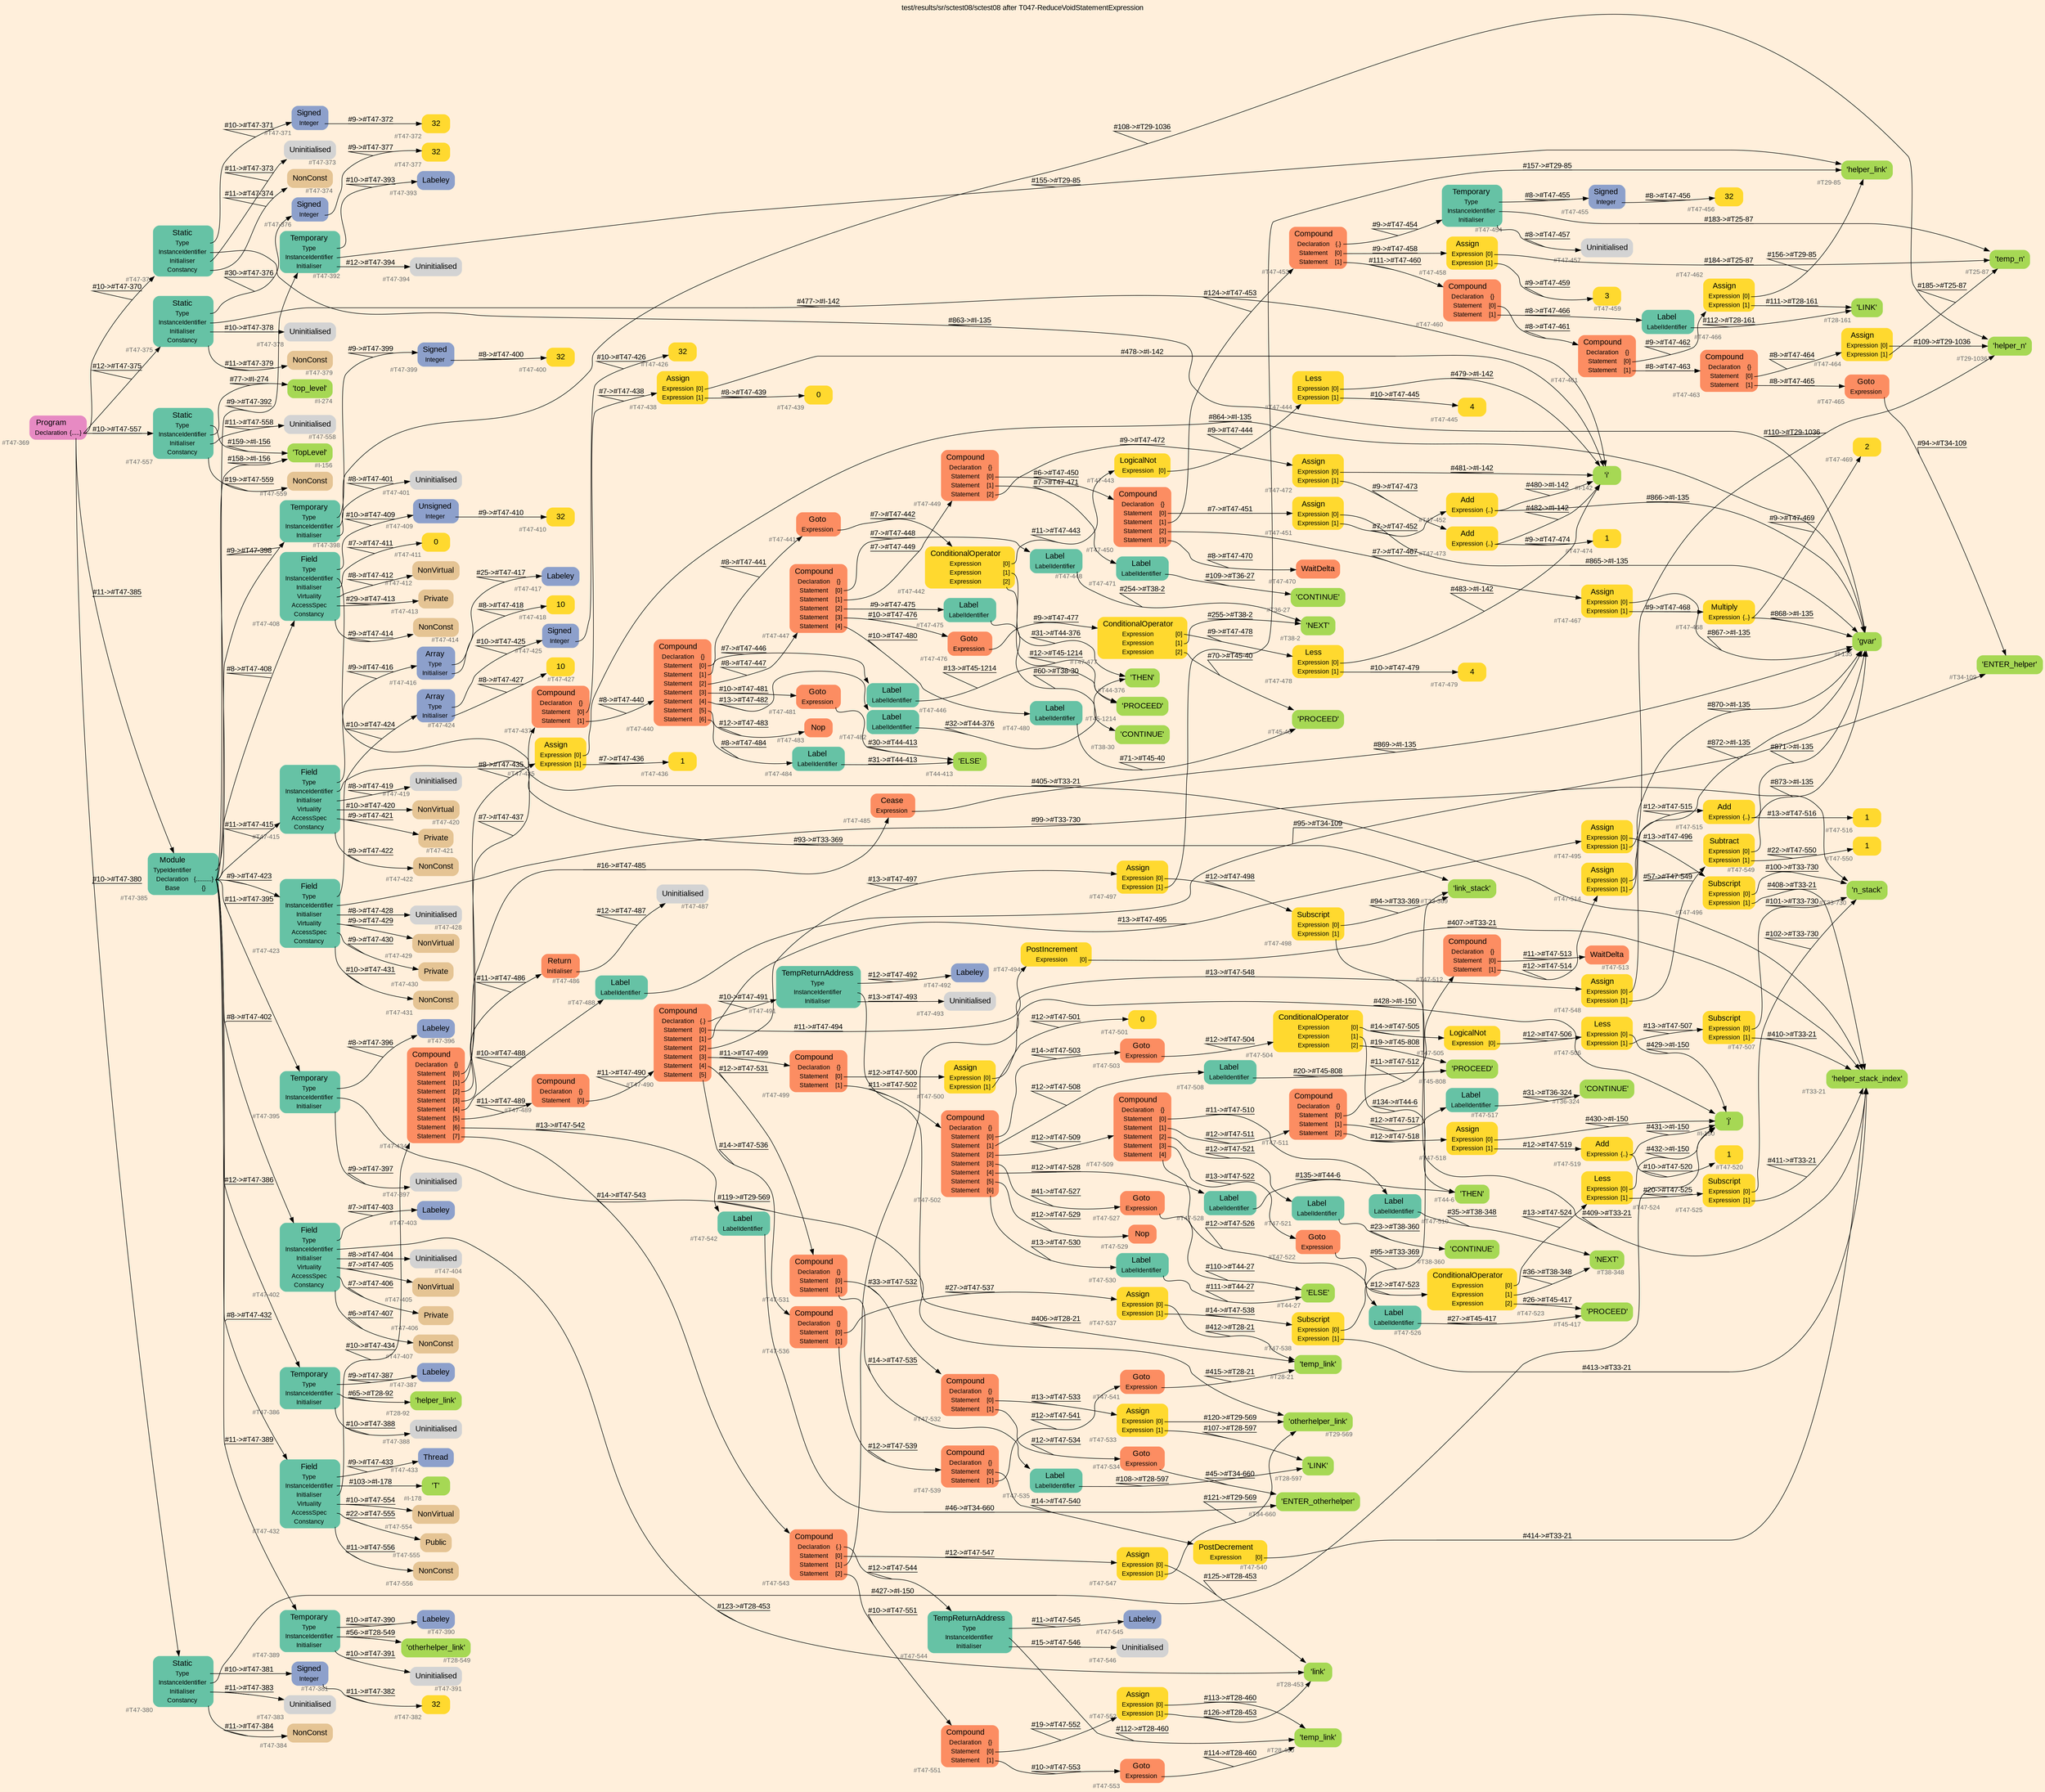 digraph "test/results/sr/sctest08/sctest08 after T047-ReduceVoidStatementExpression" {
label = "test/results/sr/sctest08/sctest08 after T047-ReduceVoidStatementExpression"
labelloc = t
graph [
    rankdir = "LR"
    ranksep = 0.3
    bgcolor = antiquewhite1
    color = black
    fontcolor = black
    fontname = "Arial"
];
node [
    fontname = "Arial"
];
edge [
    fontname = "Arial"
];

// -------------------- node figure --------------------
// -------- block #T47-369 ----------
"#T47-369" [
    fillcolor = "/set28/4"
    xlabel = "#T47-369"
    fontsize = "12"
    fontcolor = grey40
    shape = "plaintext"
    label = <<TABLE BORDER="0" CELLBORDER="0" CELLSPACING="0">
     <TR><TD><FONT COLOR="black" POINT-SIZE="15">Program</FONT></TD></TR>
     <TR><TD><FONT COLOR="black" POINT-SIZE="12">Declaration</FONT></TD><TD PORT="port0"><FONT COLOR="black" POINT-SIZE="12">{.....}</FONT></TD></TR>
    </TABLE>>
    style = "rounded,filled"
];

// -------- block #T47-370 ----------
"#T47-370" [
    fillcolor = "/set28/1"
    xlabel = "#T47-370"
    fontsize = "12"
    fontcolor = grey40
    shape = "plaintext"
    label = <<TABLE BORDER="0" CELLBORDER="0" CELLSPACING="0">
     <TR><TD><FONT COLOR="black" POINT-SIZE="15">Static</FONT></TD></TR>
     <TR><TD><FONT COLOR="black" POINT-SIZE="12">Type</FONT></TD><TD PORT="port0"></TD></TR>
     <TR><TD><FONT COLOR="black" POINT-SIZE="12">InstanceIdentifier</FONT></TD><TD PORT="port1"></TD></TR>
     <TR><TD><FONT COLOR="black" POINT-SIZE="12">Initialiser</FONT></TD><TD PORT="port2"></TD></TR>
     <TR><TD><FONT COLOR="black" POINT-SIZE="12">Constancy</FONT></TD><TD PORT="port3"></TD></TR>
    </TABLE>>
    style = "rounded,filled"
];

// -------- block #T47-371 ----------
"#T47-371" [
    fillcolor = "/set28/3"
    xlabel = "#T47-371"
    fontsize = "12"
    fontcolor = grey40
    shape = "plaintext"
    label = <<TABLE BORDER="0" CELLBORDER="0" CELLSPACING="0">
     <TR><TD><FONT COLOR="black" POINT-SIZE="15">Signed</FONT></TD></TR>
     <TR><TD><FONT COLOR="black" POINT-SIZE="12">Integer</FONT></TD><TD PORT="port0"></TD></TR>
    </TABLE>>
    style = "rounded,filled"
];

// -------- block #T47-372 ----------
"#T47-372" [
    fillcolor = "/set28/6"
    xlabel = "#T47-372"
    fontsize = "12"
    fontcolor = grey40
    shape = "plaintext"
    label = <<TABLE BORDER="0" CELLBORDER="0" CELLSPACING="0">
     <TR><TD><FONT COLOR="black" POINT-SIZE="15">32</FONT></TD></TR>
    </TABLE>>
    style = "rounded,filled"
];

// -------- block #I-135 ----------
"#I-135" [
    fillcolor = "/set28/5"
    xlabel = "#I-135"
    fontsize = "12"
    fontcolor = grey40
    shape = "plaintext"
    label = <<TABLE BORDER="0" CELLBORDER="0" CELLSPACING="0">
     <TR><TD><FONT COLOR="black" POINT-SIZE="15">'gvar'</FONT></TD></TR>
    </TABLE>>
    style = "rounded,filled"
];

// -------- block #T47-373 ----------
"#T47-373" [
    xlabel = "#T47-373"
    fontsize = "12"
    fontcolor = grey40
    shape = "plaintext"
    label = <<TABLE BORDER="0" CELLBORDER="0" CELLSPACING="0">
     <TR><TD><FONT COLOR="black" POINT-SIZE="15">Uninitialised</FONT></TD></TR>
    </TABLE>>
    style = "rounded,filled"
];

// -------- block #T47-374 ----------
"#T47-374" [
    fillcolor = "/set28/7"
    xlabel = "#T47-374"
    fontsize = "12"
    fontcolor = grey40
    shape = "plaintext"
    label = <<TABLE BORDER="0" CELLBORDER="0" CELLSPACING="0">
     <TR><TD><FONT COLOR="black" POINT-SIZE="15">NonConst</FONT></TD></TR>
    </TABLE>>
    style = "rounded,filled"
];

// -------- block #T47-375 ----------
"#T47-375" [
    fillcolor = "/set28/1"
    xlabel = "#T47-375"
    fontsize = "12"
    fontcolor = grey40
    shape = "plaintext"
    label = <<TABLE BORDER="0" CELLBORDER="0" CELLSPACING="0">
     <TR><TD><FONT COLOR="black" POINT-SIZE="15">Static</FONT></TD></TR>
     <TR><TD><FONT COLOR="black" POINT-SIZE="12">Type</FONT></TD><TD PORT="port0"></TD></TR>
     <TR><TD><FONT COLOR="black" POINT-SIZE="12">InstanceIdentifier</FONT></TD><TD PORT="port1"></TD></TR>
     <TR><TD><FONT COLOR="black" POINT-SIZE="12">Initialiser</FONT></TD><TD PORT="port2"></TD></TR>
     <TR><TD><FONT COLOR="black" POINT-SIZE="12">Constancy</FONT></TD><TD PORT="port3"></TD></TR>
    </TABLE>>
    style = "rounded,filled"
];

// -------- block #T47-376 ----------
"#T47-376" [
    fillcolor = "/set28/3"
    xlabel = "#T47-376"
    fontsize = "12"
    fontcolor = grey40
    shape = "plaintext"
    label = <<TABLE BORDER="0" CELLBORDER="0" CELLSPACING="0">
     <TR><TD><FONT COLOR="black" POINT-SIZE="15">Signed</FONT></TD></TR>
     <TR><TD><FONT COLOR="black" POINT-SIZE="12">Integer</FONT></TD><TD PORT="port0"></TD></TR>
    </TABLE>>
    style = "rounded,filled"
];

// -------- block #T47-377 ----------
"#T47-377" [
    fillcolor = "/set28/6"
    xlabel = "#T47-377"
    fontsize = "12"
    fontcolor = grey40
    shape = "plaintext"
    label = <<TABLE BORDER="0" CELLBORDER="0" CELLSPACING="0">
     <TR><TD><FONT COLOR="black" POINT-SIZE="15">32</FONT></TD></TR>
    </TABLE>>
    style = "rounded,filled"
];

// -------- block #I-142 ----------
"#I-142" [
    fillcolor = "/set28/5"
    xlabel = "#I-142"
    fontsize = "12"
    fontcolor = grey40
    shape = "plaintext"
    label = <<TABLE BORDER="0" CELLBORDER="0" CELLSPACING="0">
     <TR><TD><FONT COLOR="black" POINT-SIZE="15">'i'</FONT></TD></TR>
    </TABLE>>
    style = "rounded,filled"
];

// -------- block #T47-378 ----------
"#T47-378" [
    xlabel = "#T47-378"
    fontsize = "12"
    fontcolor = grey40
    shape = "plaintext"
    label = <<TABLE BORDER="0" CELLBORDER="0" CELLSPACING="0">
     <TR><TD><FONT COLOR="black" POINT-SIZE="15">Uninitialised</FONT></TD></TR>
    </TABLE>>
    style = "rounded,filled"
];

// -------- block #T47-379 ----------
"#T47-379" [
    fillcolor = "/set28/7"
    xlabel = "#T47-379"
    fontsize = "12"
    fontcolor = grey40
    shape = "plaintext"
    label = <<TABLE BORDER="0" CELLBORDER="0" CELLSPACING="0">
     <TR><TD><FONT COLOR="black" POINT-SIZE="15">NonConst</FONT></TD></TR>
    </TABLE>>
    style = "rounded,filled"
];

// -------- block #T47-380 ----------
"#T47-380" [
    fillcolor = "/set28/1"
    xlabel = "#T47-380"
    fontsize = "12"
    fontcolor = grey40
    shape = "plaintext"
    label = <<TABLE BORDER="0" CELLBORDER="0" CELLSPACING="0">
     <TR><TD><FONT COLOR="black" POINT-SIZE="15">Static</FONT></TD></TR>
     <TR><TD><FONT COLOR="black" POINT-SIZE="12">Type</FONT></TD><TD PORT="port0"></TD></TR>
     <TR><TD><FONT COLOR="black" POINT-SIZE="12">InstanceIdentifier</FONT></TD><TD PORT="port1"></TD></TR>
     <TR><TD><FONT COLOR="black" POINT-SIZE="12">Initialiser</FONT></TD><TD PORT="port2"></TD></TR>
     <TR><TD><FONT COLOR="black" POINT-SIZE="12">Constancy</FONT></TD><TD PORT="port3"></TD></TR>
    </TABLE>>
    style = "rounded,filled"
];

// -------- block #T47-381 ----------
"#T47-381" [
    fillcolor = "/set28/3"
    xlabel = "#T47-381"
    fontsize = "12"
    fontcolor = grey40
    shape = "plaintext"
    label = <<TABLE BORDER="0" CELLBORDER="0" CELLSPACING="0">
     <TR><TD><FONT COLOR="black" POINT-SIZE="15">Signed</FONT></TD></TR>
     <TR><TD><FONT COLOR="black" POINT-SIZE="12">Integer</FONT></TD><TD PORT="port0"></TD></TR>
    </TABLE>>
    style = "rounded,filled"
];

// -------- block #T47-382 ----------
"#T47-382" [
    fillcolor = "/set28/6"
    xlabel = "#T47-382"
    fontsize = "12"
    fontcolor = grey40
    shape = "plaintext"
    label = <<TABLE BORDER="0" CELLBORDER="0" CELLSPACING="0">
     <TR><TD><FONT COLOR="black" POINT-SIZE="15">32</FONT></TD></TR>
    </TABLE>>
    style = "rounded,filled"
];

// -------- block #I-150 ----------
"#I-150" [
    fillcolor = "/set28/5"
    xlabel = "#I-150"
    fontsize = "12"
    fontcolor = grey40
    shape = "plaintext"
    label = <<TABLE BORDER="0" CELLBORDER="0" CELLSPACING="0">
     <TR><TD><FONT COLOR="black" POINT-SIZE="15">'j'</FONT></TD></TR>
    </TABLE>>
    style = "rounded,filled"
];

// -------- block #T47-383 ----------
"#T47-383" [
    xlabel = "#T47-383"
    fontsize = "12"
    fontcolor = grey40
    shape = "plaintext"
    label = <<TABLE BORDER="0" CELLBORDER="0" CELLSPACING="0">
     <TR><TD><FONT COLOR="black" POINT-SIZE="15">Uninitialised</FONT></TD></TR>
    </TABLE>>
    style = "rounded,filled"
];

// -------- block #T47-384 ----------
"#T47-384" [
    fillcolor = "/set28/7"
    xlabel = "#T47-384"
    fontsize = "12"
    fontcolor = grey40
    shape = "plaintext"
    label = <<TABLE BORDER="0" CELLBORDER="0" CELLSPACING="0">
     <TR><TD><FONT COLOR="black" POINT-SIZE="15">NonConst</FONT></TD></TR>
    </TABLE>>
    style = "rounded,filled"
];

// -------- block #T47-385 ----------
"#T47-385" [
    fillcolor = "/set28/1"
    xlabel = "#T47-385"
    fontsize = "12"
    fontcolor = grey40
    shape = "plaintext"
    label = <<TABLE BORDER="0" CELLBORDER="0" CELLSPACING="0">
     <TR><TD><FONT COLOR="black" POINT-SIZE="15">Module</FONT></TD></TR>
     <TR><TD><FONT COLOR="black" POINT-SIZE="12">TypeIdentifier</FONT></TD><TD PORT="port0"></TD></TR>
     <TR><TD><FONT COLOR="black" POINT-SIZE="12">Declaration</FONT></TD><TD PORT="port1"><FONT COLOR="black" POINT-SIZE="12">{..........}</FONT></TD></TR>
     <TR><TD><FONT COLOR="black" POINT-SIZE="12">Base</FONT></TD><TD PORT="port2"><FONT COLOR="black" POINT-SIZE="12">{}</FONT></TD></TR>
    </TABLE>>
    style = "rounded,filled"
];

// -------- block #I-156 ----------
"#I-156" [
    fillcolor = "/set28/5"
    xlabel = "#I-156"
    fontsize = "12"
    fontcolor = grey40
    shape = "plaintext"
    label = <<TABLE BORDER="0" CELLBORDER="0" CELLSPACING="0">
     <TR><TD><FONT COLOR="black" POINT-SIZE="15">'TopLevel'</FONT></TD></TR>
    </TABLE>>
    style = "rounded,filled"
];

// -------- block #T47-386 ----------
"#T47-386" [
    fillcolor = "/set28/1"
    xlabel = "#T47-386"
    fontsize = "12"
    fontcolor = grey40
    shape = "plaintext"
    label = <<TABLE BORDER="0" CELLBORDER="0" CELLSPACING="0">
     <TR><TD><FONT COLOR="black" POINT-SIZE="15">Temporary</FONT></TD></TR>
     <TR><TD><FONT COLOR="black" POINT-SIZE="12">Type</FONT></TD><TD PORT="port0"></TD></TR>
     <TR><TD><FONT COLOR="black" POINT-SIZE="12">InstanceIdentifier</FONT></TD><TD PORT="port1"></TD></TR>
     <TR><TD><FONT COLOR="black" POINT-SIZE="12">Initialiser</FONT></TD><TD PORT="port2"></TD></TR>
    </TABLE>>
    style = "rounded,filled"
];

// -------- block #T47-387 ----------
"#T47-387" [
    fillcolor = "/set28/3"
    xlabel = "#T47-387"
    fontsize = "12"
    fontcolor = grey40
    shape = "plaintext"
    label = <<TABLE BORDER="0" CELLBORDER="0" CELLSPACING="0">
     <TR><TD><FONT COLOR="black" POINT-SIZE="15">Labeley</FONT></TD></TR>
    </TABLE>>
    style = "rounded,filled"
];

// -------- block #T28-92 ----------
"#T28-92" [
    fillcolor = "/set28/5"
    xlabel = "#T28-92"
    fontsize = "12"
    fontcolor = grey40
    shape = "plaintext"
    label = <<TABLE BORDER="0" CELLBORDER="0" CELLSPACING="0">
     <TR><TD><FONT COLOR="black" POINT-SIZE="15">'helper_link'</FONT></TD></TR>
    </TABLE>>
    style = "rounded,filled"
];

// -------- block #T47-388 ----------
"#T47-388" [
    xlabel = "#T47-388"
    fontsize = "12"
    fontcolor = grey40
    shape = "plaintext"
    label = <<TABLE BORDER="0" CELLBORDER="0" CELLSPACING="0">
     <TR><TD><FONT COLOR="black" POINT-SIZE="15">Uninitialised</FONT></TD></TR>
    </TABLE>>
    style = "rounded,filled"
];

// -------- block #T47-389 ----------
"#T47-389" [
    fillcolor = "/set28/1"
    xlabel = "#T47-389"
    fontsize = "12"
    fontcolor = grey40
    shape = "plaintext"
    label = <<TABLE BORDER="0" CELLBORDER="0" CELLSPACING="0">
     <TR><TD><FONT COLOR="black" POINT-SIZE="15">Temporary</FONT></TD></TR>
     <TR><TD><FONT COLOR="black" POINT-SIZE="12">Type</FONT></TD><TD PORT="port0"></TD></TR>
     <TR><TD><FONT COLOR="black" POINT-SIZE="12">InstanceIdentifier</FONT></TD><TD PORT="port1"></TD></TR>
     <TR><TD><FONT COLOR="black" POINT-SIZE="12">Initialiser</FONT></TD><TD PORT="port2"></TD></TR>
    </TABLE>>
    style = "rounded,filled"
];

// -------- block #T47-390 ----------
"#T47-390" [
    fillcolor = "/set28/3"
    xlabel = "#T47-390"
    fontsize = "12"
    fontcolor = grey40
    shape = "plaintext"
    label = <<TABLE BORDER="0" CELLBORDER="0" CELLSPACING="0">
     <TR><TD><FONT COLOR="black" POINT-SIZE="15">Labeley</FONT></TD></TR>
    </TABLE>>
    style = "rounded,filled"
];

// -------- block #T28-549 ----------
"#T28-549" [
    fillcolor = "/set28/5"
    xlabel = "#T28-549"
    fontsize = "12"
    fontcolor = grey40
    shape = "plaintext"
    label = <<TABLE BORDER="0" CELLBORDER="0" CELLSPACING="0">
     <TR><TD><FONT COLOR="black" POINT-SIZE="15">'otherhelper_link'</FONT></TD></TR>
    </TABLE>>
    style = "rounded,filled"
];

// -------- block #T47-391 ----------
"#T47-391" [
    xlabel = "#T47-391"
    fontsize = "12"
    fontcolor = grey40
    shape = "plaintext"
    label = <<TABLE BORDER="0" CELLBORDER="0" CELLSPACING="0">
     <TR><TD><FONT COLOR="black" POINT-SIZE="15">Uninitialised</FONT></TD></TR>
    </TABLE>>
    style = "rounded,filled"
];

// -------- block #T47-392 ----------
"#T47-392" [
    fillcolor = "/set28/1"
    xlabel = "#T47-392"
    fontsize = "12"
    fontcolor = grey40
    shape = "plaintext"
    label = <<TABLE BORDER="0" CELLBORDER="0" CELLSPACING="0">
     <TR><TD><FONT COLOR="black" POINT-SIZE="15">Temporary</FONT></TD></TR>
     <TR><TD><FONT COLOR="black" POINT-SIZE="12">Type</FONT></TD><TD PORT="port0"></TD></TR>
     <TR><TD><FONT COLOR="black" POINT-SIZE="12">InstanceIdentifier</FONT></TD><TD PORT="port1"></TD></TR>
     <TR><TD><FONT COLOR="black" POINT-SIZE="12">Initialiser</FONT></TD><TD PORT="port2"></TD></TR>
    </TABLE>>
    style = "rounded,filled"
];

// -------- block #T47-393 ----------
"#T47-393" [
    fillcolor = "/set28/3"
    xlabel = "#T47-393"
    fontsize = "12"
    fontcolor = grey40
    shape = "plaintext"
    label = <<TABLE BORDER="0" CELLBORDER="0" CELLSPACING="0">
     <TR><TD><FONT COLOR="black" POINT-SIZE="15">Labeley</FONT></TD></TR>
    </TABLE>>
    style = "rounded,filled"
];

// -------- block #T29-85 ----------
"#T29-85" [
    fillcolor = "/set28/5"
    xlabel = "#T29-85"
    fontsize = "12"
    fontcolor = grey40
    shape = "plaintext"
    label = <<TABLE BORDER="0" CELLBORDER="0" CELLSPACING="0">
     <TR><TD><FONT COLOR="black" POINT-SIZE="15">'helper_link'</FONT></TD></TR>
    </TABLE>>
    style = "rounded,filled"
];

// -------- block #T47-394 ----------
"#T47-394" [
    xlabel = "#T47-394"
    fontsize = "12"
    fontcolor = grey40
    shape = "plaintext"
    label = <<TABLE BORDER="0" CELLBORDER="0" CELLSPACING="0">
     <TR><TD><FONT COLOR="black" POINT-SIZE="15">Uninitialised</FONT></TD></TR>
    </TABLE>>
    style = "rounded,filled"
];

// -------- block #T47-395 ----------
"#T47-395" [
    fillcolor = "/set28/1"
    xlabel = "#T47-395"
    fontsize = "12"
    fontcolor = grey40
    shape = "plaintext"
    label = <<TABLE BORDER="0" CELLBORDER="0" CELLSPACING="0">
     <TR><TD><FONT COLOR="black" POINT-SIZE="15">Temporary</FONT></TD></TR>
     <TR><TD><FONT COLOR="black" POINT-SIZE="12">Type</FONT></TD><TD PORT="port0"></TD></TR>
     <TR><TD><FONT COLOR="black" POINT-SIZE="12">InstanceIdentifier</FONT></TD><TD PORT="port1"></TD></TR>
     <TR><TD><FONT COLOR="black" POINT-SIZE="12">Initialiser</FONT></TD><TD PORT="port2"></TD></TR>
    </TABLE>>
    style = "rounded,filled"
];

// -------- block #T47-396 ----------
"#T47-396" [
    fillcolor = "/set28/3"
    xlabel = "#T47-396"
    fontsize = "12"
    fontcolor = grey40
    shape = "plaintext"
    label = <<TABLE BORDER="0" CELLBORDER="0" CELLSPACING="0">
     <TR><TD><FONT COLOR="black" POINT-SIZE="15">Labeley</FONT></TD></TR>
    </TABLE>>
    style = "rounded,filled"
];

// -------- block #T29-569 ----------
"#T29-569" [
    fillcolor = "/set28/5"
    xlabel = "#T29-569"
    fontsize = "12"
    fontcolor = grey40
    shape = "plaintext"
    label = <<TABLE BORDER="0" CELLBORDER="0" CELLSPACING="0">
     <TR><TD><FONT COLOR="black" POINT-SIZE="15">'otherhelper_link'</FONT></TD></TR>
    </TABLE>>
    style = "rounded,filled"
];

// -------- block #T47-397 ----------
"#T47-397" [
    xlabel = "#T47-397"
    fontsize = "12"
    fontcolor = grey40
    shape = "plaintext"
    label = <<TABLE BORDER="0" CELLBORDER="0" CELLSPACING="0">
     <TR><TD><FONT COLOR="black" POINT-SIZE="15">Uninitialised</FONT></TD></TR>
    </TABLE>>
    style = "rounded,filled"
];

// -------- block #T47-398 ----------
"#T47-398" [
    fillcolor = "/set28/1"
    xlabel = "#T47-398"
    fontsize = "12"
    fontcolor = grey40
    shape = "plaintext"
    label = <<TABLE BORDER="0" CELLBORDER="0" CELLSPACING="0">
     <TR><TD><FONT COLOR="black" POINT-SIZE="15">Temporary</FONT></TD></TR>
     <TR><TD><FONT COLOR="black" POINT-SIZE="12">Type</FONT></TD><TD PORT="port0"></TD></TR>
     <TR><TD><FONT COLOR="black" POINT-SIZE="12">InstanceIdentifier</FONT></TD><TD PORT="port1"></TD></TR>
     <TR><TD><FONT COLOR="black" POINT-SIZE="12">Initialiser</FONT></TD><TD PORT="port2"></TD></TR>
    </TABLE>>
    style = "rounded,filled"
];

// -------- block #T47-399 ----------
"#T47-399" [
    fillcolor = "/set28/3"
    xlabel = "#T47-399"
    fontsize = "12"
    fontcolor = grey40
    shape = "plaintext"
    label = <<TABLE BORDER="0" CELLBORDER="0" CELLSPACING="0">
     <TR><TD><FONT COLOR="black" POINT-SIZE="15">Signed</FONT></TD></TR>
     <TR><TD><FONT COLOR="black" POINT-SIZE="12">Integer</FONT></TD><TD PORT="port0"></TD></TR>
    </TABLE>>
    style = "rounded,filled"
];

// -------- block #T47-400 ----------
"#T47-400" [
    fillcolor = "/set28/6"
    xlabel = "#T47-400"
    fontsize = "12"
    fontcolor = grey40
    shape = "plaintext"
    label = <<TABLE BORDER="0" CELLBORDER="0" CELLSPACING="0">
     <TR><TD><FONT COLOR="black" POINT-SIZE="15">32</FONT></TD></TR>
    </TABLE>>
    style = "rounded,filled"
];

// -------- block #T29-1036 ----------
"#T29-1036" [
    fillcolor = "/set28/5"
    xlabel = "#T29-1036"
    fontsize = "12"
    fontcolor = grey40
    shape = "plaintext"
    label = <<TABLE BORDER="0" CELLBORDER="0" CELLSPACING="0">
     <TR><TD><FONT COLOR="black" POINT-SIZE="15">'helper_n'</FONT></TD></TR>
    </TABLE>>
    style = "rounded,filled"
];

// -------- block #T47-401 ----------
"#T47-401" [
    xlabel = "#T47-401"
    fontsize = "12"
    fontcolor = grey40
    shape = "plaintext"
    label = <<TABLE BORDER="0" CELLBORDER="0" CELLSPACING="0">
     <TR><TD><FONT COLOR="black" POINT-SIZE="15">Uninitialised</FONT></TD></TR>
    </TABLE>>
    style = "rounded,filled"
];

// -------- block #T47-402 ----------
"#T47-402" [
    fillcolor = "/set28/1"
    xlabel = "#T47-402"
    fontsize = "12"
    fontcolor = grey40
    shape = "plaintext"
    label = <<TABLE BORDER="0" CELLBORDER="0" CELLSPACING="0">
     <TR><TD><FONT COLOR="black" POINT-SIZE="15">Field</FONT></TD></TR>
     <TR><TD><FONT COLOR="black" POINT-SIZE="12">Type</FONT></TD><TD PORT="port0"></TD></TR>
     <TR><TD><FONT COLOR="black" POINT-SIZE="12">InstanceIdentifier</FONT></TD><TD PORT="port1"></TD></TR>
     <TR><TD><FONT COLOR="black" POINT-SIZE="12">Initialiser</FONT></TD><TD PORT="port2"></TD></TR>
     <TR><TD><FONT COLOR="black" POINT-SIZE="12">Virtuality</FONT></TD><TD PORT="port3"></TD></TR>
     <TR><TD><FONT COLOR="black" POINT-SIZE="12">AccessSpec</FONT></TD><TD PORT="port4"></TD></TR>
     <TR><TD><FONT COLOR="black" POINT-SIZE="12">Constancy</FONT></TD><TD PORT="port5"></TD></TR>
    </TABLE>>
    style = "rounded,filled"
];

// -------- block #T47-403 ----------
"#T47-403" [
    fillcolor = "/set28/3"
    xlabel = "#T47-403"
    fontsize = "12"
    fontcolor = grey40
    shape = "plaintext"
    label = <<TABLE BORDER="0" CELLBORDER="0" CELLSPACING="0">
     <TR><TD><FONT COLOR="black" POINT-SIZE="15">Labeley</FONT></TD></TR>
    </TABLE>>
    style = "rounded,filled"
];

// -------- block #T28-453 ----------
"#T28-453" [
    fillcolor = "/set28/5"
    xlabel = "#T28-453"
    fontsize = "12"
    fontcolor = grey40
    shape = "plaintext"
    label = <<TABLE BORDER="0" CELLBORDER="0" CELLSPACING="0">
     <TR><TD><FONT COLOR="black" POINT-SIZE="15">'link'</FONT></TD></TR>
    </TABLE>>
    style = "rounded,filled"
];

// -------- block #T47-404 ----------
"#T47-404" [
    xlabel = "#T47-404"
    fontsize = "12"
    fontcolor = grey40
    shape = "plaintext"
    label = <<TABLE BORDER="0" CELLBORDER="0" CELLSPACING="0">
     <TR><TD><FONT COLOR="black" POINT-SIZE="15">Uninitialised</FONT></TD></TR>
    </TABLE>>
    style = "rounded,filled"
];

// -------- block #T47-405 ----------
"#T47-405" [
    fillcolor = "/set28/7"
    xlabel = "#T47-405"
    fontsize = "12"
    fontcolor = grey40
    shape = "plaintext"
    label = <<TABLE BORDER="0" CELLBORDER="0" CELLSPACING="0">
     <TR><TD><FONT COLOR="black" POINT-SIZE="15">NonVirtual</FONT></TD></TR>
    </TABLE>>
    style = "rounded,filled"
];

// -------- block #T47-406 ----------
"#T47-406" [
    fillcolor = "/set28/7"
    xlabel = "#T47-406"
    fontsize = "12"
    fontcolor = grey40
    shape = "plaintext"
    label = <<TABLE BORDER="0" CELLBORDER="0" CELLSPACING="0">
     <TR><TD><FONT COLOR="black" POINT-SIZE="15">Private</FONT></TD></TR>
    </TABLE>>
    style = "rounded,filled"
];

// -------- block #T47-407 ----------
"#T47-407" [
    fillcolor = "/set28/7"
    xlabel = "#T47-407"
    fontsize = "12"
    fontcolor = grey40
    shape = "plaintext"
    label = <<TABLE BORDER="0" CELLBORDER="0" CELLSPACING="0">
     <TR><TD><FONT COLOR="black" POINT-SIZE="15">NonConst</FONT></TD></TR>
    </TABLE>>
    style = "rounded,filled"
];

// -------- block #T47-408 ----------
"#T47-408" [
    fillcolor = "/set28/1"
    xlabel = "#T47-408"
    fontsize = "12"
    fontcolor = grey40
    shape = "plaintext"
    label = <<TABLE BORDER="0" CELLBORDER="0" CELLSPACING="0">
     <TR><TD><FONT COLOR="black" POINT-SIZE="15">Field</FONT></TD></TR>
     <TR><TD><FONT COLOR="black" POINT-SIZE="12">Type</FONT></TD><TD PORT="port0"></TD></TR>
     <TR><TD><FONT COLOR="black" POINT-SIZE="12">InstanceIdentifier</FONT></TD><TD PORT="port1"></TD></TR>
     <TR><TD><FONT COLOR="black" POINT-SIZE="12">Initialiser</FONT></TD><TD PORT="port2"></TD></TR>
     <TR><TD><FONT COLOR="black" POINT-SIZE="12">Virtuality</FONT></TD><TD PORT="port3"></TD></TR>
     <TR><TD><FONT COLOR="black" POINT-SIZE="12">AccessSpec</FONT></TD><TD PORT="port4"></TD></TR>
     <TR><TD><FONT COLOR="black" POINT-SIZE="12">Constancy</FONT></TD><TD PORT="port5"></TD></TR>
    </TABLE>>
    style = "rounded,filled"
];

// -------- block #T47-409 ----------
"#T47-409" [
    fillcolor = "/set28/3"
    xlabel = "#T47-409"
    fontsize = "12"
    fontcolor = grey40
    shape = "plaintext"
    label = <<TABLE BORDER="0" CELLBORDER="0" CELLSPACING="0">
     <TR><TD><FONT COLOR="black" POINT-SIZE="15">Unsigned</FONT></TD></TR>
     <TR><TD><FONT COLOR="black" POINT-SIZE="12">Integer</FONT></TD><TD PORT="port0"></TD></TR>
    </TABLE>>
    style = "rounded,filled"
];

// -------- block #T47-410 ----------
"#T47-410" [
    fillcolor = "/set28/6"
    xlabel = "#T47-410"
    fontsize = "12"
    fontcolor = grey40
    shape = "plaintext"
    label = <<TABLE BORDER="0" CELLBORDER="0" CELLSPACING="0">
     <TR><TD><FONT COLOR="black" POINT-SIZE="15">32</FONT></TD></TR>
    </TABLE>>
    style = "rounded,filled"
];

// -------- block #T33-21 ----------
"#T33-21" [
    fillcolor = "/set28/5"
    xlabel = "#T33-21"
    fontsize = "12"
    fontcolor = grey40
    shape = "plaintext"
    label = <<TABLE BORDER="0" CELLBORDER="0" CELLSPACING="0">
     <TR><TD><FONT COLOR="black" POINT-SIZE="15">'helper_stack_index'</FONT></TD></TR>
    </TABLE>>
    style = "rounded,filled"
];

// -------- block #T47-411 ----------
"#T47-411" [
    fillcolor = "/set28/6"
    xlabel = "#T47-411"
    fontsize = "12"
    fontcolor = grey40
    shape = "plaintext"
    label = <<TABLE BORDER="0" CELLBORDER="0" CELLSPACING="0">
     <TR><TD><FONT COLOR="black" POINT-SIZE="15">0</FONT></TD></TR>
    </TABLE>>
    style = "rounded,filled"
];

// -------- block #T47-412 ----------
"#T47-412" [
    fillcolor = "/set28/7"
    xlabel = "#T47-412"
    fontsize = "12"
    fontcolor = grey40
    shape = "plaintext"
    label = <<TABLE BORDER="0" CELLBORDER="0" CELLSPACING="0">
     <TR><TD><FONT COLOR="black" POINT-SIZE="15">NonVirtual</FONT></TD></TR>
    </TABLE>>
    style = "rounded,filled"
];

// -------- block #T47-413 ----------
"#T47-413" [
    fillcolor = "/set28/7"
    xlabel = "#T47-413"
    fontsize = "12"
    fontcolor = grey40
    shape = "plaintext"
    label = <<TABLE BORDER="0" CELLBORDER="0" CELLSPACING="0">
     <TR><TD><FONT COLOR="black" POINT-SIZE="15">Private</FONT></TD></TR>
    </TABLE>>
    style = "rounded,filled"
];

// -------- block #T47-414 ----------
"#T47-414" [
    fillcolor = "/set28/7"
    xlabel = "#T47-414"
    fontsize = "12"
    fontcolor = grey40
    shape = "plaintext"
    label = <<TABLE BORDER="0" CELLBORDER="0" CELLSPACING="0">
     <TR><TD><FONT COLOR="black" POINT-SIZE="15">NonConst</FONT></TD></TR>
    </TABLE>>
    style = "rounded,filled"
];

// -------- block #T47-415 ----------
"#T47-415" [
    fillcolor = "/set28/1"
    xlabel = "#T47-415"
    fontsize = "12"
    fontcolor = grey40
    shape = "plaintext"
    label = <<TABLE BORDER="0" CELLBORDER="0" CELLSPACING="0">
     <TR><TD><FONT COLOR="black" POINT-SIZE="15">Field</FONT></TD></TR>
     <TR><TD><FONT COLOR="black" POINT-SIZE="12">Type</FONT></TD><TD PORT="port0"></TD></TR>
     <TR><TD><FONT COLOR="black" POINT-SIZE="12">InstanceIdentifier</FONT></TD><TD PORT="port1"></TD></TR>
     <TR><TD><FONT COLOR="black" POINT-SIZE="12">Initialiser</FONT></TD><TD PORT="port2"></TD></TR>
     <TR><TD><FONT COLOR="black" POINT-SIZE="12">Virtuality</FONT></TD><TD PORT="port3"></TD></TR>
     <TR><TD><FONT COLOR="black" POINT-SIZE="12">AccessSpec</FONT></TD><TD PORT="port4"></TD></TR>
     <TR><TD><FONT COLOR="black" POINT-SIZE="12">Constancy</FONT></TD><TD PORT="port5"></TD></TR>
    </TABLE>>
    style = "rounded,filled"
];

// -------- block #T47-416 ----------
"#T47-416" [
    fillcolor = "/set28/3"
    xlabel = "#T47-416"
    fontsize = "12"
    fontcolor = grey40
    shape = "plaintext"
    label = <<TABLE BORDER="0" CELLBORDER="0" CELLSPACING="0">
     <TR><TD><FONT COLOR="black" POINT-SIZE="15">Array</FONT></TD></TR>
     <TR><TD><FONT COLOR="black" POINT-SIZE="12">Type</FONT></TD><TD PORT="port0"></TD></TR>
     <TR><TD><FONT COLOR="black" POINT-SIZE="12">Initialiser</FONT></TD><TD PORT="port1"></TD></TR>
    </TABLE>>
    style = "rounded,filled"
];

// -------- block #T47-417 ----------
"#T47-417" [
    fillcolor = "/set28/3"
    xlabel = "#T47-417"
    fontsize = "12"
    fontcolor = grey40
    shape = "plaintext"
    label = <<TABLE BORDER="0" CELLBORDER="0" CELLSPACING="0">
     <TR><TD><FONT COLOR="black" POINT-SIZE="15">Labeley</FONT></TD></TR>
    </TABLE>>
    style = "rounded,filled"
];

// -------- block #T47-418 ----------
"#T47-418" [
    fillcolor = "/set28/6"
    xlabel = "#T47-418"
    fontsize = "12"
    fontcolor = grey40
    shape = "plaintext"
    label = <<TABLE BORDER="0" CELLBORDER="0" CELLSPACING="0">
     <TR><TD><FONT COLOR="black" POINT-SIZE="15">10</FONT></TD></TR>
    </TABLE>>
    style = "rounded,filled"
];

// -------- block #T33-369 ----------
"#T33-369" [
    fillcolor = "/set28/5"
    xlabel = "#T33-369"
    fontsize = "12"
    fontcolor = grey40
    shape = "plaintext"
    label = <<TABLE BORDER="0" CELLBORDER="0" CELLSPACING="0">
     <TR><TD><FONT COLOR="black" POINT-SIZE="15">'link_stack'</FONT></TD></TR>
    </TABLE>>
    style = "rounded,filled"
];

// -------- block #T47-419 ----------
"#T47-419" [
    xlabel = "#T47-419"
    fontsize = "12"
    fontcolor = grey40
    shape = "plaintext"
    label = <<TABLE BORDER="0" CELLBORDER="0" CELLSPACING="0">
     <TR><TD><FONT COLOR="black" POINT-SIZE="15">Uninitialised</FONT></TD></TR>
    </TABLE>>
    style = "rounded,filled"
];

// -------- block #T47-420 ----------
"#T47-420" [
    fillcolor = "/set28/7"
    xlabel = "#T47-420"
    fontsize = "12"
    fontcolor = grey40
    shape = "plaintext"
    label = <<TABLE BORDER="0" CELLBORDER="0" CELLSPACING="0">
     <TR><TD><FONT COLOR="black" POINT-SIZE="15">NonVirtual</FONT></TD></TR>
    </TABLE>>
    style = "rounded,filled"
];

// -------- block #T47-421 ----------
"#T47-421" [
    fillcolor = "/set28/7"
    xlabel = "#T47-421"
    fontsize = "12"
    fontcolor = grey40
    shape = "plaintext"
    label = <<TABLE BORDER="0" CELLBORDER="0" CELLSPACING="0">
     <TR><TD><FONT COLOR="black" POINT-SIZE="15">Private</FONT></TD></TR>
    </TABLE>>
    style = "rounded,filled"
];

// -------- block #T47-422 ----------
"#T47-422" [
    fillcolor = "/set28/7"
    xlabel = "#T47-422"
    fontsize = "12"
    fontcolor = grey40
    shape = "plaintext"
    label = <<TABLE BORDER="0" CELLBORDER="0" CELLSPACING="0">
     <TR><TD><FONT COLOR="black" POINT-SIZE="15">NonConst</FONT></TD></TR>
    </TABLE>>
    style = "rounded,filled"
];

// -------- block #T47-423 ----------
"#T47-423" [
    fillcolor = "/set28/1"
    xlabel = "#T47-423"
    fontsize = "12"
    fontcolor = grey40
    shape = "plaintext"
    label = <<TABLE BORDER="0" CELLBORDER="0" CELLSPACING="0">
     <TR><TD><FONT COLOR="black" POINT-SIZE="15">Field</FONT></TD></TR>
     <TR><TD><FONT COLOR="black" POINT-SIZE="12">Type</FONT></TD><TD PORT="port0"></TD></TR>
     <TR><TD><FONT COLOR="black" POINT-SIZE="12">InstanceIdentifier</FONT></TD><TD PORT="port1"></TD></TR>
     <TR><TD><FONT COLOR="black" POINT-SIZE="12">Initialiser</FONT></TD><TD PORT="port2"></TD></TR>
     <TR><TD><FONT COLOR="black" POINT-SIZE="12">Virtuality</FONT></TD><TD PORT="port3"></TD></TR>
     <TR><TD><FONT COLOR="black" POINT-SIZE="12">AccessSpec</FONT></TD><TD PORT="port4"></TD></TR>
     <TR><TD><FONT COLOR="black" POINT-SIZE="12">Constancy</FONT></TD><TD PORT="port5"></TD></TR>
    </TABLE>>
    style = "rounded,filled"
];

// -------- block #T47-424 ----------
"#T47-424" [
    fillcolor = "/set28/3"
    xlabel = "#T47-424"
    fontsize = "12"
    fontcolor = grey40
    shape = "plaintext"
    label = <<TABLE BORDER="0" CELLBORDER="0" CELLSPACING="0">
     <TR><TD><FONT COLOR="black" POINT-SIZE="15">Array</FONT></TD></TR>
     <TR><TD><FONT COLOR="black" POINT-SIZE="12">Type</FONT></TD><TD PORT="port0"></TD></TR>
     <TR><TD><FONT COLOR="black" POINT-SIZE="12">Initialiser</FONT></TD><TD PORT="port1"></TD></TR>
    </TABLE>>
    style = "rounded,filled"
];

// -------- block #T47-425 ----------
"#T47-425" [
    fillcolor = "/set28/3"
    xlabel = "#T47-425"
    fontsize = "12"
    fontcolor = grey40
    shape = "plaintext"
    label = <<TABLE BORDER="0" CELLBORDER="0" CELLSPACING="0">
     <TR><TD><FONT COLOR="black" POINT-SIZE="15">Signed</FONT></TD></TR>
     <TR><TD><FONT COLOR="black" POINT-SIZE="12">Integer</FONT></TD><TD PORT="port0"></TD></TR>
    </TABLE>>
    style = "rounded,filled"
];

// -------- block #T47-426 ----------
"#T47-426" [
    fillcolor = "/set28/6"
    xlabel = "#T47-426"
    fontsize = "12"
    fontcolor = grey40
    shape = "plaintext"
    label = <<TABLE BORDER="0" CELLBORDER="0" CELLSPACING="0">
     <TR><TD><FONT COLOR="black" POINT-SIZE="15">32</FONT></TD></TR>
    </TABLE>>
    style = "rounded,filled"
];

// -------- block #T47-427 ----------
"#T47-427" [
    fillcolor = "/set28/6"
    xlabel = "#T47-427"
    fontsize = "12"
    fontcolor = grey40
    shape = "plaintext"
    label = <<TABLE BORDER="0" CELLBORDER="0" CELLSPACING="0">
     <TR><TD><FONT COLOR="black" POINT-SIZE="15">10</FONT></TD></TR>
    </TABLE>>
    style = "rounded,filled"
];

// -------- block #T33-730 ----------
"#T33-730" [
    fillcolor = "/set28/5"
    xlabel = "#T33-730"
    fontsize = "12"
    fontcolor = grey40
    shape = "plaintext"
    label = <<TABLE BORDER="0" CELLBORDER="0" CELLSPACING="0">
     <TR><TD><FONT COLOR="black" POINT-SIZE="15">'n_stack'</FONT></TD></TR>
    </TABLE>>
    style = "rounded,filled"
];

// -------- block #T47-428 ----------
"#T47-428" [
    xlabel = "#T47-428"
    fontsize = "12"
    fontcolor = grey40
    shape = "plaintext"
    label = <<TABLE BORDER="0" CELLBORDER="0" CELLSPACING="0">
     <TR><TD><FONT COLOR="black" POINT-SIZE="15">Uninitialised</FONT></TD></TR>
    </TABLE>>
    style = "rounded,filled"
];

// -------- block #T47-429 ----------
"#T47-429" [
    fillcolor = "/set28/7"
    xlabel = "#T47-429"
    fontsize = "12"
    fontcolor = grey40
    shape = "plaintext"
    label = <<TABLE BORDER="0" CELLBORDER="0" CELLSPACING="0">
     <TR><TD><FONT COLOR="black" POINT-SIZE="15">NonVirtual</FONT></TD></TR>
    </TABLE>>
    style = "rounded,filled"
];

// -------- block #T47-430 ----------
"#T47-430" [
    fillcolor = "/set28/7"
    xlabel = "#T47-430"
    fontsize = "12"
    fontcolor = grey40
    shape = "plaintext"
    label = <<TABLE BORDER="0" CELLBORDER="0" CELLSPACING="0">
     <TR><TD><FONT COLOR="black" POINT-SIZE="15">Private</FONT></TD></TR>
    </TABLE>>
    style = "rounded,filled"
];

// -------- block #T47-431 ----------
"#T47-431" [
    fillcolor = "/set28/7"
    xlabel = "#T47-431"
    fontsize = "12"
    fontcolor = grey40
    shape = "plaintext"
    label = <<TABLE BORDER="0" CELLBORDER="0" CELLSPACING="0">
     <TR><TD><FONT COLOR="black" POINT-SIZE="15">NonConst</FONT></TD></TR>
    </TABLE>>
    style = "rounded,filled"
];

// -------- block #T47-432 ----------
"#T47-432" [
    fillcolor = "/set28/1"
    xlabel = "#T47-432"
    fontsize = "12"
    fontcolor = grey40
    shape = "plaintext"
    label = <<TABLE BORDER="0" CELLBORDER="0" CELLSPACING="0">
     <TR><TD><FONT COLOR="black" POINT-SIZE="15">Field</FONT></TD></TR>
     <TR><TD><FONT COLOR="black" POINT-SIZE="12">Type</FONT></TD><TD PORT="port0"></TD></TR>
     <TR><TD><FONT COLOR="black" POINT-SIZE="12">InstanceIdentifier</FONT></TD><TD PORT="port1"></TD></TR>
     <TR><TD><FONT COLOR="black" POINT-SIZE="12">Initialiser</FONT></TD><TD PORT="port2"></TD></TR>
     <TR><TD><FONT COLOR="black" POINT-SIZE="12">Virtuality</FONT></TD><TD PORT="port3"></TD></TR>
     <TR><TD><FONT COLOR="black" POINT-SIZE="12">AccessSpec</FONT></TD><TD PORT="port4"></TD></TR>
     <TR><TD><FONT COLOR="black" POINT-SIZE="12">Constancy</FONT></TD><TD PORT="port5"></TD></TR>
    </TABLE>>
    style = "rounded,filled"
];

// -------- block #T47-433 ----------
"#T47-433" [
    fillcolor = "/set28/3"
    xlabel = "#T47-433"
    fontsize = "12"
    fontcolor = grey40
    shape = "plaintext"
    label = <<TABLE BORDER="0" CELLBORDER="0" CELLSPACING="0">
     <TR><TD><FONT COLOR="black" POINT-SIZE="15">Thread</FONT></TD></TR>
    </TABLE>>
    style = "rounded,filled"
];

// -------- block #I-178 ----------
"#I-178" [
    fillcolor = "/set28/5"
    xlabel = "#I-178"
    fontsize = "12"
    fontcolor = grey40
    shape = "plaintext"
    label = <<TABLE BORDER="0" CELLBORDER="0" CELLSPACING="0">
     <TR><TD><FONT COLOR="black" POINT-SIZE="15">'T'</FONT></TD></TR>
    </TABLE>>
    style = "rounded,filled"
];

// -------- block #T47-434 ----------
"#T47-434" [
    fillcolor = "/set28/2"
    xlabel = "#T47-434"
    fontsize = "12"
    fontcolor = grey40
    shape = "plaintext"
    label = <<TABLE BORDER="0" CELLBORDER="0" CELLSPACING="0">
     <TR><TD><FONT COLOR="black" POINT-SIZE="15">Compound</FONT></TD></TR>
     <TR><TD><FONT COLOR="black" POINT-SIZE="12">Declaration</FONT></TD><TD PORT="port0"><FONT COLOR="black" POINT-SIZE="12">{}</FONT></TD></TR>
     <TR><TD><FONT COLOR="black" POINT-SIZE="12">Statement</FONT></TD><TD PORT="port1"><FONT COLOR="black" POINT-SIZE="12">[0]</FONT></TD></TR>
     <TR><TD><FONT COLOR="black" POINT-SIZE="12">Statement</FONT></TD><TD PORT="port2"><FONT COLOR="black" POINT-SIZE="12">[1]</FONT></TD></TR>
     <TR><TD><FONT COLOR="black" POINT-SIZE="12">Statement</FONT></TD><TD PORT="port3"><FONT COLOR="black" POINT-SIZE="12">[2]</FONT></TD></TR>
     <TR><TD><FONT COLOR="black" POINT-SIZE="12">Statement</FONT></TD><TD PORT="port4"><FONT COLOR="black" POINT-SIZE="12">[3]</FONT></TD></TR>
     <TR><TD><FONT COLOR="black" POINT-SIZE="12">Statement</FONT></TD><TD PORT="port5"><FONT COLOR="black" POINT-SIZE="12">[4]</FONT></TD></TR>
     <TR><TD><FONT COLOR="black" POINT-SIZE="12">Statement</FONT></TD><TD PORT="port6"><FONT COLOR="black" POINT-SIZE="12">[5]</FONT></TD></TR>
     <TR><TD><FONT COLOR="black" POINT-SIZE="12">Statement</FONT></TD><TD PORT="port7"><FONT COLOR="black" POINT-SIZE="12">[6]</FONT></TD></TR>
     <TR><TD><FONT COLOR="black" POINT-SIZE="12">Statement</FONT></TD><TD PORT="port8"><FONT COLOR="black" POINT-SIZE="12">[7]</FONT></TD></TR>
    </TABLE>>
    style = "rounded,filled"
];

// -------- block #T47-435 ----------
"#T47-435" [
    fillcolor = "/set28/6"
    xlabel = "#T47-435"
    fontsize = "12"
    fontcolor = grey40
    shape = "plaintext"
    label = <<TABLE BORDER="0" CELLBORDER="0" CELLSPACING="0">
     <TR><TD><FONT COLOR="black" POINT-SIZE="15">Assign</FONT></TD></TR>
     <TR><TD><FONT COLOR="black" POINT-SIZE="12">Expression</FONT></TD><TD PORT="port0"><FONT COLOR="black" POINT-SIZE="12">[0]</FONT></TD></TR>
     <TR><TD><FONT COLOR="black" POINT-SIZE="12">Expression</FONT></TD><TD PORT="port1"><FONT COLOR="black" POINT-SIZE="12">[1]</FONT></TD></TR>
    </TABLE>>
    style = "rounded,filled"
];

// -------- block #T47-436 ----------
"#T47-436" [
    fillcolor = "/set28/6"
    xlabel = "#T47-436"
    fontsize = "12"
    fontcolor = grey40
    shape = "plaintext"
    label = <<TABLE BORDER="0" CELLBORDER="0" CELLSPACING="0">
     <TR><TD><FONT COLOR="black" POINT-SIZE="15">1</FONT></TD></TR>
    </TABLE>>
    style = "rounded,filled"
];

// -------- block #T47-437 ----------
"#T47-437" [
    fillcolor = "/set28/2"
    xlabel = "#T47-437"
    fontsize = "12"
    fontcolor = grey40
    shape = "plaintext"
    label = <<TABLE BORDER="0" CELLBORDER="0" CELLSPACING="0">
     <TR><TD><FONT COLOR="black" POINT-SIZE="15">Compound</FONT></TD></TR>
     <TR><TD><FONT COLOR="black" POINT-SIZE="12">Declaration</FONT></TD><TD PORT="port0"><FONT COLOR="black" POINT-SIZE="12">{}</FONT></TD></TR>
     <TR><TD><FONT COLOR="black" POINT-SIZE="12">Statement</FONT></TD><TD PORT="port1"><FONT COLOR="black" POINT-SIZE="12">[0]</FONT></TD></TR>
     <TR><TD><FONT COLOR="black" POINT-SIZE="12">Statement</FONT></TD><TD PORT="port2"><FONT COLOR="black" POINT-SIZE="12">[1]</FONT></TD></TR>
    </TABLE>>
    style = "rounded,filled"
];

// -------- block #T47-438 ----------
"#T47-438" [
    fillcolor = "/set28/6"
    xlabel = "#T47-438"
    fontsize = "12"
    fontcolor = grey40
    shape = "plaintext"
    label = <<TABLE BORDER="0" CELLBORDER="0" CELLSPACING="0">
     <TR><TD><FONT COLOR="black" POINT-SIZE="15">Assign</FONT></TD></TR>
     <TR><TD><FONT COLOR="black" POINT-SIZE="12">Expression</FONT></TD><TD PORT="port0"><FONT COLOR="black" POINT-SIZE="12">[0]</FONT></TD></TR>
     <TR><TD><FONT COLOR="black" POINT-SIZE="12">Expression</FONT></TD><TD PORT="port1"><FONT COLOR="black" POINT-SIZE="12">[1]</FONT></TD></TR>
    </TABLE>>
    style = "rounded,filled"
];

// -------- block #T47-439 ----------
"#T47-439" [
    fillcolor = "/set28/6"
    xlabel = "#T47-439"
    fontsize = "12"
    fontcolor = grey40
    shape = "plaintext"
    label = <<TABLE BORDER="0" CELLBORDER="0" CELLSPACING="0">
     <TR><TD><FONT COLOR="black" POINT-SIZE="15">0</FONT></TD></TR>
    </TABLE>>
    style = "rounded,filled"
];

// -------- block #T47-440 ----------
"#T47-440" [
    fillcolor = "/set28/2"
    xlabel = "#T47-440"
    fontsize = "12"
    fontcolor = grey40
    shape = "plaintext"
    label = <<TABLE BORDER="0" CELLBORDER="0" CELLSPACING="0">
     <TR><TD><FONT COLOR="black" POINT-SIZE="15">Compound</FONT></TD></TR>
     <TR><TD><FONT COLOR="black" POINT-SIZE="12">Declaration</FONT></TD><TD PORT="port0"><FONT COLOR="black" POINT-SIZE="12">{}</FONT></TD></TR>
     <TR><TD><FONT COLOR="black" POINT-SIZE="12">Statement</FONT></TD><TD PORT="port1"><FONT COLOR="black" POINT-SIZE="12">[0]</FONT></TD></TR>
     <TR><TD><FONT COLOR="black" POINT-SIZE="12">Statement</FONT></TD><TD PORT="port2"><FONT COLOR="black" POINT-SIZE="12">[1]</FONT></TD></TR>
     <TR><TD><FONT COLOR="black" POINT-SIZE="12">Statement</FONT></TD><TD PORT="port3"><FONT COLOR="black" POINT-SIZE="12">[2]</FONT></TD></TR>
     <TR><TD><FONT COLOR="black" POINT-SIZE="12">Statement</FONT></TD><TD PORT="port4"><FONT COLOR="black" POINT-SIZE="12">[3]</FONT></TD></TR>
     <TR><TD><FONT COLOR="black" POINT-SIZE="12">Statement</FONT></TD><TD PORT="port5"><FONT COLOR="black" POINT-SIZE="12">[4]</FONT></TD></TR>
     <TR><TD><FONT COLOR="black" POINT-SIZE="12">Statement</FONT></TD><TD PORT="port6"><FONT COLOR="black" POINT-SIZE="12">[5]</FONT></TD></TR>
     <TR><TD><FONT COLOR="black" POINT-SIZE="12">Statement</FONT></TD><TD PORT="port7"><FONT COLOR="black" POINT-SIZE="12">[6]</FONT></TD></TR>
    </TABLE>>
    style = "rounded,filled"
];

// -------- block #T47-441 ----------
"#T47-441" [
    fillcolor = "/set28/2"
    xlabel = "#T47-441"
    fontsize = "12"
    fontcolor = grey40
    shape = "plaintext"
    label = <<TABLE BORDER="0" CELLBORDER="0" CELLSPACING="0">
     <TR><TD><FONT COLOR="black" POINT-SIZE="15">Goto</FONT></TD></TR>
     <TR><TD><FONT COLOR="black" POINT-SIZE="12">Expression</FONT></TD><TD PORT="port0"></TD></TR>
    </TABLE>>
    style = "rounded,filled"
];

// -------- block #T47-442 ----------
"#T47-442" [
    fillcolor = "/set28/6"
    xlabel = "#T47-442"
    fontsize = "12"
    fontcolor = grey40
    shape = "plaintext"
    label = <<TABLE BORDER="0" CELLBORDER="0" CELLSPACING="0">
     <TR><TD><FONT COLOR="black" POINT-SIZE="15">ConditionalOperator</FONT></TD></TR>
     <TR><TD><FONT COLOR="black" POINT-SIZE="12">Expression</FONT></TD><TD PORT="port0"><FONT COLOR="black" POINT-SIZE="12">[0]</FONT></TD></TR>
     <TR><TD><FONT COLOR="black" POINT-SIZE="12">Expression</FONT></TD><TD PORT="port1"><FONT COLOR="black" POINT-SIZE="12">[1]</FONT></TD></TR>
     <TR><TD><FONT COLOR="black" POINT-SIZE="12">Expression</FONT></TD><TD PORT="port2"><FONT COLOR="black" POINT-SIZE="12">[2]</FONT></TD></TR>
    </TABLE>>
    style = "rounded,filled"
];

// -------- block #T47-443 ----------
"#T47-443" [
    fillcolor = "/set28/6"
    xlabel = "#T47-443"
    fontsize = "12"
    fontcolor = grey40
    shape = "plaintext"
    label = <<TABLE BORDER="0" CELLBORDER="0" CELLSPACING="0">
     <TR><TD><FONT COLOR="black" POINT-SIZE="15">LogicalNot</FONT></TD></TR>
     <TR><TD><FONT COLOR="black" POINT-SIZE="12">Expression</FONT></TD><TD PORT="port0"><FONT COLOR="black" POINT-SIZE="12">[0]</FONT></TD></TR>
    </TABLE>>
    style = "rounded,filled"
];

// -------- block #T47-444 ----------
"#T47-444" [
    fillcolor = "/set28/6"
    xlabel = "#T47-444"
    fontsize = "12"
    fontcolor = grey40
    shape = "plaintext"
    label = <<TABLE BORDER="0" CELLBORDER="0" CELLSPACING="0">
     <TR><TD><FONT COLOR="black" POINT-SIZE="15">Less</FONT></TD></TR>
     <TR><TD><FONT COLOR="black" POINT-SIZE="12">Expression</FONT></TD><TD PORT="port0"><FONT COLOR="black" POINT-SIZE="12">[0]</FONT></TD></TR>
     <TR><TD><FONT COLOR="black" POINT-SIZE="12">Expression</FONT></TD><TD PORT="port1"><FONT COLOR="black" POINT-SIZE="12">[1]</FONT></TD></TR>
    </TABLE>>
    style = "rounded,filled"
];

// -------- block #T47-445 ----------
"#T47-445" [
    fillcolor = "/set28/6"
    xlabel = "#T47-445"
    fontsize = "12"
    fontcolor = grey40
    shape = "plaintext"
    label = <<TABLE BORDER="0" CELLBORDER="0" CELLSPACING="0">
     <TR><TD><FONT COLOR="black" POINT-SIZE="15">4</FONT></TD></TR>
    </TABLE>>
    style = "rounded,filled"
];

// -------- block #T44-376 ----------
"#T44-376" [
    fillcolor = "/set28/5"
    xlabel = "#T44-376"
    fontsize = "12"
    fontcolor = grey40
    shape = "plaintext"
    label = <<TABLE BORDER="0" CELLBORDER="0" CELLSPACING="0">
     <TR><TD><FONT COLOR="black" POINT-SIZE="15">'THEN'</FONT></TD></TR>
    </TABLE>>
    style = "rounded,filled"
];

// -------- block #T45-1214 ----------
"#T45-1214" [
    fillcolor = "/set28/5"
    xlabel = "#T45-1214"
    fontsize = "12"
    fontcolor = grey40
    shape = "plaintext"
    label = <<TABLE BORDER="0" CELLBORDER="0" CELLSPACING="0">
     <TR><TD><FONT COLOR="black" POINT-SIZE="15">'PROCEED'</FONT></TD></TR>
    </TABLE>>
    style = "rounded,filled"
];

// -------- block #T47-446 ----------
"#T47-446" [
    fillcolor = "/set28/1"
    xlabel = "#T47-446"
    fontsize = "12"
    fontcolor = grey40
    shape = "plaintext"
    label = <<TABLE BORDER="0" CELLBORDER="0" CELLSPACING="0">
     <TR><TD><FONT COLOR="black" POINT-SIZE="15">Label</FONT></TD></TR>
     <TR><TD><FONT COLOR="black" POINT-SIZE="12">LabelIdentifier</FONT></TD><TD PORT="port0"></TD></TR>
    </TABLE>>
    style = "rounded,filled"
];

// -------- block #T47-447 ----------
"#T47-447" [
    fillcolor = "/set28/2"
    xlabel = "#T47-447"
    fontsize = "12"
    fontcolor = grey40
    shape = "plaintext"
    label = <<TABLE BORDER="0" CELLBORDER="0" CELLSPACING="0">
     <TR><TD><FONT COLOR="black" POINT-SIZE="15">Compound</FONT></TD></TR>
     <TR><TD><FONT COLOR="black" POINT-SIZE="12">Declaration</FONT></TD><TD PORT="port0"><FONT COLOR="black" POINT-SIZE="12">{}</FONT></TD></TR>
     <TR><TD><FONT COLOR="black" POINT-SIZE="12">Statement</FONT></TD><TD PORT="port1"><FONT COLOR="black" POINT-SIZE="12">[0]</FONT></TD></TR>
     <TR><TD><FONT COLOR="black" POINT-SIZE="12">Statement</FONT></TD><TD PORT="port2"><FONT COLOR="black" POINT-SIZE="12">[1]</FONT></TD></TR>
     <TR><TD><FONT COLOR="black" POINT-SIZE="12">Statement</FONT></TD><TD PORT="port3"><FONT COLOR="black" POINT-SIZE="12">[2]</FONT></TD></TR>
     <TR><TD><FONT COLOR="black" POINT-SIZE="12">Statement</FONT></TD><TD PORT="port4"><FONT COLOR="black" POINT-SIZE="12">[3]</FONT></TD></TR>
     <TR><TD><FONT COLOR="black" POINT-SIZE="12">Statement</FONT></TD><TD PORT="port5"><FONT COLOR="black" POINT-SIZE="12">[4]</FONT></TD></TR>
    </TABLE>>
    style = "rounded,filled"
];

// -------- block #T47-448 ----------
"#T47-448" [
    fillcolor = "/set28/1"
    xlabel = "#T47-448"
    fontsize = "12"
    fontcolor = grey40
    shape = "plaintext"
    label = <<TABLE BORDER="0" CELLBORDER="0" CELLSPACING="0">
     <TR><TD><FONT COLOR="black" POINT-SIZE="15">Label</FONT></TD></TR>
     <TR><TD><FONT COLOR="black" POINT-SIZE="12">LabelIdentifier</FONT></TD><TD PORT="port0"></TD></TR>
    </TABLE>>
    style = "rounded,filled"
];

// -------- block #T38-2 ----------
"#T38-2" [
    fillcolor = "/set28/5"
    xlabel = "#T38-2"
    fontsize = "12"
    fontcolor = grey40
    shape = "plaintext"
    label = <<TABLE BORDER="0" CELLBORDER="0" CELLSPACING="0">
     <TR><TD><FONT COLOR="black" POINT-SIZE="15">'NEXT'</FONT></TD></TR>
    </TABLE>>
    style = "rounded,filled"
];

// -------- block #T47-449 ----------
"#T47-449" [
    fillcolor = "/set28/2"
    xlabel = "#T47-449"
    fontsize = "12"
    fontcolor = grey40
    shape = "plaintext"
    label = <<TABLE BORDER="0" CELLBORDER="0" CELLSPACING="0">
     <TR><TD><FONT COLOR="black" POINT-SIZE="15">Compound</FONT></TD></TR>
     <TR><TD><FONT COLOR="black" POINT-SIZE="12">Declaration</FONT></TD><TD PORT="port0"><FONT COLOR="black" POINT-SIZE="12">{}</FONT></TD></TR>
     <TR><TD><FONT COLOR="black" POINT-SIZE="12">Statement</FONT></TD><TD PORT="port1"><FONT COLOR="black" POINT-SIZE="12">[0]</FONT></TD></TR>
     <TR><TD><FONT COLOR="black" POINT-SIZE="12">Statement</FONT></TD><TD PORT="port2"><FONT COLOR="black" POINT-SIZE="12">[1]</FONT></TD></TR>
     <TR><TD><FONT COLOR="black" POINT-SIZE="12">Statement</FONT></TD><TD PORT="port3"><FONT COLOR="black" POINT-SIZE="12">[2]</FONT></TD></TR>
    </TABLE>>
    style = "rounded,filled"
];

// -------- block #T47-450 ----------
"#T47-450" [
    fillcolor = "/set28/2"
    xlabel = "#T47-450"
    fontsize = "12"
    fontcolor = grey40
    shape = "plaintext"
    label = <<TABLE BORDER="0" CELLBORDER="0" CELLSPACING="0">
     <TR><TD><FONT COLOR="black" POINT-SIZE="15">Compound</FONT></TD></TR>
     <TR><TD><FONT COLOR="black" POINT-SIZE="12">Declaration</FONT></TD><TD PORT="port0"><FONT COLOR="black" POINT-SIZE="12">{}</FONT></TD></TR>
     <TR><TD><FONT COLOR="black" POINT-SIZE="12">Statement</FONT></TD><TD PORT="port1"><FONT COLOR="black" POINT-SIZE="12">[0]</FONT></TD></TR>
     <TR><TD><FONT COLOR="black" POINT-SIZE="12">Statement</FONT></TD><TD PORT="port2"><FONT COLOR="black" POINT-SIZE="12">[1]</FONT></TD></TR>
     <TR><TD><FONT COLOR="black" POINT-SIZE="12">Statement</FONT></TD><TD PORT="port3"><FONT COLOR="black" POINT-SIZE="12">[2]</FONT></TD></TR>
     <TR><TD><FONT COLOR="black" POINT-SIZE="12">Statement</FONT></TD><TD PORT="port4"><FONT COLOR="black" POINT-SIZE="12">[3]</FONT></TD></TR>
    </TABLE>>
    style = "rounded,filled"
];

// -------- block #T47-451 ----------
"#T47-451" [
    fillcolor = "/set28/6"
    xlabel = "#T47-451"
    fontsize = "12"
    fontcolor = grey40
    shape = "plaintext"
    label = <<TABLE BORDER="0" CELLBORDER="0" CELLSPACING="0">
     <TR><TD><FONT COLOR="black" POINT-SIZE="15">Assign</FONT></TD></TR>
     <TR><TD><FONT COLOR="black" POINT-SIZE="12">Expression</FONT></TD><TD PORT="port0"><FONT COLOR="black" POINT-SIZE="12">[0]</FONT></TD></TR>
     <TR><TD><FONT COLOR="black" POINT-SIZE="12">Expression</FONT></TD><TD PORT="port1"><FONT COLOR="black" POINT-SIZE="12">[1]</FONT></TD></TR>
    </TABLE>>
    style = "rounded,filled"
];

// -------- block #T47-452 ----------
"#T47-452" [
    fillcolor = "/set28/6"
    xlabel = "#T47-452"
    fontsize = "12"
    fontcolor = grey40
    shape = "plaintext"
    label = <<TABLE BORDER="0" CELLBORDER="0" CELLSPACING="0">
     <TR><TD><FONT COLOR="black" POINT-SIZE="15">Add</FONT></TD></TR>
     <TR><TD><FONT COLOR="black" POINT-SIZE="12">Expression</FONT></TD><TD PORT="port0"><FONT COLOR="black" POINT-SIZE="12">{..}</FONT></TD></TR>
    </TABLE>>
    style = "rounded,filled"
];

// -------- block #T47-453 ----------
"#T47-453" [
    fillcolor = "/set28/2"
    xlabel = "#T47-453"
    fontsize = "12"
    fontcolor = grey40
    shape = "plaintext"
    label = <<TABLE BORDER="0" CELLBORDER="0" CELLSPACING="0">
     <TR><TD><FONT COLOR="black" POINT-SIZE="15">Compound</FONT></TD></TR>
     <TR><TD><FONT COLOR="black" POINT-SIZE="12">Declaration</FONT></TD><TD PORT="port0"><FONT COLOR="black" POINT-SIZE="12">{.}</FONT></TD></TR>
     <TR><TD><FONT COLOR="black" POINT-SIZE="12">Statement</FONT></TD><TD PORT="port1"><FONT COLOR="black" POINT-SIZE="12">[0]</FONT></TD></TR>
     <TR><TD><FONT COLOR="black" POINT-SIZE="12">Statement</FONT></TD><TD PORT="port2"><FONT COLOR="black" POINT-SIZE="12">[1]</FONT></TD></TR>
    </TABLE>>
    style = "rounded,filled"
];

// -------- block #T47-454 ----------
"#T47-454" [
    fillcolor = "/set28/1"
    xlabel = "#T47-454"
    fontsize = "12"
    fontcolor = grey40
    shape = "plaintext"
    label = <<TABLE BORDER="0" CELLBORDER="0" CELLSPACING="0">
     <TR><TD><FONT COLOR="black" POINT-SIZE="15">Temporary</FONT></TD></TR>
     <TR><TD><FONT COLOR="black" POINT-SIZE="12">Type</FONT></TD><TD PORT="port0"></TD></TR>
     <TR><TD><FONT COLOR="black" POINT-SIZE="12">InstanceIdentifier</FONT></TD><TD PORT="port1"></TD></TR>
     <TR><TD><FONT COLOR="black" POINT-SIZE="12">Initialiser</FONT></TD><TD PORT="port2"></TD></TR>
    </TABLE>>
    style = "rounded,filled"
];

// -------- block #T47-455 ----------
"#T47-455" [
    fillcolor = "/set28/3"
    xlabel = "#T47-455"
    fontsize = "12"
    fontcolor = grey40
    shape = "plaintext"
    label = <<TABLE BORDER="0" CELLBORDER="0" CELLSPACING="0">
     <TR><TD><FONT COLOR="black" POINT-SIZE="15">Signed</FONT></TD></TR>
     <TR><TD><FONT COLOR="black" POINT-SIZE="12">Integer</FONT></TD><TD PORT="port0"></TD></TR>
    </TABLE>>
    style = "rounded,filled"
];

// -------- block #T47-456 ----------
"#T47-456" [
    fillcolor = "/set28/6"
    xlabel = "#T47-456"
    fontsize = "12"
    fontcolor = grey40
    shape = "plaintext"
    label = <<TABLE BORDER="0" CELLBORDER="0" CELLSPACING="0">
     <TR><TD><FONT COLOR="black" POINT-SIZE="15">32</FONT></TD></TR>
    </TABLE>>
    style = "rounded,filled"
];

// -------- block #T25-87 ----------
"#T25-87" [
    fillcolor = "/set28/5"
    xlabel = "#T25-87"
    fontsize = "12"
    fontcolor = grey40
    shape = "plaintext"
    label = <<TABLE BORDER="0" CELLBORDER="0" CELLSPACING="0">
     <TR><TD><FONT COLOR="black" POINT-SIZE="15">'temp_n'</FONT></TD></TR>
    </TABLE>>
    style = "rounded,filled"
];

// -------- block #T47-457 ----------
"#T47-457" [
    xlabel = "#T47-457"
    fontsize = "12"
    fontcolor = grey40
    shape = "plaintext"
    label = <<TABLE BORDER="0" CELLBORDER="0" CELLSPACING="0">
     <TR><TD><FONT COLOR="black" POINT-SIZE="15">Uninitialised</FONT></TD></TR>
    </TABLE>>
    style = "rounded,filled"
];

// -------- block #T47-458 ----------
"#T47-458" [
    fillcolor = "/set28/6"
    xlabel = "#T47-458"
    fontsize = "12"
    fontcolor = grey40
    shape = "plaintext"
    label = <<TABLE BORDER="0" CELLBORDER="0" CELLSPACING="0">
     <TR><TD><FONT COLOR="black" POINT-SIZE="15">Assign</FONT></TD></TR>
     <TR><TD><FONT COLOR="black" POINT-SIZE="12">Expression</FONT></TD><TD PORT="port0"><FONT COLOR="black" POINT-SIZE="12">[0]</FONT></TD></TR>
     <TR><TD><FONT COLOR="black" POINT-SIZE="12">Expression</FONT></TD><TD PORT="port1"><FONT COLOR="black" POINT-SIZE="12">[1]</FONT></TD></TR>
    </TABLE>>
    style = "rounded,filled"
];

// -------- block #T47-459 ----------
"#T47-459" [
    fillcolor = "/set28/6"
    xlabel = "#T47-459"
    fontsize = "12"
    fontcolor = grey40
    shape = "plaintext"
    label = <<TABLE BORDER="0" CELLBORDER="0" CELLSPACING="0">
     <TR><TD><FONT COLOR="black" POINT-SIZE="15">3</FONT></TD></TR>
    </TABLE>>
    style = "rounded,filled"
];

// -------- block #T47-460 ----------
"#T47-460" [
    fillcolor = "/set28/2"
    xlabel = "#T47-460"
    fontsize = "12"
    fontcolor = grey40
    shape = "plaintext"
    label = <<TABLE BORDER="0" CELLBORDER="0" CELLSPACING="0">
     <TR><TD><FONT COLOR="black" POINT-SIZE="15">Compound</FONT></TD></TR>
     <TR><TD><FONT COLOR="black" POINT-SIZE="12">Declaration</FONT></TD><TD PORT="port0"><FONT COLOR="black" POINT-SIZE="12">{}</FONT></TD></TR>
     <TR><TD><FONT COLOR="black" POINT-SIZE="12">Statement</FONT></TD><TD PORT="port1"><FONT COLOR="black" POINT-SIZE="12">[0]</FONT></TD></TR>
     <TR><TD><FONT COLOR="black" POINT-SIZE="12">Statement</FONT></TD><TD PORT="port2"><FONT COLOR="black" POINT-SIZE="12">[1]</FONT></TD></TR>
    </TABLE>>
    style = "rounded,filled"
];

// -------- block #T47-461 ----------
"#T47-461" [
    fillcolor = "/set28/2"
    xlabel = "#T47-461"
    fontsize = "12"
    fontcolor = grey40
    shape = "plaintext"
    label = <<TABLE BORDER="0" CELLBORDER="0" CELLSPACING="0">
     <TR><TD><FONT COLOR="black" POINT-SIZE="15">Compound</FONT></TD></TR>
     <TR><TD><FONT COLOR="black" POINT-SIZE="12">Declaration</FONT></TD><TD PORT="port0"><FONT COLOR="black" POINT-SIZE="12">{}</FONT></TD></TR>
     <TR><TD><FONT COLOR="black" POINT-SIZE="12">Statement</FONT></TD><TD PORT="port1"><FONT COLOR="black" POINT-SIZE="12">[0]</FONT></TD></TR>
     <TR><TD><FONT COLOR="black" POINT-SIZE="12">Statement</FONT></TD><TD PORT="port2"><FONT COLOR="black" POINT-SIZE="12">[1]</FONT></TD></TR>
    </TABLE>>
    style = "rounded,filled"
];

// -------- block #T47-462 ----------
"#T47-462" [
    fillcolor = "/set28/6"
    xlabel = "#T47-462"
    fontsize = "12"
    fontcolor = grey40
    shape = "plaintext"
    label = <<TABLE BORDER="0" CELLBORDER="0" CELLSPACING="0">
     <TR><TD><FONT COLOR="black" POINT-SIZE="15">Assign</FONT></TD></TR>
     <TR><TD><FONT COLOR="black" POINT-SIZE="12">Expression</FONT></TD><TD PORT="port0"><FONT COLOR="black" POINT-SIZE="12">[0]</FONT></TD></TR>
     <TR><TD><FONT COLOR="black" POINT-SIZE="12">Expression</FONT></TD><TD PORT="port1"><FONT COLOR="black" POINT-SIZE="12">[1]</FONT></TD></TR>
    </TABLE>>
    style = "rounded,filled"
];

// -------- block #T28-161 ----------
"#T28-161" [
    fillcolor = "/set28/5"
    xlabel = "#T28-161"
    fontsize = "12"
    fontcolor = grey40
    shape = "plaintext"
    label = <<TABLE BORDER="0" CELLBORDER="0" CELLSPACING="0">
     <TR><TD><FONT COLOR="black" POINT-SIZE="15">'LINK'</FONT></TD></TR>
    </TABLE>>
    style = "rounded,filled"
];

// -------- block #T47-463 ----------
"#T47-463" [
    fillcolor = "/set28/2"
    xlabel = "#T47-463"
    fontsize = "12"
    fontcolor = grey40
    shape = "plaintext"
    label = <<TABLE BORDER="0" CELLBORDER="0" CELLSPACING="0">
     <TR><TD><FONT COLOR="black" POINT-SIZE="15">Compound</FONT></TD></TR>
     <TR><TD><FONT COLOR="black" POINT-SIZE="12">Declaration</FONT></TD><TD PORT="port0"><FONT COLOR="black" POINT-SIZE="12">{}</FONT></TD></TR>
     <TR><TD><FONT COLOR="black" POINT-SIZE="12">Statement</FONT></TD><TD PORT="port1"><FONT COLOR="black" POINT-SIZE="12">[0]</FONT></TD></TR>
     <TR><TD><FONT COLOR="black" POINT-SIZE="12">Statement</FONT></TD><TD PORT="port2"><FONT COLOR="black" POINT-SIZE="12">[1]</FONT></TD></TR>
    </TABLE>>
    style = "rounded,filled"
];

// -------- block #T47-464 ----------
"#T47-464" [
    fillcolor = "/set28/6"
    xlabel = "#T47-464"
    fontsize = "12"
    fontcolor = grey40
    shape = "plaintext"
    label = <<TABLE BORDER="0" CELLBORDER="0" CELLSPACING="0">
     <TR><TD><FONT COLOR="black" POINT-SIZE="15">Assign</FONT></TD></TR>
     <TR><TD><FONT COLOR="black" POINT-SIZE="12">Expression</FONT></TD><TD PORT="port0"><FONT COLOR="black" POINT-SIZE="12">[0]</FONT></TD></TR>
     <TR><TD><FONT COLOR="black" POINT-SIZE="12">Expression</FONT></TD><TD PORT="port1"><FONT COLOR="black" POINT-SIZE="12">[1]</FONT></TD></TR>
    </TABLE>>
    style = "rounded,filled"
];

// -------- block #T47-465 ----------
"#T47-465" [
    fillcolor = "/set28/2"
    xlabel = "#T47-465"
    fontsize = "12"
    fontcolor = grey40
    shape = "plaintext"
    label = <<TABLE BORDER="0" CELLBORDER="0" CELLSPACING="0">
     <TR><TD><FONT COLOR="black" POINT-SIZE="15">Goto</FONT></TD></TR>
     <TR><TD><FONT COLOR="black" POINT-SIZE="12">Expression</FONT></TD><TD PORT="port0"></TD></TR>
    </TABLE>>
    style = "rounded,filled"
];

// -------- block #T34-109 ----------
"#T34-109" [
    fillcolor = "/set28/5"
    xlabel = "#T34-109"
    fontsize = "12"
    fontcolor = grey40
    shape = "plaintext"
    label = <<TABLE BORDER="0" CELLBORDER="0" CELLSPACING="0">
     <TR><TD><FONT COLOR="black" POINT-SIZE="15">'ENTER_helper'</FONT></TD></TR>
    </TABLE>>
    style = "rounded,filled"
];

// -------- block #T47-466 ----------
"#T47-466" [
    fillcolor = "/set28/1"
    xlabel = "#T47-466"
    fontsize = "12"
    fontcolor = grey40
    shape = "plaintext"
    label = <<TABLE BORDER="0" CELLBORDER="0" CELLSPACING="0">
     <TR><TD><FONT COLOR="black" POINT-SIZE="15">Label</FONT></TD></TR>
     <TR><TD><FONT COLOR="black" POINT-SIZE="12">LabelIdentifier</FONT></TD><TD PORT="port0"></TD></TR>
    </TABLE>>
    style = "rounded,filled"
];

// -------- block #T47-467 ----------
"#T47-467" [
    fillcolor = "/set28/6"
    xlabel = "#T47-467"
    fontsize = "12"
    fontcolor = grey40
    shape = "plaintext"
    label = <<TABLE BORDER="0" CELLBORDER="0" CELLSPACING="0">
     <TR><TD><FONT COLOR="black" POINT-SIZE="15">Assign</FONT></TD></TR>
     <TR><TD><FONT COLOR="black" POINT-SIZE="12">Expression</FONT></TD><TD PORT="port0"><FONT COLOR="black" POINT-SIZE="12">[0]</FONT></TD></TR>
     <TR><TD><FONT COLOR="black" POINT-SIZE="12">Expression</FONT></TD><TD PORT="port1"><FONT COLOR="black" POINT-SIZE="12">[1]</FONT></TD></TR>
    </TABLE>>
    style = "rounded,filled"
];

// -------- block #T47-468 ----------
"#T47-468" [
    fillcolor = "/set28/6"
    xlabel = "#T47-468"
    fontsize = "12"
    fontcolor = grey40
    shape = "plaintext"
    label = <<TABLE BORDER="0" CELLBORDER="0" CELLSPACING="0">
     <TR><TD><FONT COLOR="black" POINT-SIZE="15">Multiply</FONT></TD></TR>
     <TR><TD><FONT COLOR="black" POINT-SIZE="12">Expression</FONT></TD><TD PORT="port0"><FONT COLOR="black" POINT-SIZE="12">{..}</FONT></TD></TR>
    </TABLE>>
    style = "rounded,filled"
];

// -------- block #T47-469 ----------
"#T47-469" [
    fillcolor = "/set28/6"
    xlabel = "#T47-469"
    fontsize = "12"
    fontcolor = grey40
    shape = "plaintext"
    label = <<TABLE BORDER="0" CELLBORDER="0" CELLSPACING="0">
     <TR><TD><FONT COLOR="black" POINT-SIZE="15">2</FONT></TD></TR>
    </TABLE>>
    style = "rounded,filled"
];

// -------- block #T47-470 ----------
"#T47-470" [
    fillcolor = "/set28/2"
    xlabel = "#T47-470"
    fontsize = "12"
    fontcolor = grey40
    shape = "plaintext"
    label = <<TABLE BORDER="0" CELLBORDER="0" CELLSPACING="0">
     <TR><TD><FONT COLOR="black" POINT-SIZE="15">WaitDelta</FONT></TD></TR>
    </TABLE>>
    style = "rounded,filled"
];

// -------- block #T47-471 ----------
"#T47-471" [
    fillcolor = "/set28/1"
    xlabel = "#T47-471"
    fontsize = "12"
    fontcolor = grey40
    shape = "plaintext"
    label = <<TABLE BORDER="0" CELLBORDER="0" CELLSPACING="0">
     <TR><TD><FONT COLOR="black" POINT-SIZE="15">Label</FONT></TD></TR>
     <TR><TD><FONT COLOR="black" POINT-SIZE="12">LabelIdentifier</FONT></TD><TD PORT="port0"></TD></TR>
    </TABLE>>
    style = "rounded,filled"
];

// -------- block #T36-27 ----------
"#T36-27" [
    fillcolor = "/set28/5"
    xlabel = "#T36-27"
    fontsize = "12"
    fontcolor = grey40
    shape = "plaintext"
    label = <<TABLE BORDER="0" CELLBORDER="0" CELLSPACING="0">
     <TR><TD><FONT COLOR="black" POINT-SIZE="15">'CONTINUE'</FONT></TD></TR>
    </TABLE>>
    style = "rounded,filled"
];

// -------- block #T47-472 ----------
"#T47-472" [
    fillcolor = "/set28/6"
    xlabel = "#T47-472"
    fontsize = "12"
    fontcolor = grey40
    shape = "plaintext"
    label = <<TABLE BORDER="0" CELLBORDER="0" CELLSPACING="0">
     <TR><TD><FONT COLOR="black" POINT-SIZE="15">Assign</FONT></TD></TR>
     <TR><TD><FONT COLOR="black" POINT-SIZE="12">Expression</FONT></TD><TD PORT="port0"><FONT COLOR="black" POINT-SIZE="12">[0]</FONT></TD></TR>
     <TR><TD><FONT COLOR="black" POINT-SIZE="12">Expression</FONT></TD><TD PORT="port1"><FONT COLOR="black" POINT-SIZE="12">[1]</FONT></TD></TR>
    </TABLE>>
    style = "rounded,filled"
];

// -------- block #T47-473 ----------
"#T47-473" [
    fillcolor = "/set28/6"
    xlabel = "#T47-473"
    fontsize = "12"
    fontcolor = grey40
    shape = "plaintext"
    label = <<TABLE BORDER="0" CELLBORDER="0" CELLSPACING="0">
     <TR><TD><FONT COLOR="black" POINT-SIZE="15">Add</FONT></TD></TR>
     <TR><TD><FONT COLOR="black" POINT-SIZE="12">Expression</FONT></TD><TD PORT="port0"><FONT COLOR="black" POINT-SIZE="12">{..}</FONT></TD></TR>
    </TABLE>>
    style = "rounded,filled"
];

// -------- block #T47-474 ----------
"#T47-474" [
    fillcolor = "/set28/6"
    xlabel = "#T47-474"
    fontsize = "12"
    fontcolor = grey40
    shape = "plaintext"
    label = <<TABLE BORDER="0" CELLBORDER="0" CELLSPACING="0">
     <TR><TD><FONT COLOR="black" POINT-SIZE="15">1</FONT></TD></TR>
    </TABLE>>
    style = "rounded,filled"
];

// -------- block #T47-475 ----------
"#T47-475" [
    fillcolor = "/set28/1"
    xlabel = "#T47-475"
    fontsize = "12"
    fontcolor = grey40
    shape = "plaintext"
    label = <<TABLE BORDER="0" CELLBORDER="0" CELLSPACING="0">
     <TR><TD><FONT COLOR="black" POINT-SIZE="15">Label</FONT></TD></TR>
     <TR><TD><FONT COLOR="black" POINT-SIZE="12">LabelIdentifier</FONT></TD><TD PORT="port0"></TD></TR>
    </TABLE>>
    style = "rounded,filled"
];

// -------- block #T38-30 ----------
"#T38-30" [
    fillcolor = "/set28/5"
    xlabel = "#T38-30"
    fontsize = "12"
    fontcolor = grey40
    shape = "plaintext"
    label = <<TABLE BORDER="0" CELLBORDER="0" CELLSPACING="0">
     <TR><TD><FONT COLOR="black" POINT-SIZE="15">'CONTINUE'</FONT></TD></TR>
    </TABLE>>
    style = "rounded,filled"
];

// -------- block #T47-476 ----------
"#T47-476" [
    fillcolor = "/set28/2"
    xlabel = "#T47-476"
    fontsize = "12"
    fontcolor = grey40
    shape = "plaintext"
    label = <<TABLE BORDER="0" CELLBORDER="0" CELLSPACING="0">
     <TR><TD><FONT COLOR="black" POINT-SIZE="15">Goto</FONT></TD></TR>
     <TR><TD><FONT COLOR="black" POINT-SIZE="12">Expression</FONT></TD><TD PORT="port0"></TD></TR>
    </TABLE>>
    style = "rounded,filled"
];

// -------- block #T47-477 ----------
"#T47-477" [
    fillcolor = "/set28/6"
    xlabel = "#T47-477"
    fontsize = "12"
    fontcolor = grey40
    shape = "plaintext"
    label = <<TABLE BORDER="0" CELLBORDER="0" CELLSPACING="0">
     <TR><TD><FONT COLOR="black" POINT-SIZE="15">ConditionalOperator</FONT></TD></TR>
     <TR><TD><FONT COLOR="black" POINT-SIZE="12">Expression</FONT></TD><TD PORT="port0"><FONT COLOR="black" POINT-SIZE="12">[0]</FONT></TD></TR>
     <TR><TD><FONT COLOR="black" POINT-SIZE="12">Expression</FONT></TD><TD PORT="port1"><FONT COLOR="black" POINT-SIZE="12">[1]</FONT></TD></TR>
     <TR><TD><FONT COLOR="black" POINT-SIZE="12">Expression</FONT></TD><TD PORT="port2"><FONT COLOR="black" POINT-SIZE="12">[2]</FONT></TD></TR>
    </TABLE>>
    style = "rounded,filled"
];

// -------- block #T47-478 ----------
"#T47-478" [
    fillcolor = "/set28/6"
    xlabel = "#T47-478"
    fontsize = "12"
    fontcolor = grey40
    shape = "plaintext"
    label = <<TABLE BORDER="0" CELLBORDER="0" CELLSPACING="0">
     <TR><TD><FONT COLOR="black" POINT-SIZE="15">Less</FONT></TD></TR>
     <TR><TD><FONT COLOR="black" POINT-SIZE="12">Expression</FONT></TD><TD PORT="port0"><FONT COLOR="black" POINT-SIZE="12">[0]</FONT></TD></TR>
     <TR><TD><FONT COLOR="black" POINT-SIZE="12">Expression</FONT></TD><TD PORT="port1"><FONT COLOR="black" POINT-SIZE="12">[1]</FONT></TD></TR>
    </TABLE>>
    style = "rounded,filled"
];

// -------- block #T47-479 ----------
"#T47-479" [
    fillcolor = "/set28/6"
    xlabel = "#T47-479"
    fontsize = "12"
    fontcolor = grey40
    shape = "plaintext"
    label = <<TABLE BORDER="0" CELLBORDER="0" CELLSPACING="0">
     <TR><TD><FONT COLOR="black" POINT-SIZE="15">4</FONT></TD></TR>
    </TABLE>>
    style = "rounded,filled"
];

// -------- block #T45-40 ----------
"#T45-40" [
    fillcolor = "/set28/5"
    xlabel = "#T45-40"
    fontsize = "12"
    fontcolor = grey40
    shape = "plaintext"
    label = <<TABLE BORDER="0" CELLBORDER="0" CELLSPACING="0">
     <TR><TD><FONT COLOR="black" POINT-SIZE="15">'PROCEED'</FONT></TD></TR>
    </TABLE>>
    style = "rounded,filled"
];

// -------- block #T47-480 ----------
"#T47-480" [
    fillcolor = "/set28/1"
    xlabel = "#T47-480"
    fontsize = "12"
    fontcolor = grey40
    shape = "plaintext"
    label = <<TABLE BORDER="0" CELLBORDER="0" CELLSPACING="0">
     <TR><TD><FONT COLOR="black" POINT-SIZE="15">Label</FONT></TD></TR>
     <TR><TD><FONT COLOR="black" POINT-SIZE="12">LabelIdentifier</FONT></TD><TD PORT="port0"></TD></TR>
    </TABLE>>
    style = "rounded,filled"
];

// -------- block #T47-481 ----------
"#T47-481" [
    fillcolor = "/set28/2"
    xlabel = "#T47-481"
    fontsize = "12"
    fontcolor = grey40
    shape = "plaintext"
    label = <<TABLE BORDER="0" CELLBORDER="0" CELLSPACING="0">
     <TR><TD><FONT COLOR="black" POINT-SIZE="15">Goto</FONT></TD></TR>
     <TR><TD><FONT COLOR="black" POINT-SIZE="12">Expression</FONT></TD><TD PORT="port0"></TD></TR>
    </TABLE>>
    style = "rounded,filled"
];

// -------- block #T44-413 ----------
"#T44-413" [
    fillcolor = "/set28/5"
    xlabel = "#T44-413"
    fontsize = "12"
    fontcolor = grey40
    shape = "plaintext"
    label = <<TABLE BORDER="0" CELLBORDER="0" CELLSPACING="0">
     <TR><TD><FONT COLOR="black" POINT-SIZE="15">'ELSE'</FONT></TD></TR>
    </TABLE>>
    style = "rounded,filled"
];

// -------- block #T47-482 ----------
"#T47-482" [
    fillcolor = "/set28/1"
    xlabel = "#T47-482"
    fontsize = "12"
    fontcolor = grey40
    shape = "plaintext"
    label = <<TABLE BORDER="0" CELLBORDER="0" CELLSPACING="0">
     <TR><TD><FONT COLOR="black" POINT-SIZE="15">Label</FONT></TD></TR>
     <TR><TD><FONT COLOR="black" POINT-SIZE="12">LabelIdentifier</FONT></TD><TD PORT="port0"></TD></TR>
    </TABLE>>
    style = "rounded,filled"
];

// -------- block #T47-483 ----------
"#T47-483" [
    fillcolor = "/set28/2"
    xlabel = "#T47-483"
    fontsize = "12"
    fontcolor = grey40
    shape = "plaintext"
    label = <<TABLE BORDER="0" CELLBORDER="0" CELLSPACING="0">
     <TR><TD><FONT COLOR="black" POINT-SIZE="15">Nop</FONT></TD></TR>
    </TABLE>>
    style = "rounded,filled"
];

// -------- block #T47-484 ----------
"#T47-484" [
    fillcolor = "/set28/1"
    xlabel = "#T47-484"
    fontsize = "12"
    fontcolor = grey40
    shape = "plaintext"
    label = <<TABLE BORDER="0" CELLBORDER="0" CELLSPACING="0">
     <TR><TD><FONT COLOR="black" POINT-SIZE="15">Label</FONT></TD></TR>
     <TR><TD><FONT COLOR="black" POINT-SIZE="12">LabelIdentifier</FONT></TD><TD PORT="port0"></TD></TR>
    </TABLE>>
    style = "rounded,filled"
];

// -------- block #T47-485 ----------
"#T47-485" [
    fillcolor = "/set28/2"
    xlabel = "#T47-485"
    fontsize = "12"
    fontcolor = grey40
    shape = "plaintext"
    label = <<TABLE BORDER="0" CELLBORDER="0" CELLSPACING="0">
     <TR><TD><FONT COLOR="black" POINT-SIZE="15">Cease</FONT></TD></TR>
     <TR><TD><FONT COLOR="black" POINT-SIZE="12">Expression</FONT></TD><TD PORT="port0"></TD></TR>
    </TABLE>>
    style = "rounded,filled"
];

// -------- block #T47-486 ----------
"#T47-486" [
    fillcolor = "/set28/2"
    xlabel = "#T47-486"
    fontsize = "12"
    fontcolor = grey40
    shape = "plaintext"
    label = <<TABLE BORDER="0" CELLBORDER="0" CELLSPACING="0">
     <TR><TD><FONT COLOR="black" POINT-SIZE="15">Return</FONT></TD></TR>
     <TR><TD><FONT COLOR="black" POINT-SIZE="12">Initialiser</FONT></TD><TD PORT="port0"></TD></TR>
    </TABLE>>
    style = "rounded,filled"
];

// -------- block #T47-487 ----------
"#T47-487" [
    xlabel = "#T47-487"
    fontsize = "12"
    fontcolor = grey40
    shape = "plaintext"
    label = <<TABLE BORDER="0" CELLBORDER="0" CELLSPACING="0">
     <TR><TD><FONT COLOR="black" POINT-SIZE="15">Uninitialised</FONT></TD></TR>
    </TABLE>>
    style = "rounded,filled"
];

// -------- block #T47-488 ----------
"#T47-488" [
    fillcolor = "/set28/1"
    xlabel = "#T47-488"
    fontsize = "12"
    fontcolor = grey40
    shape = "plaintext"
    label = <<TABLE BORDER="0" CELLBORDER="0" CELLSPACING="0">
     <TR><TD><FONT COLOR="black" POINT-SIZE="15">Label</FONT></TD></TR>
     <TR><TD><FONT COLOR="black" POINT-SIZE="12">LabelIdentifier</FONT></TD><TD PORT="port0"></TD></TR>
    </TABLE>>
    style = "rounded,filled"
];

// -------- block #T47-489 ----------
"#T47-489" [
    fillcolor = "/set28/2"
    xlabel = "#T47-489"
    fontsize = "12"
    fontcolor = grey40
    shape = "plaintext"
    label = <<TABLE BORDER="0" CELLBORDER="0" CELLSPACING="0">
     <TR><TD><FONT COLOR="black" POINT-SIZE="15">Compound</FONT></TD></TR>
     <TR><TD><FONT COLOR="black" POINT-SIZE="12">Declaration</FONT></TD><TD PORT="port0"><FONT COLOR="black" POINT-SIZE="12">{}</FONT></TD></TR>
     <TR><TD><FONT COLOR="black" POINT-SIZE="12">Statement</FONT></TD><TD PORT="port1"><FONT COLOR="black" POINT-SIZE="12">[0]</FONT></TD></TR>
    </TABLE>>
    style = "rounded,filled"
];

// -------- block #T47-490 ----------
"#T47-490" [
    fillcolor = "/set28/2"
    xlabel = "#T47-490"
    fontsize = "12"
    fontcolor = grey40
    shape = "plaintext"
    label = <<TABLE BORDER="0" CELLBORDER="0" CELLSPACING="0">
     <TR><TD><FONT COLOR="black" POINT-SIZE="15">Compound</FONT></TD></TR>
     <TR><TD><FONT COLOR="black" POINT-SIZE="12">Declaration</FONT></TD><TD PORT="port0"><FONT COLOR="black" POINT-SIZE="12">{.}</FONT></TD></TR>
     <TR><TD><FONT COLOR="black" POINT-SIZE="12">Statement</FONT></TD><TD PORT="port1"><FONT COLOR="black" POINT-SIZE="12">[0]</FONT></TD></TR>
     <TR><TD><FONT COLOR="black" POINT-SIZE="12">Statement</FONT></TD><TD PORT="port2"><FONT COLOR="black" POINT-SIZE="12">[1]</FONT></TD></TR>
     <TR><TD><FONT COLOR="black" POINT-SIZE="12">Statement</FONT></TD><TD PORT="port3"><FONT COLOR="black" POINT-SIZE="12">[2]</FONT></TD></TR>
     <TR><TD><FONT COLOR="black" POINT-SIZE="12">Statement</FONT></TD><TD PORT="port4"><FONT COLOR="black" POINT-SIZE="12">[3]</FONT></TD></TR>
     <TR><TD><FONT COLOR="black" POINT-SIZE="12">Statement</FONT></TD><TD PORT="port5"><FONT COLOR="black" POINT-SIZE="12">[4]</FONT></TD></TR>
     <TR><TD><FONT COLOR="black" POINT-SIZE="12">Statement</FONT></TD><TD PORT="port6"><FONT COLOR="black" POINT-SIZE="12">[5]</FONT></TD></TR>
    </TABLE>>
    style = "rounded,filled"
];

// -------- block #T47-491 ----------
"#T47-491" [
    fillcolor = "/set28/1"
    xlabel = "#T47-491"
    fontsize = "12"
    fontcolor = grey40
    shape = "plaintext"
    label = <<TABLE BORDER="0" CELLBORDER="0" CELLSPACING="0">
     <TR><TD><FONT COLOR="black" POINT-SIZE="15">TempReturnAddress</FONT></TD></TR>
     <TR><TD><FONT COLOR="black" POINT-SIZE="12">Type</FONT></TD><TD PORT="port0"></TD></TR>
     <TR><TD><FONT COLOR="black" POINT-SIZE="12">InstanceIdentifier</FONT></TD><TD PORT="port1"></TD></TR>
     <TR><TD><FONT COLOR="black" POINT-SIZE="12">Initialiser</FONT></TD><TD PORT="port2"></TD></TR>
    </TABLE>>
    style = "rounded,filled"
];

// -------- block #T47-492 ----------
"#T47-492" [
    fillcolor = "/set28/3"
    xlabel = "#T47-492"
    fontsize = "12"
    fontcolor = grey40
    shape = "plaintext"
    label = <<TABLE BORDER="0" CELLBORDER="0" CELLSPACING="0">
     <TR><TD><FONT COLOR="black" POINT-SIZE="15">Labeley</FONT></TD></TR>
    </TABLE>>
    style = "rounded,filled"
];

// -------- block #T28-21 ----------
"#T28-21" [
    fillcolor = "/set28/5"
    xlabel = "#T28-21"
    fontsize = "12"
    fontcolor = grey40
    shape = "plaintext"
    label = <<TABLE BORDER="0" CELLBORDER="0" CELLSPACING="0">
     <TR><TD><FONT COLOR="black" POINT-SIZE="15">'temp_link'</FONT></TD></TR>
    </TABLE>>
    style = "rounded,filled"
];

// -------- block #T47-493 ----------
"#T47-493" [
    xlabel = "#T47-493"
    fontsize = "12"
    fontcolor = grey40
    shape = "plaintext"
    label = <<TABLE BORDER="0" CELLBORDER="0" CELLSPACING="0">
     <TR><TD><FONT COLOR="black" POINT-SIZE="15">Uninitialised</FONT></TD></TR>
    </TABLE>>
    style = "rounded,filled"
];

// -------- block #T47-494 ----------
"#T47-494" [
    fillcolor = "/set28/6"
    xlabel = "#T47-494"
    fontsize = "12"
    fontcolor = grey40
    shape = "plaintext"
    label = <<TABLE BORDER="0" CELLBORDER="0" CELLSPACING="0">
     <TR><TD><FONT COLOR="black" POINT-SIZE="15">PostIncrement</FONT></TD></TR>
     <TR><TD><FONT COLOR="black" POINT-SIZE="12">Expression</FONT></TD><TD PORT="port0"><FONT COLOR="black" POINT-SIZE="12">[0]</FONT></TD></TR>
    </TABLE>>
    style = "rounded,filled"
];

// -------- block #T47-495 ----------
"#T47-495" [
    fillcolor = "/set28/6"
    xlabel = "#T47-495"
    fontsize = "12"
    fontcolor = grey40
    shape = "plaintext"
    label = <<TABLE BORDER="0" CELLBORDER="0" CELLSPACING="0">
     <TR><TD><FONT COLOR="black" POINT-SIZE="15">Assign</FONT></TD></TR>
     <TR><TD><FONT COLOR="black" POINT-SIZE="12">Expression</FONT></TD><TD PORT="port0"><FONT COLOR="black" POINT-SIZE="12">[0]</FONT></TD></TR>
     <TR><TD><FONT COLOR="black" POINT-SIZE="12">Expression</FONT></TD><TD PORT="port1"><FONT COLOR="black" POINT-SIZE="12">[1]</FONT></TD></TR>
    </TABLE>>
    style = "rounded,filled"
];

// -------- block #T47-496 ----------
"#T47-496" [
    fillcolor = "/set28/6"
    xlabel = "#T47-496"
    fontsize = "12"
    fontcolor = grey40
    shape = "plaintext"
    label = <<TABLE BORDER="0" CELLBORDER="0" CELLSPACING="0">
     <TR><TD><FONT COLOR="black" POINT-SIZE="15">Subscript</FONT></TD></TR>
     <TR><TD><FONT COLOR="black" POINT-SIZE="12">Expression</FONT></TD><TD PORT="port0"><FONT COLOR="black" POINT-SIZE="12">[0]</FONT></TD></TR>
     <TR><TD><FONT COLOR="black" POINT-SIZE="12">Expression</FONT></TD><TD PORT="port1"><FONT COLOR="black" POINT-SIZE="12">[1]</FONT></TD></TR>
    </TABLE>>
    style = "rounded,filled"
];

// -------- block #T47-497 ----------
"#T47-497" [
    fillcolor = "/set28/6"
    xlabel = "#T47-497"
    fontsize = "12"
    fontcolor = grey40
    shape = "plaintext"
    label = <<TABLE BORDER="0" CELLBORDER="0" CELLSPACING="0">
     <TR><TD><FONT COLOR="black" POINT-SIZE="15">Assign</FONT></TD></TR>
     <TR><TD><FONT COLOR="black" POINT-SIZE="12">Expression</FONT></TD><TD PORT="port0"><FONT COLOR="black" POINT-SIZE="12">[0]</FONT></TD></TR>
     <TR><TD><FONT COLOR="black" POINT-SIZE="12">Expression</FONT></TD><TD PORT="port1"><FONT COLOR="black" POINT-SIZE="12">[1]</FONT></TD></TR>
    </TABLE>>
    style = "rounded,filled"
];

// -------- block #T47-498 ----------
"#T47-498" [
    fillcolor = "/set28/6"
    xlabel = "#T47-498"
    fontsize = "12"
    fontcolor = grey40
    shape = "plaintext"
    label = <<TABLE BORDER="0" CELLBORDER="0" CELLSPACING="0">
     <TR><TD><FONT COLOR="black" POINT-SIZE="15">Subscript</FONT></TD></TR>
     <TR><TD><FONT COLOR="black" POINT-SIZE="12">Expression</FONT></TD><TD PORT="port0"><FONT COLOR="black" POINT-SIZE="12">[0]</FONT></TD></TR>
     <TR><TD><FONT COLOR="black" POINT-SIZE="12">Expression</FONT></TD><TD PORT="port1"><FONT COLOR="black" POINT-SIZE="12">[1]</FONT></TD></TR>
    </TABLE>>
    style = "rounded,filled"
];

// -------- block #T47-499 ----------
"#T47-499" [
    fillcolor = "/set28/2"
    xlabel = "#T47-499"
    fontsize = "12"
    fontcolor = grey40
    shape = "plaintext"
    label = <<TABLE BORDER="0" CELLBORDER="0" CELLSPACING="0">
     <TR><TD><FONT COLOR="black" POINT-SIZE="15">Compound</FONT></TD></TR>
     <TR><TD><FONT COLOR="black" POINT-SIZE="12">Declaration</FONT></TD><TD PORT="port0"><FONT COLOR="black" POINT-SIZE="12">{}</FONT></TD></TR>
     <TR><TD><FONT COLOR="black" POINT-SIZE="12">Statement</FONT></TD><TD PORT="port1"><FONT COLOR="black" POINT-SIZE="12">[0]</FONT></TD></TR>
     <TR><TD><FONT COLOR="black" POINT-SIZE="12">Statement</FONT></TD><TD PORT="port2"><FONT COLOR="black" POINT-SIZE="12">[1]</FONT></TD></TR>
    </TABLE>>
    style = "rounded,filled"
];

// -------- block #T47-500 ----------
"#T47-500" [
    fillcolor = "/set28/6"
    xlabel = "#T47-500"
    fontsize = "12"
    fontcolor = grey40
    shape = "plaintext"
    label = <<TABLE BORDER="0" CELLBORDER="0" CELLSPACING="0">
     <TR><TD><FONT COLOR="black" POINT-SIZE="15">Assign</FONT></TD></TR>
     <TR><TD><FONT COLOR="black" POINT-SIZE="12">Expression</FONT></TD><TD PORT="port0"><FONT COLOR="black" POINT-SIZE="12">[0]</FONT></TD></TR>
     <TR><TD><FONT COLOR="black" POINT-SIZE="12">Expression</FONT></TD><TD PORT="port1"><FONT COLOR="black" POINT-SIZE="12">[1]</FONT></TD></TR>
    </TABLE>>
    style = "rounded,filled"
];

// -------- block #T47-501 ----------
"#T47-501" [
    fillcolor = "/set28/6"
    xlabel = "#T47-501"
    fontsize = "12"
    fontcolor = grey40
    shape = "plaintext"
    label = <<TABLE BORDER="0" CELLBORDER="0" CELLSPACING="0">
     <TR><TD><FONT COLOR="black" POINT-SIZE="15">0</FONT></TD></TR>
    </TABLE>>
    style = "rounded,filled"
];

// -------- block #T47-502 ----------
"#T47-502" [
    fillcolor = "/set28/2"
    xlabel = "#T47-502"
    fontsize = "12"
    fontcolor = grey40
    shape = "plaintext"
    label = <<TABLE BORDER="0" CELLBORDER="0" CELLSPACING="0">
     <TR><TD><FONT COLOR="black" POINT-SIZE="15">Compound</FONT></TD></TR>
     <TR><TD><FONT COLOR="black" POINT-SIZE="12">Declaration</FONT></TD><TD PORT="port0"><FONT COLOR="black" POINT-SIZE="12">{}</FONT></TD></TR>
     <TR><TD><FONT COLOR="black" POINT-SIZE="12">Statement</FONT></TD><TD PORT="port1"><FONT COLOR="black" POINT-SIZE="12">[0]</FONT></TD></TR>
     <TR><TD><FONT COLOR="black" POINT-SIZE="12">Statement</FONT></TD><TD PORT="port2"><FONT COLOR="black" POINT-SIZE="12">[1]</FONT></TD></TR>
     <TR><TD><FONT COLOR="black" POINT-SIZE="12">Statement</FONT></TD><TD PORT="port3"><FONT COLOR="black" POINT-SIZE="12">[2]</FONT></TD></TR>
     <TR><TD><FONT COLOR="black" POINT-SIZE="12">Statement</FONT></TD><TD PORT="port4"><FONT COLOR="black" POINT-SIZE="12">[3]</FONT></TD></TR>
     <TR><TD><FONT COLOR="black" POINT-SIZE="12">Statement</FONT></TD><TD PORT="port5"><FONT COLOR="black" POINT-SIZE="12">[4]</FONT></TD></TR>
     <TR><TD><FONT COLOR="black" POINT-SIZE="12">Statement</FONT></TD><TD PORT="port6"><FONT COLOR="black" POINT-SIZE="12">[5]</FONT></TD></TR>
     <TR><TD><FONT COLOR="black" POINT-SIZE="12">Statement</FONT></TD><TD PORT="port7"><FONT COLOR="black" POINT-SIZE="12">[6]</FONT></TD></TR>
    </TABLE>>
    style = "rounded,filled"
];

// -------- block #T47-503 ----------
"#T47-503" [
    fillcolor = "/set28/2"
    xlabel = "#T47-503"
    fontsize = "12"
    fontcolor = grey40
    shape = "plaintext"
    label = <<TABLE BORDER="0" CELLBORDER="0" CELLSPACING="0">
     <TR><TD><FONT COLOR="black" POINT-SIZE="15">Goto</FONT></TD></TR>
     <TR><TD><FONT COLOR="black" POINT-SIZE="12">Expression</FONT></TD><TD PORT="port0"></TD></TR>
    </TABLE>>
    style = "rounded,filled"
];

// -------- block #T47-504 ----------
"#T47-504" [
    fillcolor = "/set28/6"
    xlabel = "#T47-504"
    fontsize = "12"
    fontcolor = grey40
    shape = "plaintext"
    label = <<TABLE BORDER="0" CELLBORDER="0" CELLSPACING="0">
     <TR><TD><FONT COLOR="black" POINT-SIZE="15">ConditionalOperator</FONT></TD></TR>
     <TR><TD><FONT COLOR="black" POINT-SIZE="12">Expression</FONT></TD><TD PORT="port0"><FONT COLOR="black" POINT-SIZE="12">[0]</FONT></TD></TR>
     <TR><TD><FONT COLOR="black" POINT-SIZE="12">Expression</FONT></TD><TD PORT="port1"><FONT COLOR="black" POINT-SIZE="12">[1]</FONT></TD></TR>
     <TR><TD><FONT COLOR="black" POINT-SIZE="12">Expression</FONT></TD><TD PORT="port2"><FONT COLOR="black" POINT-SIZE="12">[2]</FONT></TD></TR>
    </TABLE>>
    style = "rounded,filled"
];

// -------- block #T47-505 ----------
"#T47-505" [
    fillcolor = "/set28/6"
    xlabel = "#T47-505"
    fontsize = "12"
    fontcolor = grey40
    shape = "plaintext"
    label = <<TABLE BORDER="0" CELLBORDER="0" CELLSPACING="0">
     <TR><TD><FONT COLOR="black" POINT-SIZE="15">LogicalNot</FONT></TD></TR>
     <TR><TD><FONT COLOR="black" POINT-SIZE="12">Expression</FONT></TD><TD PORT="port0"><FONT COLOR="black" POINT-SIZE="12">[0]</FONT></TD></TR>
    </TABLE>>
    style = "rounded,filled"
];

// -------- block #T47-506 ----------
"#T47-506" [
    fillcolor = "/set28/6"
    xlabel = "#T47-506"
    fontsize = "12"
    fontcolor = grey40
    shape = "plaintext"
    label = <<TABLE BORDER="0" CELLBORDER="0" CELLSPACING="0">
     <TR><TD><FONT COLOR="black" POINT-SIZE="15">Less</FONT></TD></TR>
     <TR><TD><FONT COLOR="black" POINT-SIZE="12">Expression</FONT></TD><TD PORT="port0"><FONT COLOR="black" POINT-SIZE="12">[0]</FONT></TD></TR>
     <TR><TD><FONT COLOR="black" POINT-SIZE="12">Expression</FONT></TD><TD PORT="port1"><FONT COLOR="black" POINT-SIZE="12">[1]</FONT></TD></TR>
    </TABLE>>
    style = "rounded,filled"
];

// -------- block #T47-507 ----------
"#T47-507" [
    fillcolor = "/set28/6"
    xlabel = "#T47-507"
    fontsize = "12"
    fontcolor = grey40
    shape = "plaintext"
    label = <<TABLE BORDER="0" CELLBORDER="0" CELLSPACING="0">
     <TR><TD><FONT COLOR="black" POINT-SIZE="15">Subscript</FONT></TD></TR>
     <TR><TD><FONT COLOR="black" POINT-SIZE="12">Expression</FONT></TD><TD PORT="port0"><FONT COLOR="black" POINT-SIZE="12">[0]</FONT></TD></TR>
     <TR><TD><FONT COLOR="black" POINT-SIZE="12">Expression</FONT></TD><TD PORT="port1"><FONT COLOR="black" POINT-SIZE="12">[1]</FONT></TD></TR>
    </TABLE>>
    style = "rounded,filled"
];

// -------- block #T44-6 ----------
"#T44-6" [
    fillcolor = "/set28/5"
    xlabel = "#T44-6"
    fontsize = "12"
    fontcolor = grey40
    shape = "plaintext"
    label = <<TABLE BORDER="0" CELLBORDER="0" CELLSPACING="0">
     <TR><TD><FONT COLOR="black" POINT-SIZE="15">'THEN'</FONT></TD></TR>
    </TABLE>>
    style = "rounded,filled"
];

// -------- block #T45-808 ----------
"#T45-808" [
    fillcolor = "/set28/5"
    xlabel = "#T45-808"
    fontsize = "12"
    fontcolor = grey40
    shape = "plaintext"
    label = <<TABLE BORDER="0" CELLBORDER="0" CELLSPACING="0">
     <TR><TD><FONT COLOR="black" POINT-SIZE="15">'PROCEED'</FONT></TD></TR>
    </TABLE>>
    style = "rounded,filled"
];

// -------- block #T47-508 ----------
"#T47-508" [
    fillcolor = "/set28/1"
    xlabel = "#T47-508"
    fontsize = "12"
    fontcolor = grey40
    shape = "plaintext"
    label = <<TABLE BORDER="0" CELLBORDER="0" CELLSPACING="0">
     <TR><TD><FONT COLOR="black" POINT-SIZE="15">Label</FONT></TD></TR>
     <TR><TD><FONT COLOR="black" POINT-SIZE="12">LabelIdentifier</FONT></TD><TD PORT="port0"></TD></TR>
    </TABLE>>
    style = "rounded,filled"
];

// -------- block #T47-509 ----------
"#T47-509" [
    fillcolor = "/set28/2"
    xlabel = "#T47-509"
    fontsize = "12"
    fontcolor = grey40
    shape = "plaintext"
    label = <<TABLE BORDER="0" CELLBORDER="0" CELLSPACING="0">
     <TR><TD><FONT COLOR="black" POINT-SIZE="15">Compound</FONT></TD></TR>
     <TR><TD><FONT COLOR="black" POINT-SIZE="12">Declaration</FONT></TD><TD PORT="port0"><FONT COLOR="black" POINT-SIZE="12">{}</FONT></TD></TR>
     <TR><TD><FONT COLOR="black" POINT-SIZE="12">Statement</FONT></TD><TD PORT="port1"><FONT COLOR="black" POINT-SIZE="12">[0]</FONT></TD></TR>
     <TR><TD><FONT COLOR="black" POINT-SIZE="12">Statement</FONT></TD><TD PORT="port2"><FONT COLOR="black" POINT-SIZE="12">[1]</FONT></TD></TR>
     <TR><TD><FONT COLOR="black" POINT-SIZE="12">Statement</FONT></TD><TD PORT="port3"><FONT COLOR="black" POINT-SIZE="12">[2]</FONT></TD></TR>
     <TR><TD><FONT COLOR="black" POINT-SIZE="12">Statement</FONT></TD><TD PORT="port4"><FONT COLOR="black" POINT-SIZE="12">[3]</FONT></TD></TR>
     <TR><TD><FONT COLOR="black" POINT-SIZE="12">Statement</FONT></TD><TD PORT="port5"><FONT COLOR="black" POINT-SIZE="12">[4]</FONT></TD></TR>
    </TABLE>>
    style = "rounded,filled"
];

// -------- block #T47-510 ----------
"#T47-510" [
    fillcolor = "/set28/1"
    xlabel = "#T47-510"
    fontsize = "12"
    fontcolor = grey40
    shape = "plaintext"
    label = <<TABLE BORDER="0" CELLBORDER="0" CELLSPACING="0">
     <TR><TD><FONT COLOR="black" POINT-SIZE="15">Label</FONT></TD></TR>
     <TR><TD><FONT COLOR="black" POINT-SIZE="12">LabelIdentifier</FONT></TD><TD PORT="port0"></TD></TR>
    </TABLE>>
    style = "rounded,filled"
];

// -------- block #T38-348 ----------
"#T38-348" [
    fillcolor = "/set28/5"
    xlabel = "#T38-348"
    fontsize = "12"
    fontcolor = grey40
    shape = "plaintext"
    label = <<TABLE BORDER="0" CELLBORDER="0" CELLSPACING="0">
     <TR><TD><FONT COLOR="black" POINT-SIZE="15">'NEXT'</FONT></TD></TR>
    </TABLE>>
    style = "rounded,filled"
];

// -------- block #T47-511 ----------
"#T47-511" [
    fillcolor = "/set28/2"
    xlabel = "#T47-511"
    fontsize = "12"
    fontcolor = grey40
    shape = "plaintext"
    label = <<TABLE BORDER="0" CELLBORDER="0" CELLSPACING="0">
     <TR><TD><FONT COLOR="black" POINT-SIZE="15">Compound</FONT></TD></TR>
     <TR><TD><FONT COLOR="black" POINT-SIZE="12">Declaration</FONT></TD><TD PORT="port0"><FONT COLOR="black" POINT-SIZE="12">{}</FONT></TD></TR>
     <TR><TD><FONT COLOR="black" POINT-SIZE="12">Statement</FONT></TD><TD PORT="port1"><FONT COLOR="black" POINT-SIZE="12">[0]</FONT></TD></TR>
     <TR><TD><FONT COLOR="black" POINT-SIZE="12">Statement</FONT></TD><TD PORT="port2"><FONT COLOR="black" POINT-SIZE="12">[1]</FONT></TD></TR>
     <TR><TD><FONT COLOR="black" POINT-SIZE="12">Statement</FONT></TD><TD PORT="port3"><FONT COLOR="black" POINT-SIZE="12">[2]</FONT></TD></TR>
    </TABLE>>
    style = "rounded,filled"
];

// -------- block #T47-512 ----------
"#T47-512" [
    fillcolor = "/set28/2"
    xlabel = "#T47-512"
    fontsize = "12"
    fontcolor = grey40
    shape = "plaintext"
    label = <<TABLE BORDER="0" CELLBORDER="0" CELLSPACING="0">
     <TR><TD><FONT COLOR="black" POINT-SIZE="15">Compound</FONT></TD></TR>
     <TR><TD><FONT COLOR="black" POINT-SIZE="12">Declaration</FONT></TD><TD PORT="port0"><FONT COLOR="black" POINT-SIZE="12">{}</FONT></TD></TR>
     <TR><TD><FONT COLOR="black" POINT-SIZE="12">Statement</FONT></TD><TD PORT="port1"><FONT COLOR="black" POINT-SIZE="12">[0]</FONT></TD></TR>
     <TR><TD><FONT COLOR="black" POINT-SIZE="12">Statement</FONT></TD><TD PORT="port2"><FONT COLOR="black" POINT-SIZE="12">[1]</FONT></TD></TR>
    </TABLE>>
    style = "rounded,filled"
];

// -------- block #T47-513 ----------
"#T47-513" [
    fillcolor = "/set28/2"
    xlabel = "#T47-513"
    fontsize = "12"
    fontcolor = grey40
    shape = "plaintext"
    label = <<TABLE BORDER="0" CELLBORDER="0" CELLSPACING="0">
     <TR><TD><FONT COLOR="black" POINT-SIZE="15">WaitDelta</FONT></TD></TR>
    </TABLE>>
    style = "rounded,filled"
];

// -------- block #T47-514 ----------
"#T47-514" [
    fillcolor = "/set28/6"
    xlabel = "#T47-514"
    fontsize = "12"
    fontcolor = grey40
    shape = "plaintext"
    label = <<TABLE BORDER="0" CELLBORDER="0" CELLSPACING="0">
     <TR><TD><FONT COLOR="black" POINT-SIZE="15">Assign</FONT></TD></TR>
     <TR><TD><FONT COLOR="black" POINT-SIZE="12">Expression</FONT></TD><TD PORT="port0"><FONT COLOR="black" POINT-SIZE="12">[0]</FONT></TD></TR>
     <TR><TD><FONT COLOR="black" POINT-SIZE="12">Expression</FONT></TD><TD PORT="port1"><FONT COLOR="black" POINT-SIZE="12">[1]</FONT></TD></TR>
    </TABLE>>
    style = "rounded,filled"
];

// -------- block #T47-515 ----------
"#T47-515" [
    fillcolor = "/set28/6"
    xlabel = "#T47-515"
    fontsize = "12"
    fontcolor = grey40
    shape = "plaintext"
    label = <<TABLE BORDER="0" CELLBORDER="0" CELLSPACING="0">
     <TR><TD><FONT COLOR="black" POINT-SIZE="15">Add</FONT></TD></TR>
     <TR><TD><FONT COLOR="black" POINT-SIZE="12">Expression</FONT></TD><TD PORT="port0"><FONT COLOR="black" POINT-SIZE="12">{..}</FONT></TD></TR>
    </TABLE>>
    style = "rounded,filled"
];

// -------- block #T47-516 ----------
"#T47-516" [
    fillcolor = "/set28/6"
    xlabel = "#T47-516"
    fontsize = "12"
    fontcolor = grey40
    shape = "plaintext"
    label = <<TABLE BORDER="0" CELLBORDER="0" CELLSPACING="0">
     <TR><TD><FONT COLOR="black" POINT-SIZE="15">1</FONT></TD></TR>
    </TABLE>>
    style = "rounded,filled"
];

// -------- block #T47-517 ----------
"#T47-517" [
    fillcolor = "/set28/1"
    xlabel = "#T47-517"
    fontsize = "12"
    fontcolor = grey40
    shape = "plaintext"
    label = <<TABLE BORDER="0" CELLBORDER="0" CELLSPACING="0">
     <TR><TD><FONT COLOR="black" POINT-SIZE="15">Label</FONT></TD></TR>
     <TR><TD><FONT COLOR="black" POINT-SIZE="12">LabelIdentifier</FONT></TD><TD PORT="port0"></TD></TR>
    </TABLE>>
    style = "rounded,filled"
];

// -------- block #T36-324 ----------
"#T36-324" [
    fillcolor = "/set28/5"
    xlabel = "#T36-324"
    fontsize = "12"
    fontcolor = grey40
    shape = "plaintext"
    label = <<TABLE BORDER="0" CELLBORDER="0" CELLSPACING="0">
     <TR><TD><FONT COLOR="black" POINT-SIZE="15">'CONTINUE'</FONT></TD></TR>
    </TABLE>>
    style = "rounded,filled"
];

// -------- block #T47-518 ----------
"#T47-518" [
    fillcolor = "/set28/6"
    xlabel = "#T47-518"
    fontsize = "12"
    fontcolor = grey40
    shape = "plaintext"
    label = <<TABLE BORDER="0" CELLBORDER="0" CELLSPACING="0">
     <TR><TD><FONT COLOR="black" POINT-SIZE="15">Assign</FONT></TD></TR>
     <TR><TD><FONT COLOR="black" POINT-SIZE="12">Expression</FONT></TD><TD PORT="port0"><FONT COLOR="black" POINT-SIZE="12">[0]</FONT></TD></TR>
     <TR><TD><FONT COLOR="black" POINT-SIZE="12">Expression</FONT></TD><TD PORT="port1"><FONT COLOR="black" POINT-SIZE="12">[1]</FONT></TD></TR>
    </TABLE>>
    style = "rounded,filled"
];

// -------- block #T47-519 ----------
"#T47-519" [
    fillcolor = "/set28/6"
    xlabel = "#T47-519"
    fontsize = "12"
    fontcolor = grey40
    shape = "plaintext"
    label = <<TABLE BORDER="0" CELLBORDER="0" CELLSPACING="0">
     <TR><TD><FONT COLOR="black" POINT-SIZE="15">Add</FONT></TD></TR>
     <TR><TD><FONT COLOR="black" POINT-SIZE="12">Expression</FONT></TD><TD PORT="port0"><FONT COLOR="black" POINT-SIZE="12">{..}</FONT></TD></TR>
    </TABLE>>
    style = "rounded,filled"
];

// -------- block #T47-520 ----------
"#T47-520" [
    fillcolor = "/set28/6"
    xlabel = "#T47-520"
    fontsize = "12"
    fontcolor = grey40
    shape = "plaintext"
    label = <<TABLE BORDER="0" CELLBORDER="0" CELLSPACING="0">
     <TR><TD><FONT COLOR="black" POINT-SIZE="15">1</FONT></TD></TR>
    </TABLE>>
    style = "rounded,filled"
];

// -------- block #T47-521 ----------
"#T47-521" [
    fillcolor = "/set28/1"
    xlabel = "#T47-521"
    fontsize = "12"
    fontcolor = grey40
    shape = "plaintext"
    label = <<TABLE BORDER="0" CELLBORDER="0" CELLSPACING="0">
     <TR><TD><FONT COLOR="black" POINT-SIZE="15">Label</FONT></TD></TR>
     <TR><TD><FONT COLOR="black" POINT-SIZE="12">LabelIdentifier</FONT></TD><TD PORT="port0"></TD></TR>
    </TABLE>>
    style = "rounded,filled"
];

// -------- block #T38-360 ----------
"#T38-360" [
    fillcolor = "/set28/5"
    xlabel = "#T38-360"
    fontsize = "12"
    fontcolor = grey40
    shape = "plaintext"
    label = <<TABLE BORDER="0" CELLBORDER="0" CELLSPACING="0">
     <TR><TD><FONT COLOR="black" POINT-SIZE="15">'CONTINUE'</FONT></TD></TR>
    </TABLE>>
    style = "rounded,filled"
];

// -------- block #T47-522 ----------
"#T47-522" [
    fillcolor = "/set28/2"
    xlabel = "#T47-522"
    fontsize = "12"
    fontcolor = grey40
    shape = "plaintext"
    label = <<TABLE BORDER="0" CELLBORDER="0" CELLSPACING="0">
     <TR><TD><FONT COLOR="black" POINT-SIZE="15">Goto</FONT></TD></TR>
     <TR><TD><FONT COLOR="black" POINT-SIZE="12">Expression</FONT></TD><TD PORT="port0"></TD></TR>
    </TABLE>>
    style = "rounded,filled"
];

// -------- block #T47-523 ----------
"#T47-523" [
    fillcolor = "/set28/6"
    xlabel = "#T47-523"
    fontsize = "12"
    fontcolor = grey40
    shape = "plaintext"
    label = <<TABLE BORDER="0" CELLBORDER="0" CELLSPACING="0">
     <TR><TD><FONT COLOR="black" POINT-SIZE="15">ConditionalOperator</FONT></TD></TR>
     <TR><TD><FONT COLOR="black" POINT-SIZE="12">Expression</FONT></TD><TD PORT="port0"><FONT COLOR="black" POINT-SIZE="12">[0]</FONT></TD></TR>
     <TR><TD><FONT COLOR="black" POINT-SIZE="12">Expression</FONT></TD><TD PORT="port1"><FONT COLOR="black" POINT-SIZE="12">[1]</FONT></TD></TR>
     <TR><TD><FONT COLOR="black" POINT-SIZE="12">Expression</FONT></TD><TD PORT="port2"><FONT COLOR="black" POINT-SIZE="12">[2]</FONT></TD></TR>
    </TABLE>>
    style = "rounded,filled"
];

// -------- block #T47-524 ----------
"#T47-524" [
    fillcolor = "/set28/6"
    xlabel = "#T47-524"
    fontsize = "12"
    fontcolor = grey40
    shape = "plaintext"
    label = <<TABLE BORDER="0" CELLBORDER="0" CELLSPACING="0">
     <TR><TD><FONT COLOR="black" POINT-SIZE="15">Less</FONT></TD></TR>
     <TR><TD><FONT COLOR="black" POINT-SIZE="12">Expression</FONT></TD><TD PORT="port0"><FONT COLOR="black" POINT-SIZE="12">[0]</FONT></TD></TR>
     <TR><TD><FONT COLOR="black" POINT-SIZE="12">Expression</FONT></TD><TD PORT="port1"><FONT COLOR="black" POINT-SIZE="12">[1]</FONT></TD></TR>
    </TABLE>>
    style = "rounded,filled"
];

// -------- block #T47-525 ----------
"#T47-525" [
    fillcolor = "/set28/6"
    xlabel = "#T47-525"
    fontsize = "12"
    fontcolor = grey40
    shape = "plaintext"
    label = <<TABLE BORDER="0" CELLBORDER="0" CELLSPACING="0">
     <TR><TD><FONT COLOR="black" POINT-SIZE="15">Subscript</FONT></TD></TR>
     <TR><TD><FONT COLOR="black" POINT-SIZE="12">Expression</FONT></TD><TD PORT="port0"><FONT COLOR="black" POINT-SIZE="12">[0]</FONT></TD></TR>
     <TR><TD><FONT COLOR="black" POINT-SIZE="12">Expression</FONT></TD><TD PORT="port1"><FONT COLOR="black" POINT-SIZE="12">[1]</FONT></TD></TR>
    </TABLE>>
    style = "rounded,filled"
];

// -------- block #T45-417 ----------
"#T45-417" [
    fillcolor = "/set28/5"
    xlabel = "#T45-417"
    fontsize = "12"
    fontcolor = grey40
    shape = "plaintext"
    label = <<TABLE BORDER="0" CELLBORDER="0" CELLSPACING="0">
     <TR><TD><FONT COLOR="black" POINT-SIZE="15">'PROCEED'</FONT></TD></TR>
    </TABLE>>
    style = "rounded,filled"
];

// -------- block #T47-526 ----------
"#T47-526" [
    fillcolor = "/set28/1"
    xlabel = "#T47-526"
    fontsize = "12"
    fontcolor = grey40
    shape = "plaintext"
    label = <<TABLE BORDER="0" CELLBORDER="0" CELLSPACING="0">
     <TR><TD><FONT COLOR="black" POINT-SIZE="15">Label</FONT></TD></TR>
     <TR><TD><FONT COLOR="black" POINT-SIZE="12">LabelIdentifier</FONT></TD><TD PORT="port0"></TD></TR>
    </TABLE>>
    style = "rounded,filled"
];

// -------- block #T47-527 ----------
"#T47-527" [
    fillcolor = "/set28/2"
    xlabel = "#T47-527"
    fontsize = "12"
    fontcolor = grey40
    shape = "plaintext"
    label = <<TABLE BORDER="0" CELLBORDER="0" CELLSPACING="0">
     <TR><TD><FONT COLOR="black" POINT-SIZE="15">Goto</FONT></TD></TR>
     <TR><TD><FONT COLOR="black" POINT-SIZE="12">Expression</FONT></TD><TD PORT="port0"></TD></TR>
    </TABLE>>
    style = "rounded,filled"
];

// -------- block #T44-27 ----------
"#T44-27" [
    fillcolor = "/set28/5"
    xlabel = "#T44-27"
    fontsize = "12"
    fontcolor = grey40
    shape = "plaintext"
    label = <<TABLE BORDER="0" CELLBORDER="0" CELLSPACING="0">
     <TR><TD><FONT COLOR="black" POINT-SIZE="15">'ELSE'</FONT></TD></TR>
    </TABLE>>
    style = "rounded,filled"
];

// -------- block #T47-528 ----------
"#T47-528" [
    fillcolor = "/set28/1"
    xlabel = "#T47-528"
    fontsize = "12"
    fontcolor = grey40
    shape = "plaintext"
    label = <<TABLE BORDER="0" CELLBORDER="0" CELLSPACING="0">
     <TR><TD><FONT COLOR="black" POINT-SIZE="15">Label</FONT></TD></TR>
     <TR><TD><FONT COLOR="black" POINT-SIZE="12">LabelIdentifier</FONT></TD><TD PORT="port0"></TD></TR>
    </TABLE>>
    style = "rounded,filled"
];

// -------- block #T47-529 ----------
"#T47-529" [
    fillcolor = "/set28/2"
    xlabel = "#T47-529"
    fontsize = "12"
    fontcolor = grey40
    shape = "plaintext"
    label = <<TABLE BORDER="0" CELLBORDER="0" CELLSPACING="0">
     <TR><TD><FONT COLOR="black" POINT-SIZE="15">Nop</FONT></TD></TR>
    </TABLE>>
    style = "rounded,filled"
];

// -------- block #T47-530 ----------
"#T47-530" [
    fillcolor = "/set28/1"
    xlabel = "#T47-530"
    fontsize = "12"
    fontcolor = grey40
    shape = "plaintext"
    label = <<TABLE BORDER="0" CELLBORDER="0" CELLSPACING="0">
     <TR><TD><FONT COLOR="black" POINT-SIZE="15">Label</FONT></TD></TR>
     <TR><TD><FONT COLOR="black" POINT-SIZE="12">LabelIdentifier</FONT></TD><TD PORT="port0"></TD></TR>
    </TABLE>>
    style = "rounded,filled"
];

// -------- block #T47-531 ----------
"#T47-531" [
    fillcolor = "/set28/2"
    xlabel = "#T47-531"
    fontsize = "12"
    fontcolor = grey40
    shape = "plaintext"
    label = <<TABLE BORDER="0" CELLBORDER="0" CELLSPACING="0">
     <TR><TD><FONT COLOR="black" POINT-SIZE="15">Compound</FONT></TD></TR>
     <TR><TD><FONT COLOR="black" POINT-SIZE="12">Declaration</FONT></TD><TD PORT="port0"><FONT COLOR="black" POINT-SIZE="12">{}</FONT></TD></TR>
     <TR><TD><FONT COLOR="black" POINT-SIZE="12">Statement</FONT></TD><TD PORT="port1"><FONT COLOR="black" POINT-SIZE="12">[0]</FONT></TD></TR>
     <TR><TD><FONT COLOR="black" POINT-SIZE="12">Statement</FONT></TD><TD PORT="port2"><FONT COLOR="black" POINT-SIZE="12">[1]</FONT></TD></TR>
    </TABLE>>
    style = "rounded,filled"
];

// -------- block #T47-532 ----------
"#T47-532" [
    fillcolor = "/set28/2"
    xlabel = "#T47-532"
    fontsize = "12"
    fontcolor = grey40
    shape = "plaintext"
    label = <<TABLE BORDER="0" CELLBORDER="0" CELLSPACING="0">
     <TR><TD><FONT COLOR="black" POINT-SIZE="15">Compound</FONT></TD></TR>
     <TR><TD><FONT COLOR="black" POINT-SIZE="12">Declaration</FONT></TD><TD PORT="port0"><FONT COLOR="black" POINT-SIZE="12">{}</FONT></TD></TR>
     <TR><TD><FONT COLOR="black" POINT-SIZE="12">Statement</FONT></TD><TD PORT="port1"><FONT COLOR="black" POINT-SIZE="12">[0]</FONT></TD></TR>
     <TR><TD><FONT COLOR="black" POINT-SIZE="12">Statement</FONT></TD><TD PORT="port2"><FONT COLOR="black" POINT-SIZE="12">[1]</FONT></TD></TR>
    </TABLE>>
    style = "rounded,filled"
];

// -------- block #T47-533 ----------
"#T47-533" [
    fillcolor = "/set28/6"
    xlabel = "#T47-533"
    fontsize = "12"
    fontcolor = grey40
    shape = "plaintext"
    label = <<TABLE BORDER="0" CELLBORDER="0" CELLSPACING="0">
     <TR><TD><FONT COLOR="black" POINT-SIZE="15">Assign</FONT></TD></TR>
     <TR><TD><FONT COLOR="black" POINT-SIZE="12">Expression</FONT></TD><TD PORT="port0"><FONT COLOR="black" POINT-SIZE="12">[0]</FONT></TD></TR>
     <TR><TD><FONT COLOR="black" POINT-SIZE="12">Expression</FONT></TD><TD PORT="port1"><FONT COLOR="black" POINT-SIZE="12">[1]</FONT></TD></TR>
    </TABLE>>
    style = "rounded,filled"
];

// -------- block #T28-597 ----------
"#T28-597" [
    fillcolor = "/set28/5"
    xlabel = "#T28-597"
    fontsize = "12"
    fontcolor = grey40
    shape = "plaintext"
    label = <<TABLE BORDER="0" CELLBORDER="0" CELLSPACING="0">
     <TR><TD><FONT COLOR="black" POINT-SIZE="15">'LINK'</FONT></TD></TR>
    </TABLE>>
    style = "rounded,filled"
];

// -------- block #T47-534 ----------
"#T47-534" [
    fillcolor = "/set28/2"
    xlabel = "#T47-534"
    fontsize = "12"
    fontcolor = grey40
    shape = "plaintext"
    label = <<TABLE BORDER="0" CELLBORDER="0" CELLSPACING="0">
     <TR><TD><FONT COLOR="black" POINT-SIZE="15">Goto</FONT></TD></TR>
     <TR><TD><FONT COLOR="black" POINT-SIZE="12">Expression</FONT></TD><TD PORT="port0"></TD></TR>
    </TABLE>>
    style = "rounded,filled"
];

// -------- block #T34-660 ----------
"#T34-660" [
    fillcolor = "/set28/5"
    xlabel = "#T34-660"
    fontsize = "12"
    fontcolor = grey40
    shape = "plaintext"
    label = <<TABLE BORDER="0" CELLBORDER="0" CELLSPACING="0">
     <TR><TD><FONT COLOR="black" POINT-SIZE="15">'ENTER_otherhelper'</FONT></TD></TR>
    </TABLE>>
    style = "rounded,filled"
];

// -------- block #T47-535 ----------
"#T47-535" [
    fillcolor = "/set28/1"
    xlabel = "#T47-535"
    fontsize = "12"
    fontcolor = grey40
    shape = "plaintext"
    label = <<TABLE BORDER="0" CELLBORDER="0" CELLSPACING="0">
     <TR><TD><FONT COLOR="black" POINT-SIZE="15">Label</FONT></TD></TR>
     <TR><TD><FONT COLOR="black" POINT-SIZE="12">LabelIdentifier</FONT></TD><TD PORT="port0"></TD></TR>
    </TABLE>>
    style = "rounded,filled"
];

// -------- block #T47-536 ----------
"#T47-536" [
    fillcolor = "/set28/2"
    xlabel = "#T47-536"
    fontsize = "12"
    fontcolor = grey40
    shape = "plaintext"
    label = <<TABLE BORDER="0" CELLBORDER="0" CELLSPACING="0">
     <TR><TD><FONT COLOR="black" POINT-SIZE="15">Compound</FONT></TD></TR>
     <TR><TD><FONT COLOR="black" POINT-SIZE="12">Declaration</FONT></TD><TD PORT="port0"><FONT COLOR="black" POINT-SIZE="12">{}</FONT></TD></TR>
     <TR><TD><FONT COLOR="black" POINT-SIZE="12">Statement</FONT></TD><TD PORT="port1"><FONT COLOR="black" POINT-SIZE="12">[0]</FONT></TD></TR>
     <TR><TD><FONT COLOR="black" POINT-SIZE="12">Statement</FONT></TD><TD PORT="port2"><FONT COLOR="black" POINT-SIZE="12">[1]</FONT></TD></TR>
    </TABLE>>
    style = "rounded,filled"
];

// -------- block #T47-537 ----------
"#T47-537" [
    fillcolor = "/set28/6"
    xlabel = "#T47-537"
    fontsize = "12"
    fontcolor = grey40
    shape = "plaintext"
    label = <<TABLE BORDER="0" CELLBORDER="0" CELLSPACING="0">
     <TR><TD><FONT COLOR="black" POINT-SIZE="15">Assign</FONT></TD></TR>
     <TR><TD><FONT COLOR="black" POINT-SIZE="12">Expression</FONT></TD><TD PORT="port0"><FONT COLOR="black" POINT-SIZE="12">[0]</FONT></TD></TR>
     <TR><TD><FONT COLOR="black" POINT-SIZE="12">Expression</FONT></TD><TD PORT="port1"><FONT COLOR="black" POINT-SIZE="12">[1]</FONT></TD></TR>
    </TABLE>>
    style = "rounded,filled"
];

// -------- block #T47-538 ----------
"#T47-538" [
    fillcolor = "/set28/6"
    xlabel = "#T47-538"
    fontsize = "12"
    fontcolor = grey40
    shape = "plaintext"
    label = <<TABLE BORDER="0" CELLBORDER="0" CELLSPACING="0">
     <TR><TD><FONT COLOR="black" POINT-SIZE="15">Subscript</FONT></TD></TR>
     <TR><TD><FONT COLOR="black" POINT-SIZE="12">Expression</FONT></TD><TD PORT="port0"><FONT COLOR="black" POINT-SIZE="12">[0]</FONT></TD></TR>
     <TR><TD><FONT COLOR="black" POINT-SIZE="12">Expression</FONT></TD><TD PORT="port1"><FONT COLOR="black" POINT-SIZE="12">[1]</FONT></TD></TR>
    </TABLE>>
    style = "rounded,filled"
];

// -------- block #T47-539 ----------
"#T47-539" [
    fillcolor = "/set28/2"
    xlabel = "#T47-539"
    fontsize = "12"
    fontcolor = grey40
    shape = "plaintext"
    label = <<TABLE BORDER="0" CELLBORDER="0" CELLSPACING="0">
     <TR><TD><FONT COLOR="black" POINT-SIZE="15">Compound</FONT></TD></TR>
     <TR><TD><FONT COLOR="black" POINT-SIZE="12">Declaration</FONT></TD><TD PORT="port0"><FONT COLOR="black" POINT-SIZE="12">{}</FONT></TD></TR>
     <TR><TD><FONT COLOR="black" POINT-SIZE="12">Statement</FONT></TD><TD PORT="port1"><FONT COLOR="black" POINT-SIZE="12">[0]</FONT></TD></TR>
     <TR><TD><FONT COLOR="black" POINT-SIZE="12">Statement</FONT></TD><TD PORT="port2"><FONT COLOR="black" POINT-SIZE="12">[1]</FONT></TD></TR>
    </TABLE>>
    style = "rounded,filled"
];

// -------- block #T47-540 ----------
"#T47-540" [
    fillcolor = "/set28/6"
    xlabel = "#T47-540"
    fontsize = "12"
    fontcolor = grey40
    shape = "plaintext"
    label = <<TABLE BORDER="0" CELLBORDER="0" CELLSPACING="0">
     <TR><TD><FONT COLOR="black" POINT-SIZE="15">PostDecrement</FONT></TD></TR>
     <TR><TD><FONT COLOR="black" POINT-SIZE="12">Expression</FONT></TD><TD PORT="port0"><FONT COLOR="black" POINT-SIZE="12">[0]</FONT></TD></TR>
    </TABLE>>
    style = "rounded,filled"
];

// -------- block #T47-541 ----------
"#T47-541" [
    fillcolor = "/set28/2"
    xlabel = "#T47-541"
    fontsize = "12"
    fontcolor = grey40
    shape = "plaintext"
    label = <<TABLE BORDER="0" CELLBORDER="0" CELLSPACING="0">
     <TR><TD><FONT COLOR="black" POINT-SIZE="15">Goto</FONT></TD></TR>
     <TR><TD><FONT COLOR="black" POINT-SIZE="12">Expression</FONT></TD><TD PORT="port0"></TD></TR>
    </TABLE>>
    style = "rounded,filled"
];

// -------- block #T47-542 ----------
"#T47-542" [
    fillcolor = "/set28/1"
    xlabel = "#T47-542"
    fontsize = "12"
    fontcolor = grey40
    shape = "plaintext"
    label = <<TABLE BORDER="0" CELLBORDER="0" CELLSPACING="0">
     <TR><TD><FONT COLOR="black" POINT-SIZE="15">Label</FONT></TD></TR>
     <TR><TD><FONT COLOR="black" POINT-SIZE="12">LabelIdentifier</FONT></TD><TD PORT="port0"></TD></TR>
    </TABLE>>
    style = "rounded,filled"
];

// -------- block #T47-543 ----------
"#T47-543" [
    fillcolor = "/set28/2"
    xlabel = "#T47-543"
    fontsize = "12"
    fontcolor = grey40
    shape = "plaintext"
    label = <<TABLE BORDER="0" CELLBORDER="0" CELLSPACING="0">
     <TR><TD><FONT COLOR="black" POINT-SIZE="15">Compound</FONT></TD></TR>
     <TR><TD><FONT COLOR="black" POINT-SIZE="12">Declaration</FONT></TD><TD PORT="port0"><FONT COLOR="black" POINT-SIZE="12">{.}</FONT></TD></TR>
     <TR><TD><FONT COLOR="black" POINT-SIZE="12">Statement</FONT></TD><TD PORT="port1"><FONT COLOR="black" POINT-SIZE="12">[0]</FONT></TD></TR>
     <TR><TD><FONT COLOR="black" POINT-SIZE="12">Statement</FONT></TD><TD PORT="port2"><FONT COLOR="black" POINT-SIZE="12">[1]</FONT></TD></TR>
     <TR><TD><FONT COLOR="black" POINT-SIZE="12">Statement</FONT></TD><TD PORT="port3"><FONT COLOR="black" POINT-SIZE="12">[2]</FONT></TD></TR>
    </TABLE>>
    style = "rounded,filled"
];

// -------- block #T47-544 ----------
"#T47-544" [
    fillcolor = "/set28/1"
    xlabel = "#T47-544"
    fontsize = "12"
    fontcolor = grey40
    shape = "plaintext"
    label = <<TABLE BORDER="0" CELLBORDER="0" CELLSPACING="0">
     <TR><TD><FONT COLOR="black" POINT-SIZE="15">TempReturnAddress</FONT></TD></TR>
     <TR><TD><FONT COLOR="black" POINT-SIZE="12">Type</FONT></TD><TD PORT="port0"></TD></TR>
     <TR><TD><FONT COLOR="black" POINT-SIZE="12">InstanceIdentifier</FONT></TD><TD PORT="port1"></TD></TR>
     <TR><TD><FONT COLOR="black" POINT-SIZE="12">Initialiser</FONT></TD><TD PORT="port2"></TD></TR>
    </TABLE>>
    style = "rounded,filled"
];

// -------- block #T47-545 ----------
"#T47-545" [
    fillcolor = "/set28/3"
    xlabel = "#T47-545"
    fontsize = "12"
    fontcolor = grey40
    shape = "plaintext"
    label = <<TABLE BORDER="0" CELLBORDER="0" CELLSPACING="0">
     <TR><TD><FONT COLOR="black" POINT-SIZE="15">Labeley</FONT></TD></TR>
    </TABLE>>
    style = "rounded,filled"
];

// -------- block #T28-460 ----------
"#T28-460" [
    fillcolor = "/set28/5"
    xlabel = "#T28-460"
    fontsize = "12"
    fontcolor = grey40
    shape = "plaintext"
    label = <<TABLE BORDER="0" CELLBORDER="0" CELLSPACING="0">
     <TR><TD><FONT COLOR="black" POINT-SIZE="15">'temp_link'</FONT></TD></TR>
    </TABLE>>
    style = "rounded,filled"
];

// -------- block #T47-546 ----------
"#T47-546" [
    xlabel = "#T47-546"
    fontsize = "12"
    fontcolor = grey40
    shape = "plaintext"
    label = <<TABLE BORDER="0" CELLBORDER="0" CELLSPACING="0">
     <TR><TD><FONT COLOR="black" POINT-SIZE="15">Uninitialised</FONT></TD></TR>
    </TABLE>>
    style = "rounded,filled"
];

// -------- block #T47-547 ----------
"#T47-547" [
    fillcolor = "/set28/6"
    xlabel = "#T47-547"
    fontsize = "12"
    fontcolor = grey40
    shape = "plaintext"
    label = <<TABLE BORDER="0" CELLBORDER="0" CELLSPACING="0">
     <TR><TD><FONT COLOR="black" POINT-SIZE="15">Assign</FONT></TD></TR>
     <TR><TD><FONT COLOR="black" POINT-SIZE="12">Expression</FONT></TD><TD PORT="port0"><FONT COLOR="black" POINT-SIZE="12">[0]</FONT></TD></TR>
     <TR><TD><FONT COLOR="black" POINT-SIZE="12">Expression</FONT></TD><TD PORT="port1"><FONT COLOR="black" POINT-SIZE="12">[1]</FONT></TD></TR>
    </TABLE>>
    style = "rounded,filled"
];

// -------- block #T47-548 ----------
"#T47-548" [
    fillcolor = "/set28/6"
    xlabel = "#T47-548"
    fontsize = "12"
    fontcolor = grey40
    shape = "plaintext"
    label = <<TABLE BORDER="0" CELLBORDER="0" CELLSPACING="0">
     <TR><TD><FONT COLOR="black" POINT-SIZE="15">Assign</FONT></TD></TR>
     <TR><TD><FONT COLOR="black" POINT-SIZE="12">Expression</FONT></TD><TD PORT="port0"><FONT COLOR="black" POINT-SIZE="12">[0]</FONT></TD></TR>
     <TR><TD><FONT COLOR="black" POINT-SIZE="12">Expression</FONT></TD><TD PORT="port1"><FONT COLOR="black" POINT-SIZE="12">[1]</FONT></TD></TR>
    </TABLE>>
    style = "rounded,filled"
];

// -------- block #T47-549 ----------
"#T47-549" [
    fillcolor = "/set28/6"
    xlabel = "#T47-549"
    fontsize = "12"
    fontcolor = grey40
    shape = "plaintext"
    label = <<TABLE BORDER="0" CELLBORDER="0" CELLSPACING="0">
     <TR><TD><FONT COLOR="black" POINT-SIZE="15">Subtract</FONT></TD></TR>
     <TR><TD><FONT COLOR="black" POINT-SIZE="12">Expression</FONT></TD><TD PORT="port0"><FONT COLOR="black" POINT-SIZE="12">[0]</FONT></TD></TR>
     <TR><TD><FONT COLOR="black" POINT-SIZE="12">Expression</FONT></TD><TD PORT="port1"><FONT COLOR="black" POINT-SIZE="12">[1]</FONT></TD></TR>
    </TABLE>>
    style = "rounded,filled"
];

// -------- block #T47-550 ----------
"#T47-550" [
    fillcolor = "/set28/6"
    xlabel = "#T47-550"
    fontsize = "12"
    fontcolor = grey40
    shape = "plaintext"
    label = <<TABLE BORDER="0" CELLBORDER="0" CELLSPACING="0">
     <TR><TD><FONT COLOR="black" POINT-SIZE="15">1</FONT></TD></TR>
    </TABLE>>
    style = "rounded,filled"
];

// -------- block #T47-551 ----------
"#T47-551" [
    fillcolor = "/set28/2"
    xlabel = "#T47-551"
    fontsize = "12"
    fontcolor = grey40
    shape = "plaintext"
    label = <<TABLE BORDER="0" CELLBORDER="0" CELLSPACING="0">
     <TR><TD><FONT COLOR="black" POINT-SIZE="15">Compound</FONT></TD></TR>
     <TR><TD><FONT COLOR="black" POINT-SIZE="12">Declaration</FONT></TD><TD PORT="port0"><FONT COLOR="black" POINT-SIZE="12">{}</FONT></TD></TR>
     <TR><TD><FONT COLOR="black" POINT-SIZE="12">Statement</FONT></TD><TD PORT="port1"><FONT COLOR="black" POINT-SIZE="12">[0]</FONT></TD></TR>
     <TR><TD><FONT COLOR="black" POINT-SIZE="12">Statement</FONT></TD><TD PORT="port2"><FONT COLOR="black" POINT-SIZE="12">[1]</FONT></TD></TR>
    </TABLE>>
    style = "rounded,filled"
];

// -------- block #T47-552 ----------
"#T47-552" [
    fillcolor = "/set28/6"
    xlabel = "#T47-552"
    fontsize = "12"
    fontcolor = grey40
    shape = "plaintext"
    label = <<TABLE BORDER="0" CELLBORDER="0" CELLSPACING="0">
     <TR><TD><FONT COLOR="black" POINT-SIZE="15">Assign</FONT></TD></TR>
     <TR><TD><FONT COLOR="black" POINT-SIZE="12">Expression</FONT></TD><TD PORT="port0"><FONT COLOR="black" POINT-SIZE="12">[0]</FONT></TD></TR>
     <TR><TD><FONT COLOR="black" POINT-SIZE="12">Expression</FONT></TD><TD PORT="port1"><FONT COLOR="black" POINT-SIZE="12">[1]</FONT></TD></TR>
    </TABLE>>
    style = "rounded,filled"
];

// -------- block #T47-553 ----------
"#T47-553" [
    fillcolor = "/set28/2"
    xlabel = "#T47-553"
    fontsize = "12"
    fontcolor = grey40
    shape = "plaintext"
    label = <<TABLE BORDER="0" CELLBORDER="0" CELLSPACING="0">
     <TR><TD><FONT COLOR="black" POINT-SIZE="15">Goto</FONT></TD></TR>
     <TR><TD><FONT COLOR="black" POINT-SIZE="12">Expression</FONT></TD><TD PORT="port0"></TD></TR>
    </TABLE>>
    style = "rounded,filled"
];

// -------- block #T47-554 ----------
"#T47-554" [
    fillcolor = "/set28/7"
    xlabel = "#T47-554"
    fontsize = "12"
    fontcolor = grey40
    shape = "plaintext"
    label = <<TABLE BORDER="0" CELLBORDER="0" CELLSPACING="0">
     <TR><TD><FONT COLOR="black" POINT-SIZE="15">NonVirtual</FONT></TD></TR>
    </TABLE>>
    style = "rounded,filled"
];

// -------- block #T47-555 ----------
"#T47-555" [
    fillcolor = "/set28/7"
    xlabel = "#T47-555"
    fontsize = "12"
    fontcolor = grey40
    shape = "plaintext"
    label = <<TABLE BORDER="0" CELLBORDER="0" CELLSPACING="0">
     <TR><TD><FONT COLOR="black" POINT-SIZE="15">Public</FONT></TD></TR>
    </TABLE>>
    style = "rounded,filled"
];

// -------- block #T47-556 ----------
"#T47-556" [
    fillcolor = "/set28/7"
    xlabel = "#T47-556"
    fontsize = "12"
    fontcolor = grey40
    shape = "plaintext"
    label = <<TABLE BORDER="0" CELLBORDER="0" CELLSPACING="0">
     <TR><TD><FONT COLOR="black" POINT-SIZE="15">NonConst</FONT></TD></TR>
    </TABLE>>
    style = "rounded,filled"
];

// -------- block #T47-557 ----------
"#T47-557" [
    fillcolor = "/set28/1"
    xlabel = "#T47-557"
    fontsize = "12"
    fontcolor = grey40
    shape = "plaintext"
    label = <<TABLE BORDER="0" CELLBORDER="0" CELLSPACING="0">
     <TR><TD><FONT COLOR="black" POINT-SIZE="15">Static</FONT></TD></TR>
     <TR><TD><FONT COLOR="black" POINT-SIZE="12">Type</FONT></TD><TD PORT="port0"></TD></TR>
     <TR><TD><FONT COLOR="black" POINT-SIZE="12">InstanceIdentifier</FONT></TD><TD PORT="port1"></TD></TR>
     <TR><TD><FONT COLOR="black" POINT-SIZE="12">Initialiser</FONT></TD><TD PORT="port2"></TD></TR>
     <TR><TD><FONT COLOR="black" POINT-SIZE="12">Constancy</FONT></TD><TD PORT="port3"></TD></TR>
    </TABLE>>
    style = "rounded,filled"
];

// -------- block #I-274 ----------
"#I-274" [
    fillcolor = "/set28/5"
    xlabel = "#I-274"
    fontsize = "12"
    fontcolor = grey40
    shape = "plaintext"
    label = <<TABLE BORDER="0" CELLBORDER="0" CELLSPACING="0">
     <TR><TD><FONT COLOR="black" POINT-SIZE="15">'top_level'</FONT></TD></TR>
    </TABLE>>
    style = "rounded,filled"
];

// -------- block #T47-558 ----------
"#T47-558" [
    xlabel = "#T47-558"
    fontsize = "12"
    fontcolor = grey40
    shape = "plaintext"
    label = <<TABLE BORDER="0" CELLBORDER="0" CELLSPACING="0">
     <TR><TD><FONT COLOR="black" POINT-SIZE="15">Uninitialised</FONT></TD></TR>
    </TABLE>>
    style = "rounded,filled"
];

// -------- block #T47-559 ----------
"#T47-559" [
    fillcolor = "/set28/7"
    xlabel = "#T47-559"
    fontsize = "12"
    fontcolor = grey40
    shape = "plaintext"
    label = <<TABLE BORDER="0" CELLBORDER="0" CELLSPACING="0">
     <TR><TD><FONT COLOR="black" POINT-SIZE="15">NonConst</FONT></TD></TR>
    </TABLE>>
    style = "rounded,filled"
];

"#T47-369":port0 -> "#T47-370" [
    label = "#10-&gt;#T47-370"
    decorate = true
    color = black
    fontcolor = black
];

"#T47-369":port0 -> "#T47-375" [
    label = "#12-&gt;#T47-375"
    decorate = true
    color = black
    fontcolor = black
];

"#T47-369":port0 -> "#T47-380" [
    label = "#10-&gt;#T47-380"
    decorate = true
    color = black
    fontcolor = black
];

"#T47-369":port0 -> "#T47-385" [
    label = "#11-&gt;#T47-385"
    decorate = true
    color = black
    fontcolor = black
];

"#T47-369":port0 -> "#T47-557" [
    label = "#10-&gt;#T47-557"
    decorate = true
    color = black
    fontcolor = black
];

"#T47-370":port0 -> "#T47-371" [
    label = "#10-&gt;#T47-371"
    decorate = true
    color = black
    fontcolor = black
];

"#T47-370":port1 -> "#I-135" [
    label = "#863-&gt;#I-135"
    decorate = true
    color = black
    fontcolor = black
];

"#T47-370":port2 -> "#T47-373" [
    label = "#11-&gt;#T47-373"
    decorate = true
    color = black
    fontcolor = black
];

"#T47-370":port3 -> "#T47-374" [
    label = "#11-&gt;#T47-374"
    decorate = true
    color = black
    fontcolor = black
];

"#T47-371":port0 -> "#T47-372" [
    label = "#9-&gt;#T47-372"
    decorate = true
    color = black
    fontcolor = black
];

"#T47-375":port0 -> "#T47-376" [
    label = "#30-&gt;#T47-376"
    decorate = true
    color = black
    fontcolor = black
];

"#T47-375":port1 -> "#I-142" [
    label = "#477-&gt;#I-142"
    decorate = true
    color = black
    fontcolor = black
];

"#T47-375":port2 -> "#T47-378" [
    label = "#10-&gt;#T47-378"
    decorate = true
    color = black
    fontcolor = black
];

"#T47-375":port3 -> "#T47-379" [
    label = "#11-&gt;#T47-379"
    decorate = true
    color = black
    fontcolor = black
];

"#T47-376":port0 -> "#T47-377" [
    label = "#9-&gt;#T47-377"
    decorate = true
    color = black
    fontcolor = black
];

"#T47-380":port0 -> "#T47-381" [
    label = "#10-&gt;#T47-381"
    decorate = true
    color = black
    fontcolor = black
];

"#T47-380":port1 -> "#I-150" [
    label = "#427-&gt;#I-150"
    decorate = true
    color = black
    fontcolor = black
];

"#T47-380":port2 -> "#T47-383" [
    label = "#11-&gt;#T47-383"
    decorate = true
    color = black
    fontcolor = black
];

"#T47-380":port3 -> "#T47-384" [
    label = "#11-&gt;#T47-384"
    decorate = true
    color = black
    fontcolor = black
];

"#T47-381":port0 -> "#T47-382" [
    label = "#11-&gt;#T47-382"
    decorate = true
    color = black
    fontcolor = black
];

"#T47-385":port0 -> "#I-156" [
    label = "#158-&gt;#I-156"
    decorate = true
    color = black
    fontcolor = black
];

"#T47-385":port1 -> "#T47-386" [
    label = "#12-&gt;#T47-386"
    decorate = true
    color = black
    fontcolor = black
];

"#T47-385":port1 -> "#T47-389" [
    label = "#11-&gt;#T47-389"
    decorate = true
    color = black
    fontcolor = black
];

"#T47-385":port1 -> "#T47-392" [
    label = "#9-&gt;#T47-392"
    decorate = true
    color = black
    fontcolor = black
];

"#T47-385":port1 -> "#T47-395" [
    label = "#11-&gt;#T47-395"
    decorate = true
    color = black
    fontcolor = black
];

"#T47-385":port1 -> "#T47-398" [
    label = "#9-&gt;#T47-398"
    decorate = true
    color = black
    fontcolor = black
];

"#T47-385":port1 -> "#T47-402" [
    label = "#8-&gt;#T47-402"
    decorate = true
    color = black
    fontcolor = black
];

"#T47-385":port1 -> "#T47-408" [
    label = "#8-&gt;#T47-408"
    decorate = true
    color = black
    fontcolor = black
];

"#T47-385":port1 -> "#T47-415" [
    label = "#11-&gt;#T47-415"
    decorate = true
    color = black
    fontcolor = black
];

"#T47-385":port1 -> "#T47-423" [
    label = "#9-&gt;#T47-423"
    decorate = true
    color = black
    fontcolor = black
];

"#T47-385":port1 -> "#T47-432" [
    label = "#8-&gt;#T47-432"
    decorate = true
    color = black
    fontcolor = black
];

"#T47-386":port0 -> "#T47-387" [
    label = "#9-&gt;#T47-387"
    decorate = true
    color = black
    fontcolor = black
];

"#T47-386":port1 -> "#T28-92" [
    label = "#65-&gt;#T28-92"
    decorate = true
    color = black
    fontcolor = black
];

"#T47-386":port2 -> "#T47-388" [
    label = "#10-&gt;#T47-388"
    decorate = true
    color = black
    fontcolor = black
];

"#T47-389":port0 -> "#T47-390" [
    label = "#10-&gt;#T47-390"
    decorate = true
    color = black
    fontcolor = black
];

"#T47-389":port1 -> "#T28-549" [
    label = "#56-&gt;#T28-549"
    decorate = true
    color = black
    fontcolor = black
];

"#T47-389":port2 -> "#T47-391" [
    label = "#10-&gt;#T47-391"
    decorate = true
    color = black
    fontcolor = black
];

"#T47-392":port0 -> "#T47-393" [
    label = "#10-&gt;#T47-393"
    decorate = true
    color = black
    fontcolor = black
];

"#T47-392":port1 -> "#T29-85" [
    label = "#155-&gt;#T29-85"
    decorate = true
    color = black
    fontcolor = black
];

"#T47-392":port2 -> "#T47-394" [
    label = "#12-&gt;#T47-394"
    decorate = true
    color = black
    fontcolor = black
];

"#T47-395":port0 -> "#T47-396" [
    label = "#8-&gt;#T47-396"
    decorate = true
    color = black
    fontcolor = black
];

"#T47-395":port1 -> "#T29-569" [
    label = "#119-&gt;#T29-569"
    decorate = true
    color = black
    fontcolor = black
];

"#T47-395":port2 -> "#T47-397" [
    label = "#9-&gt;#T47-397"
    decorate = true
    color = black
    fontcolor = black
];

"#T47-398":port0 -> "#T47-399" [
    label = "#9-&gt;#T47-399"
    decorate = true
    color = black
    fontcolor = black
];

"#T47-398":port1 -> "#T29-1036" [
    label = "#108-&gt;#T29-1036"
    decorate = true
    color = black
    fontcolor = black
];

"#T47-398":port2 -> "#T47-401" [
    label = "#8-&gt;#T47-401"
    decorate = true
    color = black
    fontcolor = black
];

"#T47-399":port0 -> "#T47-400" [
    label = "#8-&gt;#T47-400"
    decorate = true
    color = black
    fontcolor = black
];

"#T47-402":port0 -> "#T47-403" [
    label = "#7-&gt;#T47-403"
    decorate = true
    color = black
    fontcolor = black
];

"#T47-402":port1 -> "#T28-453" [
    label = "#123-&gt;#T28-453"
    decorate = true
    color = black
    fontcolor = black
];

"#T47-402":port2 -> "#T47-404" [
    label = "#8-&gt;#T47-404"
    decorate = true
    color = black
    fontcolor = black
];

"#T47-402":port3 -> "#T47-405" [
    label = "#7-&gt;#T47-405"
    decorate = true
    color = black
    fontcolor = black
];

"#T47-402":port4 -> "#T47-406" [
    label = "#7-&gt;#T47-406"
    decorate = true
    color = black
    fontcolor = black
];

"#T47-402":port5 -> "#T47-407" [
    label = "#6-&gt;#T47-407"
    decorate = true
    color = black
    fontcolor = black
];

"#T47-408":port0 -> "#T47-409" [
    label = "#10-&gt;#T47-409"
    decorate = true
    color = black
    fontcolor = black
];

"#T47-408":port1 -> "#T33-21" [
    label = "#405-&gt;#T33-21"
    decorate = true
    color = black
    fontcolor = black
];

"#T47-408":port2 -> "#T47-411" [
    label = "#7-&gt;#T47-411"
    decorate = true
    color = black
    fontcolor = black
];

"#T47-408":port3 -> "#T47-412" [
    label = "#8-&gt;#T47-412"
    decorate = true
    color = black
    fontcolor = black
];

"#T47-408":port4 -> "#T47-413" [
    label = "#29-&gt;#T47-413"
    decorate = true
    color = black
    fontcolor = black
];

"#T47-408":port5 -> "#T47-414" [
    label = "#9-&gt;#T47-414"
    decorate = true
    color = black
    fontcolor = black
];

"#T47-409":port0 -> "#T47-410" [
    label = "#9-&gt;#T47-410"
    decorate = true
    color = black
    fontcolor = black
];

"#T47-415":port0 -> "#T47-416" [
    label = "#9-&gt;#T47-416"
    decorate = true
    color = black
    fontcolor = black
];

"#T47-415":port1 -> "#T33-369" [
    label = "#93-&gt;#T33-369"
    decorate = true
    color = black
    fontcolor = black
];

"#T47-415":port2 -> "#T47-419" [
    label = "#8-&gt;#T47-419"
    decorate = true
    color = black
    fontcolor = black
];

"#T47-415":port3 -> "#T47-420" [
    label = "#10-&gt;#T47-420"
    decorate = true
    color = black
    fontcolor = black
];

"#T47-415":port4 -> "#T47-421" [
    label = "#9-&gt;#T47-421"
    decorate = true
    color = black
    fontcolor = black
];

"#T47-415":port5 -> "#T47-422" [
    label = "#9-&gt;#T47-422"
    decorate = true
    color = black
    fontcolor = black
];

"#T47-416":port0 -> "#T47-417" [
    label = "#25-&gt;#T47-417"
    decorate = true
    color = black
    fontcolor = black
];

"#T47-416":port1 -> "#T47-418" [
    label = "#8-&gt;#T47-418"
    decorate = true
    color = black
    fontcolor = black
];

"#T47-423":port0 -> "#T47-424" [
    label = "#10-&gt;#T47-424"
    decorate = true
    color = black
    fontcolor = black
];

"#T47-423":port1 -> "#T33-730" [
    label = "#99-&gt;#T33-730"
    decorate = true
    color = black
    fontcolor = black
];

"#T47-423":port2 -> "#T47-428" [
    label = "#8-&gt;#T47-428"
    decorate = true
    color = black
    fontcolor = black
];

"#T47-423":port3 -> "#T47-429" [
    label = "#9-&gt;#T47-429"
    decorate = true
    color = black
    fontcolor = black
];

"#T47-423":port4 -> "#T47-430" [
    label = "#9-&gt;#T47-430"
    decorate = true
    color = black
    fontcolor = black
];

"#T47-423":port5 -> "#T47-431" [
    label = "#10-&gt;#T47-431"
    decorate = true
    color = black
    fontcolor = black
];

"#T47-424":port0 -> "#T47-425" [
    label = "#10-&gt;#T47-425"
    decorate = true
    color = black
    fontcolor = black
];

"#T47-424":port1 -> "#T47-427" [
    label = "#8-&gt;#T47-427"
    decorate = true
    color = black
    fontcolor = black
];

"#T47-425":port0 -> "#T47-426" [
    label = "#10-&gt;#T47-426"
    decorate = true
    color = black
    fontcolor = black
];

"#T47-432":port0 -> "#T47-433" [
    label = "#9-&gt;#T47-433"
    decorate = true
    color = black
    fontcolor = black
];

"#T47-432":port1 -> "#I-178" [
    label = "#103-&gt;#I-178"
    decorate = true
    color = black
    fontcolor = black
];

"#T47-432":port2 -> "#T47-434" [
    label = "#10-&gt;#T47-434"
    decorate = true
    color = black
    fontcolor = black
];

"#T47-432":port3 -> "#T47-554" [
    label = "#10-&gt;#T47-554"
    decorate = true
    color = black
    fontcolor = black
];

"#T47-432":port4 -> "#T47-555" [
    label = "#22-&gt;#T47-555"
    decorate = true
    color = black
    fontcolor = black
];

"#T47-432":port5 -> "#T47-556" [
    label = "#11-&gt;#T47-556"
    decorate = true
    color = black
    fontcolor = black
];

"#T47-434":port1 -> "#T47-435" [
    label = "#8-&gt;#T47-435"
    decorate = true
    color = black
    fontcolor = black
];

"#T47-434":port2 -> "#T47-437" [
    label = "#7-&gt;#T47-437"
    decorate = true
    color = black
    fontcolor = black
];

"#T47-434":port3 -> "#T47-485" [
    label = "#16-&gt;#T47-485"
    decorate = true
    color = black
    fontcolor = black
];

"#T47-434":port4 -> "#T47-486" [
    label = "#11-&gt;#T47-486"
    decorate = true
    color = black
    fontcolor = black
];

"#T47-434":port5 -> "#T47-488" [
    label = "#10-&gt;#T47-488"
    decorate = true
    color = black
    fontcolor = black
];

"#T47-434":port6 -> "#T47-489" [
    label = "#11-&gt;#T47-489"
    decorate = true
    color = black
    fontcolor = black
];

"#T47-434":port7 -> "#T47-542" [
    label = "#13-&gt;#T47-542"
    decorate = true
    color = black
    fontcolor = black
];

"#T47-434":port8 -> "#T47-543" [
    label = "#14-&gt;#T47-543"
    decorate = true
    color = black
    fontcolor = black
];

"#T47-435":port0 -> "#I-135" [
    label = "#864-&gt;#I-135"
    decorate = true
    color = black
    fontcolor = black
];

"#T47-435":port1 -> "#T47-436" [
    label = "#7-&gt;#T47-436"
    decorate = true
    color = black
    fontcolor = black
];

"#T47-437":port1 -> "#T47-438" [
    label = "#7-&gt;#T47-438"
    decorate = true
    color = black
    fontcolor = black
];

"#T47-437":port2 -> "#T47-440" [
    label = "#8-&gt;#T47-440"
    decorate = true
    color = black
    fontcolor = black
];

"#T47-438":port0 -> "#I-142" [
    label = "#478-&gt;#I-142"
    decorate = true
    color = black
    fontcolor = black
];

"#T47-438":port1 -> "#T47-439" [
    label = "#8-&gt;#T47-439"
    decorate = true
    color = black
    fontcolor = black
];

"#T47-440":port1 -> "#T47-441" [
    label = "#8-&gt;#T47-441"
    decorate = true
    color = black
    fontcolor = black
];

"#T47-440":port2 -> "#T47-446" [
    label = "#7-&gt;#T47-446"
    decorate = true
    color = black
    fontcolor = black
];

"#T47-440":port3 -> "#T47-447" [
    label = "#8-&gt;#T47-447"
    decorate = true
    color = black
    fontcolor = black
];

"#T47-440":port4 -> "#T47-481" [
    label = "#10-&gt;#T47-481"
    decorate = true
    color = black
    fontcolor = black
];

"#T47-440":port5 -> "#T47-482" [
    label = "#13-&gt;#T47-482"
    decorate = true
    color = black
    fontcolor = black
];

"#T47-440":port6 -> "#T47-483" [
    label = "#12-&gt;#T47-483"
    decorate = true
    color = black
    fontcolor = black
];

"#T47-440":port7 -> "#T47-484" [
    label = "#8-&gt;#T47-484"
    decorate = true
    color = black
    fontcolor = black
];

"#T47-441":port0 -> "#T47-442" [
    label = "#7-&gt;#T47-442"
    decorate = true
    color = black
    fontcolor = black
];

"#T47-442":port0 -> "#T47-443" [
    label = "#11-&gt;#T47-443"
    decorate = true
    color = black
    fontcolor = black
];

"#T47-442":port1 -> "#T44-376" [
    label = "#31-&gt;#T44-376"
    decorate = true
    color = black
    fontcolor = black
];

"#T47-442":port2 -> "#T45-1214" [
    label = "#12-&gt;#T45-1214"
    decorate = true
    color = black
    fontcolor = black
];

"#T47-443":port0 -> "#T47-444" [
    label = "#9-&gt;#T47-444"
    decorate = true
    color = black
    fontcolor = black
];

"#T47-444":port0 -> "#I-142" [
    label = "#479-&gt;#I-142"
    decorate = true
    color = black
    fontcolor = black
];

"#T47-444":port1 -> "#T47-445" [
    label = "#10-&gt;#T47-445"
    decorate = true
    color = black
    fontcolor = black
];

"#T47-446":port0 -> "#T45-1214" [
    label = "#13-&gt;#T45-1214"
    decorate = true
    color = black
    fontcolor = black
];

"#T47-447":port1 -> "#T47-448" [
    label = "#7-&gt;#T47-448"
    decorate = true
    color = black
    fontcolor = black
];

"#T47-447":port2 -> "#T47-449" [
    label = "#7-&gt;#T47-449"
    decorate = true
    color = black
    fontcolor = black
];

"#T47-447":port3 -> "#T47-475" [
    label = "#9-&gt;#T47-475"
    decorate = true
    color = black
    fontcolor = black
];

"#T47-447":port4 -> "#T47-476" [
    label = "#10-&gt;#T47-476"
    decorate = true
    color = black
    fontcolor = black
];

"#T47-447":port5 -> "#T47-480" [
    label = "#10-&gt;#T47-480"
    decorate = true
    color = black
    fontcolor = black
];

"#T47-448":port0 -> "#T38-2" [
    label = "#254-&gt;#T38-2"
    decorate = true
    color = black
    fontcolor = black
];

"#T47-449":port1 -> "#T47-450" [
    label = "#6-&gt;#T47-450"
    decorate = true
    color = black
    fontcolor = black
];

"#T47-449":port2 -> "#T47-471" [
    label = "#7-&gt;#T47-471"
    decorate = true
    color = black
    fontcolor = black
];

"#T47-449":port3 -> "#T47-472" [
    label = "#9-&gt;#T47-472"
    decorate = true
    color = black
    fontcolor = black
];

"#T47-450":port1 -> "#T47-451" [
    label = "#7-&gt;#T47-451"
    decorate = true
    color = black
    fontcolor = black
];

"#T47-450":port2 -> "#T47-453" [
    label = "#124-&gt;#T47-453"
    decorate = true
    color = black
    fontcolor = black
];

"#T47-450":port3 -> "#T47-467" [
    label = "#7-&gt;#T47-467"
    decorate = true
    color = black
    fontcolor = black
];

"#T47-450":port4 -> "#T47-470" [
    label = "#8-&gt;#T47-470"
    decorate = true
    color = black
    fontcolor = black
];

"#T47-451":port0 -> "#I-135" [
    label = "#865-&gt;#I-135"
    decorate = true
    color = black
    fontcolor = black
];

"#T47-451":port1 -> "#T47-452" [
    label = "#7-&gt;#T47-452"
    decorate = true
    color = black
    fontcolor = black
];

"#T47-452":port0 -> "#I-135" [
    label = "#866-&gt;#I-135"
    decorate = true
    color = black
    fontcolor = black
];

"#T47-452":port0 -> "#I-142" [
    label = "#480-&gt;#I-142"
    decorate = true
    color = black
    fontcolor = black
];

"#T47-453":port0 -> "#T47-454" [
    label = "#9-&gt;#T47-454"
    decorate = true
    color = black
    fontcolor = black
];

"#T47-453":port1 -> "#T47-458" [
    label = "#9-&gt;#T47-458"
    decorate = true
    color = black
    fontcolor = black
];

"#T47-453":port2 -> "#T47-460" [
    label = "#111-&gt;#T47-460"
    decorate = true
    color = black
    fontcolor = black
];

"#T47-454":port0 -> "#T47-455" [
    label = "#8-&gt;#T47-455"
    decorate = true
    color = black
    fontcolor = black
];

"#T47-454":port1 -> "#T25-87" [
    label = "#183-&gt;#T25-87"
    decorate = true
    color = black
    fontcolor = black
];

"#T47-454":port2 -> "#T47-457" [
    label = "#8-&gt;#T47-457"
    decorate = true
    color = black
    fontcolor = black
];

"#T47-455":port0 -> "#T47-456" [
    label = "#8-&gt;#T47-456"
    decorate = true
    color = black
    fontcolor = black
];

"#T47-458":port0 -> "#T25-87" [
    label = "#184-&gt;#T25-87"
    decorate = true
    color = black
    fontcolor = black
];

"#T47-458":port1 -> "#T47-459" [
    label = "#9-&gt;#T47-459"
    decorate = true
    color = black
    fontcolor = black
];

"#T47-460":port1 -> "#T47-461" [
    label = "#8-&gt;#T47-461"
    decorate = true
    color = black
    fontcolor = black
];

"#T47-460":port2 -> "#T47-466" [
    label = "#8-&gt;#T47-466"
    decorate = true
    color = black
    fontcolor = black
];

"#T47-461":port1 -> "#T47-462" [
    label = "#9-&gt;#T47-462"
    decorate = true
    color = black
    fontcolor = black
];

"#T47-461":port2 -> "#T47-463" [
    label = "#8-&gt;#T47-463"
    decorate = true
    color = black
    fontcolor = black
];

"#T47-462":port0 -> "#T29-85" [
    label = "#156-&gt;#T29-85"
    decorate = true
    color = black
    fontcolor = black
];

"#T47-462":port1 -> "#T28-161" [
    label = "#111-&gt;#T28-161"
    decorate = true
    color = black
    fontcolor = black
];

"#T47-463":port1 -> "#T47-464" [
    label = "#8-&gt;#T47-464"
    decorate = true
    color = black
    fontcolor = black
];

"#T47-463":port2 -> "#T47-465" [
    label = "#8-&gt;#T47-465"
    decorate = true
    color = black
    fontcolor = black
];

"#T47-464":port0 -> "#T29-1036" [
    label = "#109-&gt;#T29-1036"
    decorate = true
    color = black
    fontcolor = black
];

"#T47-464":port1 -> "#T25-87" [
    label = "#185-&gt;#T25-87"
    decorate = true
    color = black
    fontcolor = black
];

"#T47-465":port0 -> "#T34-109" [
    label = "#94-&gt;#T34-109"
    decorate = true
    color = black
    fontcolor = black
];

"#T47-466":port0 -> "#T28-161" [
    label = "#112-&gt;#T28-161"
    decorate = true
    color = black
    fontcolor = black
];

"#T47-467":port0 -> "#I-135" [
    label = "#867-&gt;#I-135"
    decorate = true
    color = black
    fontcolor = black
];

"#T47-467":port1 -> "#T47-468" [
    label = "#9-&gt;#T47-468"
    decorate = true
    color = black
    fontcolor = black
];

"#T47-468":port0 -> "#I-135" [
    label = "#868-&gt;#I-135"
    decorate = true
    color = black
    fontcolor = black
];

"#T47-468":port0 -> "#T47-469" [
    label = "#9-&gt;#T47-469"
    decorate = true
    color = black
    fontcolor = black
];

"#T47-471":port0 -> "#T36-27" [
    label = "#109-&gt;#T36-27"
    decorate = true
    color = black
    fontcolor = black
];

"#T47-472":port0 -> "#I-142" [
    label = "#481-&gt;#I-142"
    decorate = true
    color = black
    fontcolor = black
];

"#T47-472":port1 -> "#T47-473" [
    label = "#9-&gt;#T47-473"
    decorate = true
    color = black
    fontcolor = black
];

"#T47-473":port0 -> "#I-142" [
    label = "#482-&gt;#I-142"
    decorate = true
    color = black
    fontcolor = black
];

"#T47-473":port0 -> "#T47-474" [
    label = "#9-&gt;#T47-474"
    decorate = true
    color = black
    fontcolor = black
];

"#T47-475":port0 -> "#T38-30" [
    label = "#60-&gt;#T38-30"
    decorate = true
    color = black
    fontcolor = black
];

"#T47-476":port0 -> "#T47-477" [
    label = "#9-&gt;#T47-477"
    decorate = true
    color = black
    fontcolor = black
];

"#T47-477":port0 -> "#T47-478" [
    label = "#9-&gt;#T47-478"
    decorate = true
    color = black
    fontcolor = black
];

"#T47-477":port1 -> "#T38-2" [
    label = "#255-&gt;#T38-2"
    decorate = true
    color = black
    fontcolor = black
];

"#T47-477":port2 -> "#T45-40" [
    label = "#70-&gt;#T45-40"
    decorate = true
    color = black
    fontcolor = black
];

"#T47-478":port0 -> "#I-142" [
    label = "#483-&gt;#I-142"
    decorate = true
    color = black
    fontcolor = black
];

"#T47-478":port1 -> "#T47-479" [
    label = "#10-&gt;#T47-479"
    decorate = true
    color = black
    fontcolor = black
];

"#T47-480":port0 -> "#T45-40" [
    label = "#71-&gt;#T45-40"
    decorate = true
    color = black
    fontcolor = black
];

"#T47-481":port0 -> "#T44-413" [
    label = "#30-&gt;#T44-413"
    decorate = true
    color = black
    fontcolor = black
];

"#T47-482":port0 -> "#T44-376" [
    label = "#32-&gt;#T44-376"
    decorate = true
    color = black
    fontcolor = black
];

"#T47-484":port0 -> "#T44-413" [
    label = "#31-&gt;#T44-413"
    decorate = true
    color = black
    fontcolor = black
];

"#T47-485":port0 -> "#I-135" [
    label = "#869-&gt;#I-135"
    decorate = true
    color = black
    fontcolor = black
];

"#T47-486":port0 -> "#T47-487" [
    label = "#12-&gt;#T47-487"
    decorate = true
    color = black
    fontcolor = black
];

"#T47-488":port0 -> "#T34-109" [
    label = "#95-&gt;#T34-109"
    decorate = true
    color = black
    fontcolor = black
];

"#T47-489":port1 -> "#T47-490" [
    label = "#11-&gt;#T47-490"
    decorate = true
    color = black
    fontcolor = black
];

"#T47-490":port0 -> "#T47-491" [
    label = "#10-&gt;#T47-491"
    decorate = true
    color = black
    fontcolor = black
];

"#T47-490":port1 -> "#T47-494" [
    label = "#11-&gt;#T47-494"
    decorate = true
    color = black
    fontcolor = black
];

"#T47-490":port2 -> "#T47-495" [
    label = "#13-&gt;#T47-495"
    decorate = true
    color = black
    fontcolor = black
];

"#T47-490":port3 -> "#T47-497" [
    label = "#13-&gt;#T47-497"
    decorate = true
    color = black
    fontcolor = black
];

"#T47-490":port4 -> "#T47-499" [
    label = "#11-&gt;#T47-499"
    decorate = true
    color = black
    fontcolor = black
];

"#T47-490":port5 -> "#T47-531" [
    label = "#12-&gt;#T47-531"
    decorate = true
    color = black
    fontcolor = black
];

"#T47-490":port6 -> "#T47-536" [
    label = "#14-&gt;#T47-536"
    decorate = true
    color = black
    fontcolor = black
];

"#T47-491":port0 -> "#T47-492" [
    label = "#12-&gt;#T47-492"
    decorate = true
    color = black
    fontcolor = black
];

"#T47-491":port1 -> "#T28-21" [
    label = "#406-&gt;#T28-21"
    decorate = true
    color = black
    fontcolor = black
];

"#T47-491":port2 -> "#T47-493" [
    label = "#13-&gt;#T47-493"
    decorate = true
    color = black
    fontcolor = black
];

"#T47-494":port0 -> "#T33-21" [
    label = "#407-&gt;#T33-21"
    decorate = true
    color = black
    fontcolor = black
];

"#T47-495":port0 -> "#T47-496" [
    label = "#13-&gt;#T47-496"
    decorate = true
    color = black
    fontcolor = black
];

"#T47-495":port1 -> "#T29-1036" [
    label = "#110-&gt;#T29-1036"
    decorate = true
    color = black
    fontcolor = black
];

"#T47-496":port0 -> "#T33-730" [
    label = "#100-&gt;#T33-730"
    decorate = true
    color = black
    fontcolor = black
];

"#T47-496":port1 -> "#T33-21" [
    label = "#408-&gt;#T33-21"
    decorate = true
    color = black
    fontcolor = black
];

"#T47-497":port0 -> "#T47-498" [
    label = "#12-&gt;#T47-498"
    decorate = true
    color = black
    fontcolor = black
];

"#T47-497":port1 -> "#T29-85" [
    label = "#157-&gt;#T29-85"
    decorate = true
    color = black
    fontcolor = black
];

"#T47-498":port0 -> "#T33-369" [
    label = "#94-&gt;#T33-369"
    decorate = true
    color = black
    fontcolor = black
];

"#T47-498":port1 -> "#T33-21" [
    label = "#409-&gt;#T33-21"
    decorate = true
    color = black
    fontcolor = black
];

"#T47-499":port1 -> "#T47-500" [
    label = "#12-&gt;#T47-500"
    decorate = true
    color = black
    fontcolor = black
];

"#T47-499":port2 -> "#T47-502" [
    label = "#11-&gt;#T47-502"
    decorate = true
    color = black
    fontcolor = black
];

"#T47-500":port0 -> "#I-150" [
    label = "#428-&gt;#I-150"
    decorate = true
    color = black
    fontcolor = black
];

"#T47-500":port1 -> "#T47-501" [
    label = "#12-&gt;#T47-501"
    decorate = true
    color = black
    fontcolor = black
];

"#T47-502":port1 -> "#T47-503" [
    label = "#14-&gt;#T47-503"
    decorate = true
    color = black
    fontcolor = black
];

"#T47-502":port2 -> "#T47-508" [
    label = "#12-&gt;#T47-508"
    decorate = true
    color = black
    fontcolor = black
];

"#T47-502":port3 -> "#T47-509" [
    label = "#12-&gt;#T47-509"
    decorate = true
    color = black
    fontcolor = black
];

"#T47-502":port4 -> "#T47-527" [
    label = "#41-&gt;#T47-527"
    decorate = true
    color = black
    fontcolor = black
];

"#T47-502":port5 -> "#T47-528" [
    label = "#12-&gt;#T47-528"
    decorate = true
    color = black
    fontcolor = black
];

"#T47-502":port6 -> "#T47-529" [
    label = "#12-&gt;#T47-529"
    decorate = true
    color = black
    fontcolor = black
];

"#T47-502":port7 -> "#T47-530" [
    label = "#13-&gt;#T47-530"
    decorate = true
    color = black
    fontcolor = black
];

"#T47-503":port0 -> "#T47-504" [
    label = "#12-&gt;#T47-504"
    decorate = true
    color = black
    fontcolor = black
];

"#T47-504":port0 -> "#T47-505" [
    label = "#14-&gt;#T47-505"
    decorate = true
    color = black
    fontcolor = black
];

"#T47-504":port1 -> "#T44-6" [
    label = "#134-&gt;#T44-6"
    decorate = true
    color = black
    fontcolor = black
];

"#T47-504":port2 -> "#T45-808" [
    label = "#19-&gt;#T45-808"
    decorate = true
    color = black
    fontcolor = black
];

"#T47-505":port0 -> "#T47-506" [
    label = "#12-&gt;#T47-506"
    decorate = true
    color = black
    fontcolor = black
];

"#T47-506":port0 -> "#I-150" [
    label = "#429-&gt;#I-150"
    decorate = true
    color = black
    fontcolor = black
];

"#T47-506":port1 -> "#T47-507" [
    label = "#13-&gt;#T47-507"
    decorate = true
    color = black
    fontcolor = black
];

"#T47-507":port0 -> "#T33-730" [
    label = "#101-&gt;#T33-730"
    decorate = true
    color = black
    fontcolor = black
];

"#T47-507":port1 -> "#T33-21" [
    label = "#410-&gt;#T33-21"
    decorate = true
    color = black
    fontcolor = black
];

"#T47-508":port0 -> "#T45-808" [
    label = "#20-&gt;#T45-808"
    decorate = true
    color = black
    fontcolor = black
];

"#T47-509":port1 -> "#T47-510" [
    label = "#11-&gt;#T47-510"
    decorate = true
    color = black
    fontcolor = black
];

"#T47-509":port2 -> "#T47-511" [
    label = "#12-&gt;#T47-511"
    decorate = true
    color = black
    fontcolor = black
];

"#T47-509":port3 -> "#T47-521" [
    label = "#12-&gt;#T47-521"
    decorate = true
    color = black
    fontcolor = black
];

"#T47-509":port4 -> "#T47-522" [
    label = "#13-&gt;#T47-522"
    decorate = true
    color = black
    fontcolor = black
];

"#T47-509":port5 -> "#T47-526" [
    label = "#12-&gt;#T47-526"
    decorate = true
    color = black
    fontcolor = black
];

"#T47-510":port0 -> "#T38-348" [
    label = "#35-&gt;#T38-348"
    decorate = true
    color = black
    fontcolor = black
];

"#T47-511":port1 -> "#T47-512" [
    label = "#11-&gt;#T47-512"
    decorate = true
    color = black
    fontcolor = black
];

"#T47-511":port2 -> "#T47-517" [
    label = "#12-&gt;#T47-517"
    decorate = true
    color = black
    fontcolor = black
];

"#T47-511":port3 -> "#T47-518" [
    label = "#12-&gt;#T47-518"
    decorate = true
    color = black
    fontcolor = black
];

"#T47-512":port1 -> "#T47-513" [
    label = "#11-&gt;#T47-513"
    decorate = true
    color = black
    fontcolor = black
];

"#T47-512":port2 -> "#T47-514" [
    label = "#12-&gt;#T47-514"
    decorate = true
    color = black
    fontcolor = black
];

"#T47-514":port0 -> "#I-135" [
    label = "#870-&gt;#I-135"
    decorate = true
    color = black
    fontcolor = black
];

"#T47-514":port1 -> "#T47-515" [
    label = "#12-&gt;#T47-515"
    decorate = true
    color = black
    fontcolor = black
];

"#T47-515":port0 -> "#I-135" [
    label = "#871-&gt;#I-135"
    decorate = true
    color = black
    fontcolor = black
];

"#T47-515":port0 -> "#T47-516" [
    label = "#13-&gt;#T47-516"
    decorate = true
    color = black
    fontcolor = black
];

"#T47-517":port0 -> "#T36-324" [
    label = "#31-&gt;#T36-324"
    decorate = true
    color = black
    fontcolor = black
];

"#T47-518":port0 -> "#I-150" [
    label = "#430-&gt;#I-150"
    decorate = true
    color = black
    fontcolor = black
];

"#T47-518":port1 -> "#T47-519" [
    label = "#12-&gt;#T47-519"
    decorate = true
    color = black
    fontcolor = black
];

"#T47-519":port0 -> "#I-150" [
    label = "#431-&gt;#I-150"
    decorate = true
    color = black
    fontcolor = black
];

"#T47-519":port0 -> "#T47-520" [
    label = "#10-&gt;#T47-520"
    decorate = true
    color = black
    fontcolor = black
];

"#T47-521":port0 -> "#T38-360" [
    label = "#23-&gt;#T38-360"
    decorate = true
    color = black
    fontcolor = black
];

"#T47-522":port0 -> "#T47-523" [
    label = "#12-&gt;#T47-523"
    decorate = true
    color = black
    fontcolor = black
];

"#T47-523":port0 -> "#T47-524" [
    label = "#13-&gt;#T47-524"
    decorate = true
    color = black
    fontcolor = black
];

"#T47-523":port1 -> "#T38-348" [
    label = "#36-&gt;#T38-348"
    decorate = true
    color = black
    fontcolor = black
];

"#T47-523":port2 -> "#T45-417" [
    label = "#26-&gt;#T45-417"
    decorate = true
    color = black
    fontcolor = black
];

"#T47-524":port0 -> "#I-150" [
    label = "#432-&gt;#I-150"
    decorate = true
    color = black
    fontcolor = black
];

"#T47-524":port1 -> "#T47-525" [
    label = "#20-&gt;#T47-525"
    decorate = true
    color = black
    fontcolor = black
];

"#T47-525":port0 -> "#T33-730" [
    label = "#102-&gt;#T33-730"
    decorate = true
    color = black
    fontcolor = black
];

"#T47-525":port1 -> "#T33-21" [
    label = "#411-&gt;#T33-21"
    decorate = true
    color = black
    fontcolor = black
];

"#T47-526":port0 -> "#T45-417" [
    label = "#27-&gt;#T45-417"
    decorate = true
    color = black
    fontcolor = black
];

"#T47-527":port0 -> "#T44-27" [
    label = "#110-&gt;#T44-27"
    decorate = true
    color = black
    fontcolor = black
];

"#T47-528":port0 -> "#T44-6" [
    label = "#135-&gt;#T44-6"
    decorate = true
    color = black
    fontcolor = black
];

"#T47-530":port0 -> "#T44-27" [
    label = "#111-&gt;#T44-27"
    decorate = true
    color = black
    fontcolor = black
];

"#T47-531":port1 -> "#T47-532" [
    label = "#33-&gt;#T47-532"
    decorate = true
    color = black
    fontcolor = black
];

"#T47-531":port2 -> "#T47-535" [
    label = "#14-&gt;#T47-535"
    decorate = true
    color = black
    fontcolor = black
];

"#T47-532":port1 -> "#T47-533" [
    label = "#13-&gt;#T47-533"
    decorate = true
    color = black
    fontcolor = black
];

"#T47-532":port2 -> "#T47-534" [
    label = "#12-&gt;#T47-534"
    decorate = true
    color = black
    fontcolor = black
];

"#T47-533":port0 -> "#T29-569" [
    label = "#120-&gt;#T29-569"
    decorate = true
    color = black
    fontcolor = black
];

"#T47-533":port1 -> "#T28-597" [
    label = "#107-&gt;#T28-597"
    decorate = true
    color = black
    fontcolor = black
];

"#T47-534":port0 -> "#T34-660" [
    label = "#45-&gt;#T34-660"
    decorate = true
    color = black
    fontcolor = black
];

"#T47-535":port0 -> "#T28-597" [
    label = "#108-&gt;#T28-597"
    decorate = true
    color = black
    fontcolor = black
];

"#T47-536":port1 -> "#T47-537" [
    label = "#27-&gt;#T47-537"
    decorate = true
    color = black
    fontcolor = black
];

"#T47-536":port2 -> "#T47-539" [
    label = "#12-&gt;#T47-539"
    decorate = true
    color = black
    fontcolor = black
];

"#T47-537":port0 -> "#T28-21" [
    label = "#412-&gt;#T28-21"
    decorate = true
    color = black
    fontcolor = black
];

"#T47-537":port1 -> "#T47-538" [
    label = "#14-&gt;#T47-538"
    decorate = true
    color = black
    fontcolor = black
];

"#T47-538":port0 -> "#T33-369" [
    label = "#95-&gt;#T33-369"
    decorate = true
    color = black
    fontcolor = black
];

"#T47-538":port1 -> "#T33-21" [
    label = "#413-&gt;#T33-21"
    decorate = true
    color = black
    fontcolor = black
];

"#T47-539":port1 -> "#T47-540" [
    label = "#14-&gt;#T47-540"
    decorate = true
    color = black
    fontcolor = black
];

"#T47-539":port2 -> "#T47-541" [
    label = "#12-&gt;#T47-541"
    decorate = true
    color = black
    fontcolor = black
];

"#T47-540":port0 -> "#T33-21" [
    label = "#414-&gt;#T33-21"
    decorate = true
    color = black
    fontcolor = black
];

"#T47-541":port0 -> "#T28-21" [
    label = "#415-&gt;#T28-21"
    decorate = true
    color = black
    fontcolor = black
];

"#T47-542":port0 -> "#T34-660" [
    label = "#46-&gt;#T34-660"
    decorate = true
    color = black
    fontcolor = black
];

"#T47-543":port0 -> "#T47-544" [
    label = "#12-&gt;#T47-544"
    decorate = true
    color = black
    fontcolor = black
];

"#T47-543":port1 -> "#T47-547" [
    label = "#12-&gt;#T47-547"
    decorate = true
    color = black
    fontcolor = black
];

"#T47-543":port2 -> "#T47-548" [
    label = "#13-&gt;#T47-548"
    decorate = true
    color = black
    fontcolor = black
];

"#T47-543":port3 -> "#T47-551" [
    label = "#10-&gt;#T47-551"
    decorate = true
    color = black
    fontcolor = black
];

"#T47-544":port0 -> "#T47-545" [
    label = "#11-&gt;#T47-545"
    decorate = true
    color = black
    fontcolor = black
];

"#T47-544":port1 -> "#T28-460" [
    label = "#112-&gt;#T28-460"
    decorate = true
    color = black
    fontcolor = black
];

"#T47-544":port2 -> "#T47-546" [
    label = "#15-&gt;#T47-546"
    decorate = true
    color = black
    fontcolor = black
];

"#T47-547":port0 -> "#T28-453" [
    label = "#125-&gt;#T28-453"
    decorate = true
    color = black
    fontcolor = black
];

"#T47-547":port1 -> "#T29-569" [
    label = "#121-&gt;#T29-569"
    decorate = true
    color = black
    fontcolor = black
];

"#T47-548":port0 -> "#I-135" [
    label = "#872-&gt;#I-135"
    decorate = true
    color = black
    fontcolor = black
];

"#T47-548":port1 -> "#T47-549" [
    label = "#57-&gt;#T47-549"
    decorate = true
    color = black
    fontcolor = black
];

"#T47-549":port0 -> "#I-135" [
    label = "#873-&gt;#I-135"
    decorate = true
    color = black
    fontcolor = black
];

"#T47-549":port1 -> "#T47-550" [
    label = "#22-&gt;#T47-550"
    decorate = true
    color = black
    fontcolor = black
];

"#T47-551":port1 -> "#T47-552" [
    label = "#19-&gt;#T47-552"
    decorate = true
    color = black
    fontcolor = black
];

"#T47-551":port2 -> "#T47-553" [
    label = "#10-&gt;#T47-553"
    decorate = true
    color = black
    fontcolor = black
];

"#T47-552":port0 -> "#T28-460" [
    label = "#113-&gt;#T28-460"
    decorate = true
    color = black
    fontcolor = black
];

"#T47-552":port1 -> "#T28-453" [
    label = "#126-&gt;#T28-453"
    decorate = true
    color = black
    fontcolor = black
];

"#T47-553":port0 -> "#T28-460" [
    label = "#114-&gt;#T28-460"
    decorate = true
    color = black
    fontcolor = black
];

"#T47-557":port0 -> "#I-156" [
    label = "#159-&gt;#I-156"
    decorate = true
    color = black
    fontcolor = black
];

"#T47-557":port1 -> "#I-274" [
    label = "#77-&gt;#I-274"
    decorate = true
    color = black
    fontcolor = black
];

"#T47-557":port2 -> "#T47-558" [
    label = "#11-&gt;#T47-558"
    decorate = true
    color = black
    fontcolor = black
];

"#T47-557":port3 -> "#T47-559" [
    label = "#19-&gt;#T47-559"
    decorate = true
    color = black
    fontcolor = black
];


}
